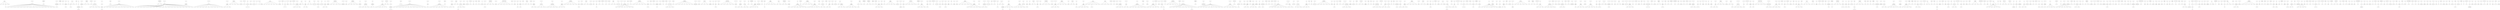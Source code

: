 strict graph "" {
	graph ["edge"="{}",
		file="/Users/felicedeluca/Developer/UofA/mlgd/pipeline/impred/tmp_workspace/topics/labels/forests/Topics_Layer_5_forest.dot",
		"graph"="{'edge': '{}', 'file': '/Users/felicedeluca/Developer/UofA/mlgd/pipeline/impred/tmp_workspace/topics/labels/forests/Topics_Layer_\
5_forest.dot', 'graph': '{\'edge\': \'{}\', \'file\': \'/Users/felicedeluca/Developer/UofA/mlgd/pipeline/impred/tmp_workspace/topics/\
labels/forests/Topics_Layer_5_forest.dot\', \'graph\': \'{\\\'edge\\\': \\\'{}\\\', \\\'file\\\': \\\'/Users/felicedeluca/Developer/\
UofA/mlgd/pipeline/impred/tmp_workspace/topics/labels/forests/Topics_Layer_5_forest.dot\\\', \\\'graph\\\': \"{\\\'file\\\': \\\'/\
Users/felicedeluca/Developer/UofA/mlgd/pipeline/impred/tmp_workspace/topics/set2/forests/Topics_Layer_5_forest.dot\\\'}\", \\\'node\\\': \"{\\\'\
label\\\': \\\'\\\', \\\'level\\\': \\\'\\\'}\"}\', \'node\': \"{\'height\': \'\', \'label\': \'\', \'level\': \'\', \'width\': \'\'}\"}', '\
node': \"{'height': '', 'label': '', 'level': '', 'width': ''}\"}",
		"node"="{'fontsize': '', 'height': '', 'label': '', 'level': '', 'width': ''}"
	];
	4503	 [fontsize=6,
		height=0.29,
		label="b'tourism'",
		level=2,
		width=0.29];
	4972	 [fontsize=5,
		height=0.16,
		label="b'leisure'",
		level=5,
		width=0.16];
	4503 -- 4972;
	4973	 [fontsize=5,
		height=0.22,
		label="b'hospitality'",
		level=5,
		width=0.22];
	4503 -- 4973;
	4970	 [fontsize=5,
		height=0.22,
		label="b'recreation'",
		level=5,
		width=0.22];
	4503 -- 4970;
	4971	 [fontsize=5,
		height=0.4,
		label="b'sustainable tourism'",
		level=5,
		width=0.4];
	4503 -- 4971;
	4976	 [fontsize=5,
		height=0.14,
		label="b'parks'",
		level=5,
		width=0.14];
	4970 -- 4976;
	1036	 [fontsize=5,
		height=0.42,
		label="b'evolutionary robotics'",
		level=5,
		width=0.42];
	838	 [fontsize=8,
		height=0.72,
		label="b'artificial intelligence'",
		level=1,
		width=0.72];
	1036 -- 838;
	1051	 [fontsize=5,
		height=0.36,
		label="b'intelligent robotics'",
		level=5,
		width=0.36];
	838 -- 1051;
	1070	 [fontsize=5,
		height=0.47,
		label="b'computational creativity'",
		level=5,
		width=0.47];
	838 -- 1070;
	1042	 [fontsize=5,
		height=0.63,
		label="b'natural language understanding'",
		level=5,
		width=0.63];
	838 -- 1042;
	1027	 [fontsize=5,
		height=0.47,
		label="b'developmental robotics'",
		level=5,
		width=0.47];
	838 -- 1027;
	1021	 [fontsize=5,
		height=0.42,
		label="b'collective intelligence'",
		level=5,
		width=0.42];
	838 -- 1021;
	1067	 [fontsize=5,
		height=0.48,
		label="b'artificial neural networks'",
		level=5,
		width=0.48];
	838 -- 1067;
	1008	 [fontsize=5,
		height=0.32,
		label="b'expert systems'",
		level=5,
		width=0.32];
	838 -- 1008;
	1028	 [fontsize=5,
		height=0.59,
		label="b'procedural content generation'",
		level=5,
		width=0.59];
	838 -- 1028;
	1025	 [fontsize=5,
		height=0.52,
		label="b'probabilistic programming'",
		level=5,
		width=0.52];
	838 -- 1025;
	1052	 [fontsize=5,
		height=0.55,
		label="b'computational social choice'",
		level=5,
		width=0.55];
	838 -- 1052;
	1037	 [fontsize=5,
		height=0.17,
		label="b'agents'",
		level=5,
		width=0.17];
	838 -- 1037;
	1054	 [fontsize=5,
		height=0.5,
		label="b'answer set programming'",
		level=5,
		width=0.5];
	838 -- 1054;
	1039	 [fontsize=5,
		height=0.43,
		label="b'probabilistic inference'",
		level=5,
		width=0.43];
	838 -- 1039;
	1044	 [fontsize=5,
		height=0.23,
		label="b'rough sets'",
		level=5,
		width=0.23];
	838 -- 1044;
	1035	 [fontsize=5,
		height=0.33,
		label="b'heuristic search'",
		level=5,
		width=0.33];
	838 -- 1035;
	1031	 [fontsize=5,
		height=0.36,
		label="b'relational learning'",
		level=5,
		width=0.36];
	838 -- 1031;
	2389	 [fontsize=8,
		height=0.53,
		label="b'control theory'",
		level=1,
		width=0.53];
	4963	 [fontsize=5,
		height=0.26,
		label="b'applications'",
		level=5,
		width=0.26];
	2389 -- 4963;
	3190	 [fontsize=5,
		height=0.42,
		label="b'regulatory genomics'",
		level=5,
		width=0.42];
	661	 [fontsize=8,
		height=0.8,
		label="b'computational biology'",
		level=1,
		width=0.8];
	3190 -- 661;
	3192	 [fontsize=5,
		height=0.39,
		label="b'biological networks'",
		level=5,
		width=0.39];
	661 -- 3192;
	476	 [fontsize=8,
		height=0.53,
		label="b'neuroimaging'",
		level=1,
		width=0.53];
	2474	 [fontsize=5,
		height=0.39,
		label="b'brain development'",
		level=5,
		width=0.39];
	476 -- 2474;
	498	 [fontsize=6,
		height=0.36,
		label="b'dopamine'",
		level=3,
		width=0.36];
	4934	 [fontsize=5,
		height=0.21,
		label="b'serotonin'",
		level=5,
		width=0.21];
	498 -- 4934;
	3329	 [fontsize=5,
		height=0.39,
		label="b'cancer metabolism'",
		level=5,
		width=0.39];
	317	 [fontsize=8,
		height=0.56,
		label="b'cancer biology'",
		level=1,
		width=0.56];
	3329 -- 317;
	3331	 [fontsize=5,
		height=0.27,
		label="b'therapeutics'",
		level=5,
		width=0.27];
	317 -- 3331;
	5191	 [fontsize=5,
		height=0.12,
		label="b'uwb'",
		level=5,
		width=0.12];
	2658	 [fontsize=6,
		height=0.17,
		label="b'rfid'",
		level=3,
		width=0.17];
	5191 -- 2658;
	5086	 [fontsize=5,
		height=0.33,
		label="b'lithic technology'",
		level=5,
		width=0.33];
	5080	 [fontsize=6,
		height=0.56,
		label="b'human evolution'",
		level=2,
		width=0.56];
	5086 -- 5080;
	5445	 [fontsize=5,
		height=0.46,
		label="b'paleolithic archaeology'",
		level=5,
		width=0.46];
	5086 -- 5445;
	5089	 [fontsize=5,
		height=0.39,
		label="b'paleoanthropology'",
		level=5,
		width=0.39];
	5080 -- 5089;
	1775	 [fontsize=6,
		height=0.3,
		label="b'banking'",
		level=2,
		width=0.3];
	3721	 [fontsize=5,
		height=0.17,
		label="b'money'",
		level=5,
		width=0.17];
	1775 -- 3721;
	4758	 [fontsize=5,
		height=0.12,
		label="b'mm'",
		level=5,
		width=0.12];
	4614	 [fontsize=5,
		height=0.1,
		label="b'qm'",
		level=5,
		width=0.1];
	4758 -- 4614;
	3163	 [fontsize=8,
		height=0.74,
		label="b'molecular dynamics'",
		level=1,
		width=0.74];
	4614 -- 3163;
	4615	 [fontsize=5,
		height=0.42,
		label="b'atomistic simulations'",
		level=5,
		width=0.42];
	3163 -- 4615;
	1685	 [fontsize=5,
		height=0.42,
		label="b'language production'",
		level=5,
		width=0.42];
	1007	 [fontsize=8,
		height=0.64,
		label="b'cognitive science'",
		level=1,
		width=0.64];
	1685 -- 1007;
	1684	 [fontsize=5,
		height=0.3,
		label="b'categorization'",
		level=5,
		width=0.3];
	1007 -- 1684;
	618	 [fontsize=8,
		height=0.49,
		label="b'astrophysics'",
		level=1,
		width=0.49];
	1151	 [fontsize=5,
		height=0.57,
		label="b'astronomical instrumentation'",
		level=5,
		width=0.57];
	618 -- 1151;
	1149	 [fontsize=5,
		height=0.34,
		label="b'radio astronomy'",
		level=5,
		width=0.34];
	618 -- 1149;
	532	 [fontsize=6,
		height=0.66,
		label="b'parkinson s disease'",
		level=2,
		width=0.66];
	5806	 [fontsize=5,
		height=0.44,
		label="b'deep brain stimulation'",
		level=5,
		width=0.44];
	532 -- 5806;
	442	 [fontsize=5,
		height=0.36,
		label="b'nuclear weapons'",
		level=5,
		width=0.36];
	430	 [fontsize=8,
		height=0.78,
		label="b'international relations'",
		level=1,
		width=0.78];
	442 -- 430;
	459	 [fontsize=5,
		height=0.35,
		label="b'conflict resolution'",
		level=5,
		width=0.35];
	430 -- 459;
	449	 [fontsize=5,
		height=0.32,
		label="b'security studies'",
		level=5,
		width=0.32];
	430 -- 449;
	457	 [fontsize=5,
		height=0.42,
		label="b'european integration'",
		level=5,
		width=0.42];
	430 -- 457;
	450	 [fontsize=5,
		height=0.4,
		label="b'international conflict'",
		level=5,
		width=0.4];
	430 -- 450;
	5253	 [fontsize=5,
		height=0.21,
		label="b'pensions'",
		level=5,
		width=0.21];
	1177	 [fontsize=5,
		height=0.23,
		label="b'retirement'",
		level=5,
		width=0.23];
	5253 -- 1177;
	1168	 [fontsize=8,
		height=0.26,
		label="b'aging'",
		level=1,
		width=0.26];
	1177 -- 1168;
	1182	 [fontsize=5,
		height=0.27,
		label="b'senescence'",
		level=5,
		width=0.27];
	1168 -- 1182;
	2896	 [fontsize=6,
		height=0.43,
		label="b'construction'",
		level=3,
		width=0.43];
	5305	 [fontsize=5,
		height=0.36,
		label="b'building materials'",
		level=5,
		width=0.36];
	2896 -- 5305;
	311	 [fontsize=5,
		height=0.34,
		label="b'quorum sensing'",
		level=5,
		width=0.34];
	241	 [fontsize=8,
		height=0.5,
		label="b'microbiology'",
		level=1,
		width=0.5];
	311 -- 241;
	306	 [fontsize=5,
		height=0.23,
		label="b'microbiota'",
		level=5,
		width=0.23];
	241 -- 306;
	303	 [fontsize=5,
		height=0.31,
		label="b'bacteriophage'",
		level=5,
		width=0.31];
	241 -- 303;
	295	 [fontsize=5,
		height=0.47,
		label="b'microbial pathogenesis'",
		level=5,
		width=0.47];
	241 -- 295;
	310	 [fontsize=5,
		height=0.36,
		label="b'bacterial genetics'",
		level=5,
		width=0.36];
	241 -- 310;
	309	 [fontsize=5,
		height=0.41,
		label="b'microbial physiology'",
		level=5,
		width=0.41];
	241 -- 309;
	300	 [fontsize=5,
		height=0.56,
		label="b'mycobacterium tuberculosis'",
		level=5,
		width=0.56];
	241 -- 300;
	284	 [fontsize=5,
		height=0.19,
		label="b'bacteria'",
		level=5,
		width=0.19];
	241 -- 284;
	292	 [fontsize=5,
		height=0.45,
		label="b'bacterial pathogenesis'",
		level=5,
		width=0.45];
	241 -- 292;
	298	 [fontsize=5,
		height=0.5,
		label="b'host-microbe interactions'",
		level=5,
		width=0.5];
	241 -- 298;
	285	 [fontsize=5,
		height=0.21,
		label="b'enzymes'",
		level=5,
		width=0.21];
	241 -- 285;
	288	 [fontsize=5,
		height=0.29,
		label="b'pathogenesis'",
		level=5,
		width=0.29];
	241 -- 288;
	787	 [fontsize=8,
		height=0.72,
		label="b'community ecology'",
		level=1,
		width=0.72];
	1650	 [fontsize=5,
		height=0.4,
		label="b'species interactions'",
		level=5,
		width=0.4];
	787 -- 1650;
	1654	 [fontsize=5,
		height=0.4,
		label="b'ecological networks'",
		level=5,
		width=0.4];
	787 -- 1654;
	962	 [fontsize=5,
		height=0.48,
		label="b'digital image processing'",
		level=5,
		width=0.48];
	659	 [fontsize=8,
		height=0.65,
		label="b'machine learning'",
		level=1,
		width=0.65];
	962 -- 659;
	926	 [fontsize=5,
		height=0.2,
		label="b'causality'",
		level=5,
		width=0.2];
	659 -- 926;
	908	 [fontsize=5,
		height=0.26,
		label="b'biomedicine'",
		level=5,
		width=0.26];
	659 -- 908;
	875	 [fontsize=5,
		height=0.45,
		label="b'unsupervised learning'",
		level=5,
		width=0.45];
	659 -- 875;
	931	 [fontsize=5,
		height=0.46,
		label="b'distributed optimization'",
		level=5,
		width=0.46];
	659 -- 931;
	922	 [fontsize=5,
		height=0.61,
		label="b'multimedia information retrieval'",
		level=5,
		width=0.61];
	659 -- 922;
	864	 [fontsize=5,
		height=0.45,
		label="b'high-dimensional data'",
		level=5,
		width=0.45];
	659 -- 864;
	866	 [fontsize=5,
		height=0.39,
		label="b'bayesian networks'",
		level=5,
		width=0.39];
	659 -- 866;
	933	 [fontsize=5,
		height=0.36,
		label="b'variable selection'",
		level=5,
		width=0.36];
	659 -- 933;
	916	 [fontsize=5,
		height=0.58,
		label="b'probabilistic graphical models'",
		level=5,
		width=0.58];
	659 -- 916;
	895	 [fontsize=5,
		height=0.44,
		label="b'probabilistic modeling'",
		level=5,
		width=0.44];
	659 -- 895;
	937	 [fontsize=5,
		height=0.35,
		label="b'big data analysis'",
		level=5,
		width=0.35];
	659 -- 937;
	909	 [fontsize=5,
		height=0.45,
		label="b'numerical optimization'",
		level=5,
		width=0.45];
	659 -- 909;
	898	 [fontsize=5,
		height=0.51,
		label="b'speech signal processing'",
		level=5,
		width=0.51];
	659 -- 898;
	865	 [fontsize=5,
		height=0.34,
		label="b'feature selection'",
		level=5,
		width=0.34];
	659 -- 865;
	873	 [fontsize=5,
		height=0.34,
		label="b'transfer learning'",
		level=5,
		width=0.34];
	659 -- 873;
	953	 [fontsize=5,
		height=0.39,
		label="b'gesture recognition'",
		level=5,
		width=0.39];
	659 -- 953;
	872	 [fontsize=5,
		height=0.4,
		label="b'emotion recognition'",
		level=5,
		width=0.4];
	659 -- 872;
	867	 [fontsize=5,
		height=0.4,
		label="b'predictive modeling'",
		level=5,
		width=0.4];
	659 -- 867;
	934	 [fontsize=5,
		height=0.38,
		label="b'bayesian methods'",
		level=5,
		width=0.38];
	659 -- 934;
	859	 [fontsize=5,
		height=0.38,
		label="b'anomaly detection'",
		level=5,
		width=0.38];
	659 -- 859;
	2730	 [fontsize=5,
		height=0.2,
		label="b'transition'",
		level=5,
		width=0.2];
	2715	 [fontsize=8,
		height=0.53,
		label="b'transportation'",
		level=1,
		width=0.53];
	2730 -- 2715;
	526	 [fontsize=5,
		height=0.55,
		label="b'neuropsychopharmacology'",
		level=5,
		width=0.55];
	327	 [fontsize=8,
		height=0.52,
		label="b'neuroscience'",
		level=1,
		width=0.52];
	526 -- 327;
	504	 [fontsize=5,
		height=0.3,
		label="b'neuroplasticity'",
		level=5,
		width=0.3];
	327 -- 504;
	502	 [fontsize=5,
		height=0.33,
		label="b'neuropathology'",
		level=5,
		width=0.33];
	327 -- 502;
	539	 [fontsize=5,
		height=0.25,
		label="b'cerebellum'",
		level=5,
		width=0.25];
	327 -- 539;
	523	 [fontsize=5,
		height=0.41,
		label="b'psychiatric disorders'",
		level=5,
		width=0.41];
	327 -- 523;
	553	 [fontsize=5,
		height=0.28,
		label="b'basal ganglia'",
		level=5,
		width=0.28];
	327 -- 553;
	535	 [fontsize=5,
		height=0.31,
		label="b'neuroanatomy'",
		level=5,
		width=0.31];
	327 -- 535;
	501	 [fontsize=5,
		height=0.6,
		label="b'neurodevelopmental disorders'",
		level=5,
		width=0.6];
	327 -- 501;
	511	 [fontsize=5,
		height=0.39,
		label="b'neurodevelopment'",
		level=5,
		width=0.39];
	327 -- 511;
	497	 [fontsize=5,
		height=0.22,
		label="b'audiology'",
		level=5,
		width=0.22];
	327 -- 497;
	499	 [fontsize=5,
		height=0.09,
		label="b'als'",
		level=5,
		width=0.09];
	327 -- 499;
	487	 [fontsize=5,
		height=0.3,
		label="b'visual science'",
		level=5,
		width=0.3];
	327 -- 487;
	2491	 [fontsize=5,
		height=0.42,
		label="b'information forensics'",
		level=5,
		width=0.42];
	1637	 [fontsize=8,
		height=0.33,
		label="b'security'",
		level=1,
		width=0.33];
	2491 -- 1637;
	2492	 [fontsize=5,
		height=0.31,
		label="b'access control'",
		level=5,
		width=0.31];
	1637 -- 2492;
	2490	 [fontsize=5,
		height=0.2,
		label="b'malware'",
		level=5,
		width=0.2];
	1637 -- 2490;
	2496	 [fontsize=5,
		height=0.3,
		label="b'authentication'",
		level=5,
		width=0.3];
	1637 -- 2496;
	2333	 [fontsize=8,
		height=0.46,
		label="b'architecture'",
		level=1,
		width=0.46];
	2346	 [fontsize=5,
		height=0.34,
		label="b'digital fabrication'",
		level=5,
		width=0.34];
	2333 -- 2346;
	2343	 [fontsize=5,
		height=0.15,
		label="b'space'",
		level=5,
		width=0.15];
	2333 -- 2343;
	2347	 [fontsize=5,
		height=0.39,
		label="b'architectural theory'",
		level=5,
		width=0.39];
	2333 -- 2347;
	2351	 [fontsize=5,
		height=0.28,
		label="b'urban history'",
		level=5,
		width=0.28];
	2333 -- 2351;
	5812	 [fontsize=5,
		height=0.39,
		label="b'ethnomethodology'",
		level=5,
		width=0.39];
	4363	 [fontsize=6,
		height=0.71,
		label="b'conversation analysis'",
		level=3,
		width=0.71];
	5812 -- 4363;
	507	 [fontsize=6,
		height=0.66,
		label="b'alzheimer s disease'",
		level=2,
		width=0.66];
	5270	 [fontsize=5,
		height=0.51,
		label="b'mild cognitive impairment'",
		level=5,
		width=0.51];
	507 -- 5270;
	4904	 [fontsize=5,
		height=0.18,
		label="b'gesture'",
		level=5,
		width=0.18];
	4901	 [fontsize=6,
		height=0.74,
		label="b'cognitive development'",
		level=2,
		width=0.74];
	4904 -- 4901;
	4906	 [fontsize=5,
		height=0.75,
		label="b'developmental cognitive neuroscience'",
		level=5,
		width=0.75];
	4901 -- 4906;
	4813	 [fontsize=5,
		height=0.33,
		label="b'authoritarianism'",
		level=5,
		width=0.33];
	418	 [fontsize=6,
		height=0.54,
		label="b'democratization'",
		level=3,
		width=0.54];
	4813 -- 418;
	4902	 [fontsize=5,
		height=0.49,
		label="b'comparative psychology'",
		level=5,
		width=0.49];
	4898	 [fontsize=6,
		height=0.86,
		label="b'developmental psychology'",
		level=2,
		width=0.86];
	4902 -- 4898;
	1607	 [fontsize=6,
		height=0.14,
		label="b'iot'",
		level=2,
		width=0.14];
	5624	 [fontsize=5,
		height=0.12,
		label="b'wsn'",
		level=5,
		width=0.12];
	1607 -- 5624;
	4925	 [fontsize=5,
		height=0.45,
		label="b'stretchable electronics'",
		level=5,
		width=0.45];
	5569	 [fontsize=5,
		height=0.16,
		label="b'flexible'",
		level=5,
		width=0.16];
	4925 -- 5569;
	3719	 [fontsize=6,
		height=0.63,
		label="b'flexible electronics'",
		level=2,
		width=0.63];
	4925 -- 3719;
	1766	 [fontsize=8,
		height=0.19,
		label="b'law'",
		level=1,
		width=0.19];
	4477	 [fontsize=5,
		height=0.19,
		label="b'property'",
		level=5,
		width=0.19];
	1766 -- 4477;
	4476	 [fontsize=5,
		height=0.15,
		label="b'courts'",
		level=5,
		width=0.15];
	1766 -- 4476;
	4472	 [fontsize=5,
		height=0.21,
		label="b'contracts'",
		level=5,
		width=0.21];
	1766 -- 4472;
	4478	 [fontsize=5,
		height=0.24,
		label="b'private law'",
		level=5,
		width=0.24];
	1766 -- 4478;
	4479	 [fontsize=5,
		height=0.26,
		label="b'legal history'",
		level=5,
		width=0.26];
	1766 -- 4479;
	4475	 [fontsize=5,
		height=0.33,
		label="b'legal profession'",
		level=5,
		width=0.33];
	1766 -- 4475;
	4710	 [fontsize=5,
		height=0.44,
		label="b'relationship marketing'",
		level=5,
		width=0.44];
	4709	 [fontsize=6,
		height=0.62,
		label="b'marketing strategy'",
		level=3,
		width=0.62];
	4710 -- 4709;
	1778	 [fontsize=6,
		height=0.58,
		label="b'urban economics'",
		level=2,
		width=0.58];
	5003	 [fontsize=5,
		height=0.19,
		label="b'regional'",
		level=5,
		width=0.19];
	1778 -- 5003;
	4468	 [fontsize=5,
		height=0.1,
		label="b'ictd'",
		level=5,
		width=0.1];
	4460	 [fontsize=8,
		height=0.17,
		label="b'hci'",
		level=1,
		width=0.17];
	4468 -- 4460;
	4469	 [fontsize=5,
		height=0.09,
		label="b'sts'",
		level=5,
		width=0.09];
	4460 -- 4469;
	4467	 [fontsize=5,
		height=0.07,
		label="b'vr'",
		level=5,
		width=0.07];
	4460 -- 4467;
	1226	 [fontsize=5,
		height=0.6,
		label="b'positron emission tomography'",
		level=5,
		width=0.6];
	1223	 [fontsize=6,
		height=0.58,
		label="b'nuclear medicine'",
		level=3,
		width=0.58];
	1226 -- 1223;
	3316	 [fontsize=6,
		height=0.42,
		label="b'drug design'",
		level=2,
		width=0.42];
	5005	 [fontsize=5,
		height=0.34,
		label="b'virtual screening'",
		level=5,
		width=0.34];
	3316 -- 5005;
	856	 [fontsize=6,
		height=0.76,
		label="b'medical image analysis'",
		level=2,
		width=0.76];
	4459	 [fontsize=5,
		height=0.52,
		label="b'computer aided diagnosis'",
		level=5,
		width=0.52];
	856 -- 4459;
	3025	 [fontsize=5,
		height=0.43,
		label="b'molecular biophysics'",
		level=5,
		width=0.43];
	3011	 [fontsize=8,
		height=0.64,
		label="b'structural biology'",
		level=1,
		width=0.64];
	3025 -- 3011;
	3028	 [fontsize=5,
		height=0.45,
		label="b'protein crystallography'",
		level=5,
		width=0.45];
	3011 -- 3028;
	3024	 [fontsize=5,
		height=0.19,
		label="b'cryo-em'",
		level=5,
		width=0.19];
	3011 -- 3024;
	3033	 [fontsize=5,
		height=0.3,
		label="b'protein design'",
		level=5,
		width=0.3];
	3011 -- 3033;
	3715	 [fontsize=5,
		height=0.21,
		label="b'asteroids'",
		level=5,
		width=0.21];
	3696	 [fontsize=6,
		height=0.59,
		label="b'planetary science'",
		level=2,
		width=0.59];
	3715 -- 3696;
	5761	 [fontsize=5,
		height=0.18,
		label="b'comets'",
		level=5,
		width=0.18];
	3715 -- 5761;
	3394	 [fontsize=5,
		height=0.2,
		label="b'er stress'",
		level=5,
		width=0.2];
	3370	 [fontsize=8,
		height=0.36,
		label="b'diabetes'",
		level=1,
		width=0.36];
	3394 -- 3370;
	3395	 [fontsize=5,
		height=0.15,
		label="b'insulin'",
		level=5,
		width=0.15];
	3370 -- 3395;
	3398	 [fontsize=5,
		height=0.34,
		label="b'lipid metabolism'",
		level=5,
		width=0.34];
	3370 -- 3398;
	2643	 [fontsize=6,
		height=0.22,
		label="b'head'",
		level=3,
		width=0.22];
	2647	 [fontsize=5,
		height=0.28,
		label="b'neck surgery'",
		level=5,
		width=0.28];
	2643 -- 2647;
	2644	 [fontsize=5,
		height=0.31,
		label="b'otolaryngology'",
		level=5,
		width=0.31];
	2643 -- 2644;
	5693	 [fontsize=5,
		height=0.34,
		label="b'materials design'",
		level=5,
		width=0.34];
	5692	 [fontsize=6,
		height=1.03,
		label="b'computational materials science'",
		level=2,
		width=1.03];
	5693 -- 5692;
	4618	 [fontsize=5,
		height=0.32,
		label="b'energy transfer'",
		level=5,
		width=0.32];
	4158	 [fontsize=6,
		height=0.73,
		label="b'ultrafast spectroscopy'",
		level=2,
		width=0.73];
	4618 -- 4158;
	4617	 [fontsize=5,
		height=0.32,
		label="b'charge transfer'",
		level=5,
		width=0.32];
	4158 -- 4617;
	5527	 [fontsize=5,
		height=0.15,
		label="b'prions'",
		level=5,
		width=0.15];
	515	 [fontsize=6,
		height=0.91,
		label="b'neurodegenerative diseases'",
		level=2,
		width=0.91];
	5527 -- 515;
	2318	 [fontsize=5,
		height=0.13,
		label="b'mbe'",
		level=5,
		width=0.13];
	110	 [fontsize=8,
		height=0.4,
		label="b'solar cells'",
		level=1,
		width=0.4];
	2318 -- 110;
	2322	 [fontsize=5,
		height=0.32,
		label="b'photodetectors'",
		level=5,
		width=0.32];
	110 -- 2322;
	2320	 [fontsize=5,
		height=0.23,
		label="b'transistors'",
		level=5,
		width=0.23];
	110 -- 2320;
	5850	 [fontsize=5,
		height=0.49,
		label="b'biochemical engineering'",
		level=5,
		width=0.49];
	304	 [fontsize=8,
		height=0.54,
		label="b'biotechnology'",
		level=1,
		width=0.54];
	5850 -- 304;
	589	 [fontsize=8,
		height=0.64,
		label="b'entrepreneurship'",
		level=1,
		width=0.64];
	4192	 [fontsize=5,
		height=0.31,
		label="b'small business'",
		level=5,
		width=0.31];
	589 -- 4192;
	4181	 [fontsize=5,
		height=0.29,
		label="b'crowdfunding'",
		level=5,
		width=0.29];
	589 -- 4181;
	4184	 [fontsize=5,
		height=0.34,
		label="b'social innovation'",
		level=5,
		width=0.34];
	589 -- 4184;
	4193	 [fontsize=5,
		height=0.54,
		label="b'corporate entrepreneurship'",
		level=5,
		width=0.54];
	589 -- 4193;
	4655	 [fontsize=5,
		height=0.46,
		label="b'handwriting recognition'",
		level=5,
		width=0.46];
	862	 [fontsize=8,
		height=0.69,
		label="b'pattern recognition'",
		level=1,
		width=0.69];
	4655 -- 862;
	3543	 [fontsize=5,
		height=0.34,
		label="b'magnetosphere'",
		level=5,
		width=0.34];
	3541	 [fontsize=6,
		height=0.4,
		label="b'ionosphere'",
		level=3,
		width=0.4];
	3543 -- 3541;
	1305	 [fontsize=8,
		height=0.6,
		label="b'geomorphology'",
		level=1,
		width=0.6];
	2572	 [fontsize=5,
		height=0.24,
		label="b'quaternary'",
		level=5,
		width=0.24];
	1305 -- 2572;
	2579	 [fontsize=5,
		height=0.37,
		label="b'morphodynamics'",
		level=5,
		width=0.37];
	1305 -- 2579;
	2583	 [fontsize=5,
		height=0.37,
		label="b'coastal processes'",
		level=5,
		width=0.37];
	1305 -- 2583;
	2575	 [fontsize=5,
		height=0.39,
		label="b'quaternary science'",
		level=5,
		width=0.39];
	1305 -- 2575;
	2969	 [fontsize=5,
		height=0.09,
		label="b'rdf'",
		level=5,
		width=0.09];
	1010	 [fontsize=8,
		height=0.54,
		label="b'semantic web'",
		level=1,
		width=0.54];
	2969 -- 1010;
	2971	 [fontsize=5,
		height=0.43,
		label="b'ontology engineering'",
		level=5,
		width=0.43];
	1010 -- 2971;
	2091	 [fontsize=5,
		height=0.35,
		label="b'visual computing'",
		level=5,
		width=0.35];
	1518	 [fontsize=8,
		height=0.69,
		label="b'computer graphics'",
		level=1,
		width=0.69];
	2091 -- 1518;
	2090	 [fontsize=5,
		height=0.41,
		label="b'computer animation'",
		level=5,
		width=0.41];
	1518 -- 2090;
	2086	 [fontsize=5,
		height=0.22,
		label="b'animation'",
		level=5,
		width=0.22];
	1518 -- 2086;
	2092	 [fontsize=5,
		height=0.42,
		label="b'scientific visualization'",
		level=5,
		width=0.42];
	1518 -- 2092;
	320	 [fontsize=5,
		height=0.17,
		label="b'cellular'",
		level=5,
		width=0.17];
	282	 [fontsize=8,
		height=0.66,
		label="b'molecular biology'",
		level=1,
		width=0.66];
	320 -- 282;
	325	 [fontsize=5,
		height=0.4,
		label="b'genetic engineering'",
		level=5,
		width=0.4];
	282 -- 325;
	322	 [fontsize=5,
		height=0.11,
		label="b'rnai'",
		level=5,
		width=0.11];
	282 -- 322;
	4291	 [fontsize=5,
		height=0.37,
		label="b'compressible flow'",
		level=5,
		width=0.37];
	3757	 [fontsize=8,
		height=0.42,
		label="b'turbulence'",
		level=1,
		width=0.42];
	4291 -- 3757;
	4295	 [fontsize=5,
		height=0.53,
		label="b'direct numerical simulation'",
		level=5,
		width=0.53];
	3757 -- 4295;
	4298	 [fontsize=5,
		height=0.52,
		label="b'particle image velocimetry'",
		level=5,
		width=0.52];
	3757 -- 4298;
	4290	 [fontsize=5,
		height=0.16,
		label="b'mixing'",
		level=5,
		width=0.16];
	3757 -- 4290;
	4296	 [fontsize=5,
		height=0.09,
		label="b'les'",
		level=5,
		width=0.09];
	3757 -- 4296;
	4286	 [fontsize=5,
		height=0.16,
		label="b'waves'",
		level=5,
		width=0.16];
	3757 -- 4286;
	1210	 [fontsize=6,
		height=0.74,
		label="b'agricultural economics'",
		level=2,
		width=0.74];
	1218	 [fontsize=5,
		height=0.24,
		label="b'food policy'",
		level=5,
		width=0.24];
	1210 -- 1218;
	1219	 [fontsize=5,
		height=0.27,
		label="b'agribusiness'",
		level=5,
		width=0.27];
	1210 -- 1219;
	5007	 [fontsize=5,
		height=0.31,
		label="b'astrodynamics'",
		level=5,
		width=0.31];
	3616	 [fontsize=5,
		height=0.4,
		label="b'celestial mechanics'",
		level=5,
		width=0.4];
	5007 -- 3616;
	3123	 [fontsize=8,
		height=0.71,
		label="b'dynamical systems'",
		level=1,
		width=0.71];
	3616 -- 3123;
	3618	 [fontsize=5,
		height=0.55,
		label="b'mathematical neuroscience'",
		level=5,
		width=0.55];
	3123 -- 3618;
	3761	 [fontsize=6,
		height=0.41,
		label="b'flow control'",
		level=3,
		width=0.41];
	5363	 [fontsize=5,
		height=0.58,
		label="b'experimental fluid mechanics'",
		level=5,
		width=0.58];
	3761 -- 5363;
	673	 [fontsize=5,
		height=0.44,
		label="b'translational medicine'",
		level=5,
		width=0.44];
	346	 [fontsize=8,
		height=0.54,
		label="b'bioinformatics'",
		level=1,
		width=0.54];
	673 -- 346;
	708	 [fontsize=5,
		height=0.33,
		label="b'cancer genetics'",
		level=5,
		width=0.33];
	346 -- 708;
	674	 [fontsize=5,
		height=0.27,
		label="b'rna structure'",
		level=5,
		width=0.27];
	346 -- 674;
	706	 [fontsize=5,
		height=0.52,
		label="b'protein-protein interactions'",
		level=5,
		width=0.52];
	346 -- 706;
	692	 [fontsize=5,
		height=0.49,
		label="b'computational genomics'",
		level=5,
		width=0.49];
	346 -- 692;
	663	 [fontsize=5,
		height=0.2,
		label="b'software'",
		level=5,
		width=0.2];
	346 -- 663;
	686	 [fontsize=5,
		height=0.32,
		label="b'plant genomics'",
		level=5,
		width=0.32];
	346 -- 686;
	696	 [fontsize=5,
		height=0.37,
		label="b'human genomics'",
		level=5,
		width=0.37];
	346 -- 696;
	688	 [fontsize=5,
		height=0.47,
		label="b'computational genetics'",
		level=5,
		width=0.47];
	346 -- 688;
	668	 [fontsize=5,
		height=0.52,
		label="b'protein structure prediction'",
		level=5,
		width=0.52];
	346 -- 668;
	712	 [fontsize=5,
		height=0.18,
		label="b'rna-seq'",
		level=5,
		width=0.18];
	346 -- 712;
	667	 [fontsize=5,
		height=0.24,
		label="b'microarray'",
		level=5,
		width=0.24];
	346 -- 667;
	666	 [fontsize=5,
		height=0.39,
		label="b'sequence analysis'",
		level=5,
		width=0.39];
	346 -- 666;
	4595	 [fontsize=5,
		height=0.32,
		label="b'dental implants'",
		level=5,
		width=0.32];
	2874	 [fontsize=6,
		height=0.33,
		label="b'dentistry'",
		level=2,
		width=0.33];
	4595 -- 2874;
	4594	 [fontsize=5,
		height=0.26,
		label="b'periodontics'",
		level=5,
		width=0.26];
	2874 -- 4594;
	1525	 [fontsize=5,
		height=0.43,
		label="b'autonomous robotics'",
		level=5,
		width=0.43];
	841	 [fontsize=8,
		height=0.6,
		label="b'computer vision'",
		level=1,
		width=0.6];
	1525 -- 841;
	1539	 [fontsize=5,
		height=0.58,
		label="b'biomedical image processing'",
		level=5,
		width=0.58];
	841 -- 1539;
	1543	 [fontsize=5,
		height=0.32,
		label="b'shape analysis'",
		level=5,
		width=0.32];
	841 -- 1543;
	1529	 [fontsize=5,
		height=0.33,
		label="b'graph matching'",
		level=5,
		width=0.33];
	841 -- 1529;
	1549	 [fontsize=5,
		height=0.4,
		label="b'variational methods'",
		level=5,
		width=0.4];
	841 -- 1549;
	1555	 [fontsize=5,
		height=0.29,
		label="b'human vision'",
		level=5,
		width=0.29];
	841 -- 1555;
	1564	 [fontsize=5,
		height=0.27,
		label="b'field robotics'",
		level=5,
		width=0.27];
	841 -- 1564;
	1545	 [fontsize=5,
		height=0.18,
		label="b'retrieval'",
		level=5,
		width=0.18];
	841 -- 1545;
	4549	 [fontsize=6,
		height=0.46,
		label="b'cell adhesion'",
		level=4,
		width=0.46];
	4550	 [fontsize=5,
		height=0.19,
		label="b'integrins'",
		level=5,
		width=0.19];
	4549 -- 4550;
	3093	 [fontsize=5,
		height=0.41,
		label="b'biomarker discovery'",
		level=5,
		width=0.41];
	660	 [fontsize=8,
		height=0.44,
		label="b'proteomics'",
		level=1,
		width=0.44];
	3093 -- 660;
	3089	 [fontsize=5,
		height=0.6,
		label="b'post-translational modifications'",
		level=5,
		width=0.6];
	660 -- 3089;
	3094	 [fontsize=5,
		height=0.22,
		label="b'glycomics'",
		level=5,
		width=0.22];
	660 -- 3094;
	1485	 [fontsize=8,
		height=0.33,
		label="b'biofuels'",
		level=1,
		width=0.33];
	3440	 [fontsize=5,
		height=0.36,
		label="b'supercritical fluids'",
		level=5,
		width=0.36];
	1485 -- 3440;
	3441	 [fontsize=5,
		height=0.3,
		label="b'bioprocessing'",
		level=5,
		width=0.3];
	1485 -- 3441;
	1679	 [fontsize=5,
		height=0.35,
		label="b'ad hoc networks'",
		level=5,
		width=0.35];
	1656	 [fontsize=8,
		height=0.67,
		label="b'wireless networks'",
		level=1,
		width=0.67];
	1679 -- 1656;
	1669	 [fontsize=5,
		height=0.14,
		label="b'vanet'",
		level=5,
		width=0.14];
	1656 -- 1669;
	1675	 [fontsize=5,
		height=0.4,
		label="b'network economics'",
		level=5,
		width=0.4];
	1656 -- 1675;
	1680	 [fontsize=5,
		height=0.48,
		label="b'cognitive radio networks'",
		level=5,
		width=0.48];
	1656 -- 1680;
	1681	 [fontsize=5,
		height=0.16,
		label="b'manet'",
		level=5,
		width=0.16];
	1669 -- 1681;
	3016	 [fontsize=5,
		height=0.32,
		label="b'protein science'",
		level=5,
		width=0.32];
	315	 [fontsize=8,
		height=0.5,
		label="b'biochemistry'",
		level=1,
		width=0.5];
	3016 -- 315;
	5651	 [fontsize=5,
		height=0.34,
		label="b'model reduction'",
		level=5,
		width=0.34];
	5406	 [fontsize=6,
		height=0.82,
		label="b'uncertainty quantification'",
		level=2,
		width=0.82];
	5651 -- 5406;
	1858	 [fontsize=6,
		height=0.71,
		label="b'philosophy of science'",
		level=2,
		width=0.71];
	5500	 [fontsize=5,
		height=0.43,
		label="b'philosophy of physics'",
		level=5,
		width=0.43];
	1858 -- 5500;
	4320	 [fontsize=5,
		height=0.29,
		label="b'cloud physics'",
		level=5,
		width=0.29];
	3482	 [fontsize=6,
		height=0.32,
		label="b'aerosols'",
		level=2,
		width=0.32];
	4320 -- 3482;
	381	 [fontsize=6,
		height=0.42,
		label="b'cooperation'",
		level=2,
		width=0.42];
	4810	 [fontsize=5,
		height=0.34,
		label="b'social dilemmas'",
		level=5,
		width=0.34];
	381 -- 4810;
	1077	 [fontsize=6,
		height=0.53,
		label="b'category theory'",
		level=3,
		width=0.53];
	5470	 [fontsize=5,
		height=0.41,
		label="b'homological algebra'",
		level=5,
		width=0.41];
	1077 -- 5470;
	3857	 [fontsize=5,
		height=0.1,
		label="b'eor'",
		level=5,
		width=0.1];
	3852	 [fontsize=6,
		height=0.74,
		label="b'petroleum engineering'",
		level=3,
		width=0.74];
	3857 -- 3852;
	4233	 [fontsize=5,
		height=0.44,
		label="b'functional connectivity'",
		level=5,
		width=0.44];
	488	 [fontsize=8,
		height=0.2,
		label="b'fmri'",
		level=1,
		width=0.2];
	4233 -- 488;
	4236	 [fontsize=5,
		height=0.25,
		label="b'connectivity'",
		level=5,
		width=0.25];
	488 -- 4236;
	729	 [fontsize=8,
		height=0.74,
		label="b'evolutionary biology'",
		level=1,
		width=0.74];
	2485	 [fontsize=5,
		height=0.39,
		label="b'ecological genetics'",
		level=5,
		width=0.39];
	729 -- 2485;
	2478	 [fontsize=5,
		height=0.37,
		label="b'plant reproduction'",
		level=5,
		width=0.37];
	729 -- 2478;
	2480	 [fontsize=5,
		height=0.32,
		label="b'morphometrics'",
		level=5,
		width=0.32];
	729 -- 2480;
	1776	 [fontsize=5,
		height=0.34,
		label="b'public budgeting'",
		level=5,
		width=0.34];
	1764	 [fontsize=8,
		height=0.32,
		label="b'finance'",
		level=1,
		width=0.32];
	1776 -- 1764;
	847	 [fontsize=8,
		height=1.02,
		label="b'natural language processing'",
		level=1,
		width=1.02];
	1984	 [fontsize=5,
		height=0.2,
		label="b'dialogue'",
		level=5,
		width=0.2];
	847 -- 1984;
	1988	 [fontsize=5,
		height=0.36,
		label="b'dialogue systems'",
		level=5,
		width=0.36];
	847 -- 1988;
	1996	 [fontsize=5,
		height=0.56,
		label="b'natural language generation'",
		level=5,
		width=0.56];
	847 -- 1996;
	1994	 [fontsize=5,
		height=0.18,
		label="b'parsing'",
		level=5,
		width=0.18];
	847 -- 1994;
	1985	 [fontsize=5,
		height=0.35,
		label="b'sentic computing'",
		level=5,
		width=0.35];
	847 -- 1985;
	1308	 [fontsize=6,
		height=0.33,
		label="b'irrigation'",
		level=3,
		width=0.33];
	3991	 [fontsize=5,
		height=0.2,
		label="b'drainage'",
		level=5,
		width=0.2];
	1308 -- 3991;
	4909	 [fontsize=5,
		height=0.45,
		label="b'continental philosophy'",
		level=5,
		width=0.45];
	1867	 [fontsize=6,
		height=0.54,
		label="b'phenomenology'",
		level=3,
		width=0.54];
	4909 -- 1867;
	5244	 [fontsize=5,
		height=0.3,
		label="b'chronobiology'",
		level=5,
		width=0.3];
	505	 [fontsize=6,
		height=0.23,
		label="b'sleep'",
		level=2,
		width=0.23];
	5244 -- 505;
	5242	 [fontsize=5,
		height=0.21,
		label="b'insomnia'",
		level=5,
		width=0.21];
	505 -- 5242;
	5055	 [fontsize=5,
		height=0.22,
		label="b'lipidomics'",
		level=5,
		width=0.22];
	3097	 [fontsize=8,
		height=0.54,
		label="b'metabolomics'",
		level=1,
		width=0.54];
	5055 -- 3097;
	5054	 [fontsize=5,
		height=0.32,
		label="b'metabonomics'",
		level=5,
		width=0.32];
	3097 -- 5054;
	233	 [fontsize=6,
		height=0.39,
		label="b'metastasis'",
		level=3,
		width=0.39];
	5773	 [fontsize=5,
		height=0.19,
		label="b'invasion'",
		level=5,
		width=0.19];
	233 -- 5773;
	471	 [fontsize=8,
		height=0.37,
		label="b'addiction'",
		level=1,
		width=0.37];
	1458	 [fontsize=5,
		height=0.52,
		label="b'behavioural neuroscience'",
		level=5,
		width=0.52];
	471 -- 1458;
	1456	 [fontsize=5,
		height=0.21,
		label="b'gambling'",
		level=5,
		width=0.21];
	471 -- 1456;
	177	 [fontsize=6,
		height=0.52,
		label="b'electrospinning'",
		level=3,
		width=0.52];
	5368	 [fontsize=5,
		height=0.23,
		label="b'nanofibers'",
		level=5,
		width=0.23];
	177 -- 5368;
	2875	 [fontsize=5,
		height=0.33,
		label="b'maternal health'",
		level=5,
		width=0.33];
	1808	 [fontsize=8,
		height=0.49,
		label="b'public health'",
		level=1,
		width=0.49];
	2875 -- 1808;
	2878	 [fontsize=5,
		height=0.34,
		label="b'health education'",
		level=5,
		width=0.34];
	1808 -- 2878;
	2873	 [fontsize=5,
		height=0.42,
		label="b'clinical epidemiology'",
		level=5,
		width=0.42];
	1808 -- 2873;
	4440	 [fontsize=5,
		height=0.5,
		label="b'time series econometrics'",
		level=5,
		width=0.5];
	2246	 [fontsize=8,
		height=0.65,
		label="b'macroeconomics'",
		level=1,
		width=0.65];
	4440 -- 2246;
	4442	 [fontsize=5,
		height=0.51,
		label="b'computational economics'",
		level=5,
		width=0.51];
	2246 -- 4442;
	4437	 [fontsize=5,
		height=0.25,
		label="b'fiscal policy'",
		level=5,
		width=0.25];
	2246 -- 4437;
	4444	 [fontsize=5,
		height=0.6,
		label="b'international macroeconomics'",
		level=5,
		width=0.6];
	2246 -- 4444;
	3281	 [fontsize=5,
		height=0.27,
		label="b'trapped ions'",
		level=5,
		width=0.27];
	3256	 [fontsize=8,
		height=0.76,
		label="b'quantum information'",
		level=1,
		width=0.76];
	3281 -- 3256;
	3289	 [fontsize=5,
		height=0.53,
		label="b'quantum thermodynamics'",
		level=5,
		width=0.53];
	3256 -- 3289;
	3284	 [fontsize=5,
		height=0.4,
		label="b'quantum metrology'",
		level=5,
		width=0.4];
	3256 -- 3284;
	3283	 [fontsize=5,
		height=0.47,
		label="b'quantum entanglement'",
		level=5,
		width=0.47];
	3256 -- 3283;
	3286	 [fontsize=5,
		height=0.43,
		label="b'quantum foundations'",
		level=5,
		width=0.43];
	3256 -- 3286;
	3349	 [fontsize=5,
		height=0.2,
		label="b'diaspora'",
		level=5,
		width=0.2];
	2807	 [fontsize=8,
		height=0.38,
		label="b'migration'",
		level=1,
		width=0.38];
	3349 -- 2807;
	3346	 [fontsize=5,
		height=0.23,
		label="b'integration'",
		level=5,
		width=0.23];
	2807 -- 3346;
	3345	 [fontsize=5,
		height=0.18,
		label="b'borders'",
		level=5,
		width=0.18];
	2807 -- 3345;
	3347	 [fontsize=5,
		height=0.18,
		label="b'asylum'",
		level=5,
		width=0.18];
	2807 -- 3347;
	28	 [fontsize=8,
		height=0.62,
		label="b'electrochemistry'",
		level=1,
		width=0.62];
	67	 [fontsize=5,
		height=0.4,
		label="b'bioelectrochemistry'",
		level=5,
		width=0.4];
	28 -- 67;
	64	 [fontsize=5,
		height=0.4,
		label="b'solid oxide fuel cells'",
		level=5,
		width=0.4];
	28 -- 64;
	66	 [fontsize=5,
		height=0.36,
		label="b'chemical sensors'",
		level=5,
		width=0.36];
	28 -- 66;
	58	 [fontsize=5,
		height=0.35,
		label="b'electrodeposition'",
		level=5,
		width=0.35];
	28 -- 58;
	56	 [fontsize=5,
		height=0.3,
		label="b'electrocatalyst'",
		level=5,
		width=0.3];
	28 -- 56;
	5718	 [fontsize=5,
		height=0.18,
		label="b'dengue'",
		level=5,
		width=0.18];
	5484	 [fontsize=6,
		height=0.29,
		label="b'malaria'",
		level=2,
		width=0.29];
	5718 -- 5484;
	5717	 [fontsize=5,
		height=0.26,
		label="b'mosquitoes'",
		level=5,
		width=0.26];
	5484 -- 5717;
	5429	 [fontsize=5,
		height=0.37,
		label="b'pharmacometrics'",
		level=5,
		width=0.37];
	5423	 [fontsize=6,
		height=0.71,
		label="b'clinical pharmacology'",
		level=4,
		width=0.71];
	5429 -- 5423;
	1140	 [fontsize=6,
		height=0.45,
		label="b'bibliometrics'",
		level=2,
		width=0.45];
	2984	 [fontsize=5,
		height=0.25,
		label="b'informetrics'",
		level=5,
		width=0.25];
	1140 -- 2984;
	2981	 [fontsize=5,
		height=0.4,
		label="b'research evaluation'",
		level=5,
		width=0.4];
	1140 -- 2981;
	2633	 [fontsize=5,
		height=0.44,
		label="b'generic programming'",
		level=5,
		width=0.44];
	2021	 [fontsize=6,
		height=0.77,
		label="b'functional programming'",
		level=3,
		width=0.77];
	2633 -- 2021;
	5179	 [fontsize=5,
		height=0.31,
		label="b'conflict studies'",
		level=5,
		width=0.31];
	5177	 [fontsize=6,
		height=0.25,
		label="b'peace'",
		level=3,
		width=0.25];
	5179 -- 5177;
	2440	 [fontsize=5,
		height=0.42,
		label="b'performance studies'",
		level=5,
		width=0.42];
	2438	 [fontsize=6,
		height=0.28,
		label="b'theatre'",
		level=4,
		width=0.28];
	2440 -- 2438;
	2441	 [fontsize=5,
		height=0.16,
		label="b'drama'",
		level=5,
		width=0.16];
	2438 -- 2441;
	5258	 [fontsize=6,
		height=0.59,
		label="b'special education'",
		level=3,
		width=0.59];
	5544	 [fontsize=5,
		height=0.39,
		label="b'inclusive education'",
		level=5,
		width=0.39];
	5258 -- 5544;
	2804	 [fontsize=8,
		height=0.68,
		label="b'social movements'",
		level=1,
		width=0.68];
	3004	 [fontsize=5,
		height=0.38,
		label="b'historical sociology'",
		level=5,
		width=0.38];
	2804 -- 3004;
	3899	 [fontsize=6,
		height=0.71,
		label="b'finite element method'",
		level=2,
		width=0.71];
	5630	 [fontsize=5,
		height=0.39,
		label="b'meshless methods'",
		level=5,
		width=0.39];
	3899 -- 5630;
	1765	 [fontsize=6,
		height=0.57,
		label="b'economic history'",
		level=2,
		width=0.57];
	3564	 [fontsize=5,
		height=0.27,
		label="b'social history'",
		level=5,
		width=0.27];
	1765 -- 3564;
	617	 [fontsize=8,
		height=0.27,
		label="b'optics'",
		level=1,
		width=0.27];
	631	 [fontsize=5,
		height=0.32,
		label="b'adaptive optics'",
		level=5,
		width=0.32];
	617 -- 631;
	630	 [fontsize=5,
		height=0.34,
		label="b'optical tweezers'",
		level=5,
		width=0.34];
	617 -- 630;
	5604	 [fontsize=5,
		height=0.4,
		label="b'microwave imaging'",
		level=5,
		width=0.4];
	2659	 [fontsize=6,
		height=1.01,
		label="b'computational electromagnetics'",
		level=3,
		width=1.01];
	5604 -- 2659;
	5288	 [fontsize=5,
		height=0.54,
		label="b'communication technology'",
		level=5,
		width=0.54];
	2134	 [fontsize=6,
		height=0.4,
		label="b'information'",
		level=3,
		width=0.4];
	5288 -- 2134;
	169	 [fontsize=5,
		height=0.43,
		label="b'stem cell engineering'",
		level=5,
		width=0.43];
	146	 [fontsize=8,
		height=0.68,
		label="b'tissue engineering'",
		level=1,
		width=0.68];
	169 -- 146;
	191	 [fontsize=5,
		height=0.35,
		label="b'stem cell therapy'",
		level=5,
		width=0.35];
	146 -- 191;
	172	 [fontsize=5,
		height=0.3,
		label="b'plastic surgery'",
		level=5,
		width=0.3];
	146 -- 172;
	179	 [fontsize=5,
		height=0.38,
		label="b'bone regeneration'",
		level=5,
		width=0.38];
	146 -- 179;
	183	 [fontsize=5,
		height=0.24,
		label="b'bioreactors'",
		level=5,
		width=0.24];
	146 -- 183;
	182	 [fontsize=5,
		height=0.2,
		label="b'vascular'",
		level=5,
		width=0.2];
	146 -- 182;
	184	 [fontsize=5,
		height=0.29,
		label="b'3d bioprinting'",
		level=5,
		width=0.29];
	146 -- 184;
	170	 [fontsize=5,
		height=0.28,
		label="b'biofabrication'",
		level=5,
		width=0.28];
	146 -- 170;
	4506	 [fontsize=6,
		height=0.33,
		label="b'branding'",
		level=2,
		width=0.33];
	5103	 [fontsize=5,
		height=0.34,
		label="b'digital marketing'",
		level=5,
		width=0.34];
	4506 -- 5103;
	591	 [fontsize=6,
		height=0.69,
		label="b'economic geography'",
		level=2,
		width=0.69];
	4690	 [fontsize=5,
		height=0.37,
		label="b'innovation studies'",
		level=5,
		width=0.37];
	591 -- 4690;
	69	 [fontsize=8,
		height=0.61,
		label="b'nanotechnology'",
		level=1,
		width=0.61];
	127	 [fontsize=5,
		height=0.44,
		label="b'carbon nanomaterials'",
		level=5,
		width=0.44];
	69 -- 127;
	116	 [fontsize=5,
		height=0.42,
		label="b'process engineering'",
		level=5,
		width=0.42];
	69 -- 116;
	117	 [fontsize=5,
		height=0.4,
		label="b'advanced materials'",
		level=5,
		width=0.4];
	69 -- 117;
	124	 [fontsize=5,
		height=0.37,
		label="b'colloidal chemistry'",
		level=5,
		width=0.37];
	69 -- 124;
	131	 [fontsize=5,
		height=0.24,
		label="b'bioimaging'",
		level=5,
		width=0.24];
	69 -- 131;
	3655	 [fontsize=5,
		height=0.2,
		label="b'seabirds'",
		level=5,
		width=0.2];
	733	 [fontsize=8,
		height=0.5,
		label="b'conservation'",
		level=1,
		width=0.5];
	3655 -- 733;
	3654	 [fontsize=5,
		height=0.36,
		label="b'coral reef ecology'",
		level=5,
		width=0.36];
	733 -- 3654;
	3264	 [fontsize=6,
		height=0.51,
		label="b'atomic physics'",
		level=2,
		width=0.51];
	5632	 [fontsize=5,
		height=0.27,
		label="b'laser cooling'",
		level=5,
		width=0.27];
	3264 -- 5632;
	5043	 [fontsize=6,
		height=0.65,
		label="b'coastal engineering'",
		level=2,
		width=0.65];
	5249	 [fontsize=5,
		height=0.48,
		label="b'coastal geomorphology'",
		level=5,
		width=0.48];
	5043 -- 5249;
	3864	 [fontsize=5,
		height=0.4,
		label="b'motor development'",
		level=5,
		width=0.4];
	3371	 [fontsize=8,
		height=0.59,
		label="b'physical activity'",
		level=1,
		width=0.59];
	3864 -- 3371;
	3866	 [fontsize=5,
		height=0.16,
		label="b'fitness'",
		level=5,
		width=0.16];
	3371 -- 3866;
	5751	 [fontsize=5,
		height=0.39,
		label="b'geometric topology'",
		level=5,
		width=0.39];
	5471	 [fontsize=6,
		height=0.62,
		label="b'algebraic topology'",
		level=4,
		width=0.62];
	5751 -- 5471;
	3453	 [fontsize=6,
		height=0.65,
		label="b'protein aggregation'",
		level=3,
		width=0.65];
	5759	 [fontsize=5,
		height=0.19,
		label="b'amyloid'",
		level=5,
		width=0.19];
	3453 -- 5759;
	1911	 [fontsize=6,
		height=0.61,
		label="b'neutron scattering'",
		level=4,
		width=0.61];
	2568	 [fontsize=5,
		height=0.32,
		label="b'x-ray scattering'",
		level=5,
		width=0.32];
	1911 -- 2568;
	2943	 [fontsize=5,
		height=0.49,
		label="b'satellite communications'",
		level=5,
		width=0.49];
	2112	 [fontsize=8,
		height=0.91,
		label="b'wireless communications'",
		level=1,
		width=0.91];
	2943 -- 2112;
	2942	 [fontsize=5,
		height=0.47,
		label="b'green communications'",
		level=5,
		width=0.47];
	2112 -- 2942;
	2934	 [fontsize=5,
		height=0.32,
		label="b'channel coding'",
		level=5,
		width=0.32];
	2112 -- 2934;
	2949	 [fontsize=5,
		height=0.44,
		label="b'physical layer security'",
		level=5,
		width=0.44];
	2112 -- 2949;
	1640	 [fontsize=6,
		height=0.53,
		label="b'system security'",
		level=3,
		width=0.53];
	4819	 [fontsize=5,
		height=0.32,
		label="b'mobile security'",
		level=5,
		width=0.32];
	1640 -- 4819;
	727	 [fontsize=8,
		height=0.58,
		label="b'climate change'",
		level=1,
		width=0.58];
	1271	 [fontsize=5,
		height=0.46,
		label="b'biogeochemical cycles'",
		level=5,
		width=0.46];
	727 -- 1271;
	1279	 [fontsize=5,
		height=0.39,
		label="b'greenhouse gases'",
		level=5,
		width=0.39];
	727 -- 1279;
	1278	 [fontsize=5,
		height=0.43,
		label="b'earth system science'",
		level=5,
		width=0.43];
	727 -- 1278;
	1277	 [fontsize=5,
		height=0.2,
		label="b'sea level'",
		level=5,
		width=0.2];
	727 -- 1277;
	1301	 [fontsize=5,
		height=0.24,
		label="b'permafrost'",
		level=5,
		width=0.24];
	727 -- 1301;
	1280	 [fontsize=5,
		height=0.22,
		label="b'mitigation'",
		level=5,
		width=0.22];
	727 -- 1280;
	1266	 [fontsize=5,
		height=0.3,
		label="b'crop modeling'",
		level=5,
		width=0.3];
	727 -- 1266;
	4767	 [fontsize=5,
		height=0.47,
		label="b'behavioural economics'",
		level=5,
		width=0.47];
	1833	 [fontsize=8,
		height=0.89,
		label="b'experimental economics'",
		level=1,
		width=0.89];
	4767 -- 1833;
	4556	 [fontsize=5,
		height=0.52,
		label="b'evidence-based medicine'",
		level=5,
		width=0.52];
	718	 [fontsize=6,
		height=0.48,
		label="b'meta-analysis'",
		level=3,
		width=0.48];
	4556 -- 718;
	376	 [fontsize=6,
		height=0.55,
		label="b'sexual selection'",
		level=2,
		width=0.55];
	3559	 [fontsize=5,
		height=0.3,
		label="b'sexual conflict'",
		level=5,
		width=0.3];
	376 -- 3559;
	3560	 [fontsize=5,
		height=0.38,
		label="b'sperm competition'",
		level=5,
		width=0.38];
	376 -- 3560;
	3562	 [fontsize=5,
		height=0.27,
		label="b'mate choice'",
		level=5,
		width=0.27];
	376 -- 3562;
	4787	 [fontsize=5,
		height=0.33,
		label="b'benthic ecology'",
		level=5,
		width=0.33];
	799	 [fontsize=8,
		height=0.58,
		label="b'marine ecology'",
		level=1,
		width=0.58];
	4787 -- 799;
	3977	 [fontsize=5,
		height=0.2,
		label="b'smoking'",
		level=5,
		width=0.2];
	1452	 [fontsize=6,
		height=0.28,
		label="b'alcohol'",
		level=2,
		width=0.28];
	3977 -- 1452;
	3478	 [fontsize=5,
		height=0.36,
		label="b'particulate matter'",
		level=5,
		width=0.36];
	1268	 [fontsize=6,
		height=0.42,
		label="b'air pollution'",
		level=2,
		width=0.42];
	3478 -- 1268;
	3477	 [fontsize=5,
		height=0.33,
		label="b'aerosol science'",
		level=5,
		width=0.33];
	1268 -- 3477;
	5599	 [fontsize=5,
		height=0.44,
		label="b'pharmaceutical policy'",
		level=5,
		width=0.44];
	3421	 [fontsize=6,
		height=0.45,
		label="b'health policy'",
		level=2,
		width=0.45];
	5599 -- 3421;
	2736	 [fontsize=8,
		height=0.81,
		label="b'corporate governance'",
		level=1,
		width=0.81];
	2746	 [fontsize=5,
		height=0.29,
		label="b'company law'",
		level=5,
		width=0.29];
	2736 -- 2746;
	2745	 [fontsize=5,
		height=0.49,
		label="b'executive compensation'",
		level=5,
		width=0.49];
	2736 -- 2745;
	2748	 [fontsize=5,
		height=0.46,
		label="b'earnings management'",
		level=5,
		width=0.46];
	2736 -- 2748;
	2751	 [fontsize=5,
		height=0.4,
		label="b'securities regulation'",
		level=5,
		width=0.4];
	2736 -- 2751;
	2741	 [fontsize=5,
		height=0.25,
		label="b'family firms'",
		level=5,
		width=0.25];
	2736 -- 2741;
	5555	 [fontsize=5,
		height=0.61,
		label="b'american political development'",
		level=5,
		width=0.61];
	3554	 [fontsize=6,
		height=0.57,
		label="b'american politics'",
		level=2,
		width=0.57];
	5555 -- 3554;
	5554	 [fontsize=5,
		height=0.24,
		label="b'presidency'",
		level=5,
		width=0.24];
	3554 -- 5554;
	4002	 [fontsize=5,
		height=0.38,
		label="b'systems medicine'",
		level=5,
		width=0.38];
	662	 [fontsize=8,
		height=0.61,
		label="b'systems biology'",
		level=1,
		width=0.61];
	4002 -- 662;
	4000	 [fontsize=5,
		height=0.47,
		label="b'systems pharmacology'",
		level=5,
		width=0.47];
	662 -- 4000;
	4001	 [fontsize=5,
		height=0.33,
		label="b'network biology'",
		level=5,
		width=0.33];
	662 -- 4001;
	4043	 [fontsize=5,
		height=0.38,
		label="b'history of medicine'",
		level=5,
		width=0.38];
	579	 [fontsize=6,
		height=0.59,
		label="b'history of science'",
		level=3,
		width=0.59];
	4043 -- 579;
	4044	 [fontsize=5,
		height=0.43,
		label="b'environmental history'",
		level=5,
		width=0.43];
	579 -- 4044;
	4047	 [fontsize=5,
		height=0.35,
		label="b'history of biology'",
		level=5,
		width=0.35];
	579 -- 4047;
	2805	 [fontsize=6,
		height=0.21,
		label="b'work'",
		level=2,
		width=0.21];
	3041	 [fontsize=5,
		height=0.27,
		label="b'occupational'",
		level=5,
		width=0.27];
	2805 -- 3041;
	3071	 [fontsize=8,
		height=0.72,
		label="b'nonlinear dynamics'",
		level=1,
		width=0.72];
	5326	 [fontsize=5,
		height=0.35,
		label="b'pattern formation'",
		level=5,
		width=0.35];
	3071 -- 5326;
	4511	 [fontsize=5,
		height=0.11,
		label="b'crm'",
		level=5,
		width=0.11];
	2915	 [fontsize=8,
		height=0.4,
		label="b'marketing'",
		level=1,
		width=0.4];
	4511 -- 2915;
	4516	 [fontsize=5,
		height=0.43,
		label="b'service management'",
		level=5,
		width=0.43];
	2915 -- 4516;
	4522	 [fontsize=5,
		height=0.14,
		label="b'sales'",
		level=5,
		width=0.14];
	2915 -- 4522;
	4513	 [fontsize=5,
		height=0.19,
		label="b'services'",
		level=5,
		width=0.19];
	2915 -- 4513;
	4508	 [fontsize=5,
		height=0.17,
		label="b'fashion'",
		level=5,
		width=0.17];
	2915 -- 4508;
	1207	 [fontsize=5,
		height=0.45,
		label="b'institutional economics'",
		level=5,
		width=0.45];
	406	 [fontsize=8,
		height=0.89,
		label="b'development economics'",
		level=1,
		width=0.89];
	1207 -- 406;
	3374	 [fontsize=6,
		height=0.55,
		label="b'eating disorders'",
		level=3,
		width=0.55];
	5364	 [fontsize=5,
		height=0.26,
		label="b'body image'",
		level=5,
		width=0.26];
	3374 -- 5364;
	4529	 [fontsize=6,
		height=0.39,
		label="b'ultrasonics'",
		level=4,
		width=0.39];
	5166	 [fontsize=5,
		height=0.1,
		label="b'ndt'",
		level=5,
		width=0.1];
	4529 -- 5166;
	5167	 [fontsize=5,
		height=0.12,
		label="b'shm'",
		level=5,
		width=0.12];
	5166 -- 5167;
	12	 [fontsize=8,
		height=0.36,
		label="b'catalysis'",
		level=1,
		width=0.36];
	35	 [fontsize=5,
		height=0.13,
		label="b'mofs'",
		level=5,
		width=0.13];
	12 -- 35;
	39	 [fontsize=5,
		height=0.44,
		label="b'asymmetric synthesis'",
		level=5,
		width=0.44];
	12 -- 39;
	42	 [fontsize=5,
		height=0.42,
		label="b'reaction engineering'",
		level=5,
		width=0.42];
	12 -- 42;
	48	 [fontsize=5,
		height=0.41,
		label="b'biomass conversion'",
		level=5,
		width=0.41];
	12 -- 48;
	1866	 [fontsize=6,
		height=0.34,
		label="b'literature'",
		level=2,
		width=0.34];
	3157	 [fontsize=5,
		height=0.25,
		label="b'modernism'",
		level=5,
		width=0.25];
	1866 -- 3157;
	3156	 [fontsize=5,
		height=0.31,
		label="b'creative writing'",
		level=5,
		width=0.31];
	1866 -- 3156;
	3088	 [fontsize=8,
		height=0.71,
		label="b'mass spectrometry'",
		level=1,
		width=0.71];
	3098	 [fontsize=5,
		height=0.34,
		label="b'glycoproteomics'",
		level=5,
		width=0.34];
	3088 -- 3098;
	3099	 [fontsize=5,
		height=0.45,
		label="b'liquid chromatography'",
		level=5,
		width=0.45];
	3088 -- 3099;
	720	 [fontsize=5,
		height=0.34,
		label="b'longitudinal data'",
		level=5,
		width=0.34];
	658	 [fontsize=8,
		height=0.46,
		label="b'biostatistics'",
		level=1,
		width=0.46];
	720 -- 658;
	721	 [fontsize=5,
		height=0.33,
		label="b'clinical research'",
		level=5,
		width=0.33];
	658 -- 721;
	167	 [fontsize=5,
		height=0.14,
		label="b'nano'",
		level=5,
		width=0.14];
	133	 [fontsize=8,
		height=0.48,
		label="b'biomaterials'",
		level=1,
		width=0.48];
	167 -- 133;
	148	 [fontsize=5,
		height=0.36,
		label="b'controlled release'",
		level=5,
		width=0.36];
	133 -- 148;
	160	 [fontsize=5,
		height=0.33,
		label="b'dental materials'",
		level=5,
		width=0.33];
	133 -- 160;
	151	 [fontsize=5,
		height=0.41,
		label="b'immunoengineering'",
		level=5,
		width=0.41];
	133 -- 151;
	156	 [fontsize=5,
		height=0.44,
		label="b'drug delivery systems'",
		level=5,
		width=0.44];
	133 -- 156;
	153	 [fontsize=5,
		height=0.18,
		label="b'scaffold'",
		level=5,
		width=0.18];
	133 -- 153;
	155	 [fontsize=5,
		height=0.32,
		label="b'biocompatibility'",
		level=5,
		width=0.32];
	133 -- 155;
	4057	 [fontsize=6,
		height=0.65,
		label="b'waste management'",
		level=3,
		width=0.65];
	4061	 [fontsize=5,
		height=0.2,
		label="b'recycling'",
		level=5,
		width=0.2];
	4057 -- 4061;
	2584	 [fontsize=8,
		height=0.52,
		label="b'geochemistry'",
		level=1,
		width=0.52];
	2601	 [fontsize=5,
		height=0.2,
		label="b'isotopes'",
		level=5,
		width=0.2];
	2584 -- 2601;
	2598	 [fontsize=5,
		height=0.56,
		label="b'environmental geochemistry'",
		level=5,
		width=0.56];
	2584 -- 2598;
	2596	 [fontsize=5,
		height=0.37,
		label="b'clumped isotopes'",
		level=5,
		width=0.37];
	2584 -- 2596;
	2603	 [fontsize=5,
		height=0.33,
		label="b'isotope geology'",
		level=5,
		width=0.33];
	2584 -- 2603;
	3166	 [fontsize=5,
		height=0.28,
		label="b'photobiology'",
		level=5,
		width=0.28];
	3012	 [fontsize=8,
		height=0.42,
		label="b'biophysics'",
		level=1,
		width=0.42];
	3166 -- 3012;
	3186	 [fontsize=5,
		height=0.61,
		label="b'molecular dynamics simulation'",
		level=5,
		width=0.61];
	3012 -- 3186;
	3174	 [fontsize=5,
		height=0.5,
		label="b'fluorescence microscopy'",
		level=5,
		width=0.5];
	3012 -- 3174;
	3170	 [fontsize=5,
		height=0.13,
		label="b'saxs'",
		level=5,
		width=0.13];
	3012 -- 3170;
	3164	 [fontsize=5,
		height=0.36,
		label="b'protein dynamics'",
		level=5,
		width=0.36];
	3012 -- 3164;
	3169	 [fontsize=5,
		height=0.11,
		label="b'dna'",
		level=5,
		width=0.11];
	3012 -- 3169;
	5641	 [fontsize=6,
		height=0.41,
		label="b'prognostics'",
		level=3,
		width=0.41];
	5642	 [fontsize=5,
		height=0.42,
		label="b'health management'",
		level=5,
		width=0.42];
	5641 -- 5642;
	3843	 [fontsize=5,
		height=0.42,
		label="b'offshore engineering'",
		level=5,
		width=0.42];
	3839	 [fontsize=6,
		height=0.82,
		label="b'geotechnical engineering'",
		level=2,
		width=0.82];
	3843 -- 3839;
	3846	 [fontsize=5,
		height=0.29,
		label="b'soil dynamics'",
		level=5,
		width=0.29];
	3839 -- 3846;
	3848	 [fontsize=5,
		height=0.28,
		label="b'slope stability'",
		level=5,
		width=0.28];
	3839 -- 3848;
	168	 [fontsize=8,
		height=0.41,
		label="b'stem cells'",
		level=1,
		width=0.41];
	195	 [fontsize=5,
		height=0.13,
		label="b'heart'",
		level=5,
		width=0.13];
	168 -- 195;
	4395	 [fontsize=5,
		height=0.42,
		label="b'hydrogen production'",
		level=5,
		width=0.42];
	55	 [fontsize=8,
		height=0.36,
		label="b'fuel cells'",
		level=1,
		width=0.36];
	4395 -- 55;
	4394	 [fontsize=5,
		height=0.28,
		label="b'flow batteries'",
		level=5,
		width=0.28];
	55 -- 4394;
	4397	 [fontsize=5,
		height=0.22,
		label="b'hydrogen'",
		level=5,
		width=0.22];
	55 -- 4397;
	4411	 [fontsize=5,
		height=0.45,
		label="b'sequence stratigraphy'",
		level=5,
		width=0.45];
	2588	 [fontsize=6,
		height=0.5,
		label="b'sedimentology'",
		level=2,
		width=0.5];
	4411 -- 2588;
	5908	 [fontsize=5,
		height=0.23,
		label="b'solar fuels'",
		level=5,
		width=0.23];
	4797	 [fontsize=6,
		height=0.77,
		label="b'artificial photosynthesis'",
		level=3,
		width=0.77];
	5908 -- 4797;
	1108	 [fontsize=5,
		height=0.19,
		label="b'nitrogen'",
		level=5,
		width=0.19];
	5805	 [fontsize=5,
		height=0.26,
		label="b'phosphorus'",
		level=5,
		width=0.26];
	1108 -- 5805;
	1085	 [fontsize=8,
		height=0.62,
		label="b'biogeochemistry'",
		level=1,
		width=0.62];
	1108 -- 1085;
	1103	 [fontsize=5,
		height=0.32,
		label="b'stream ecology'",
		level=5,
		width=0.32];
	1085 -- 1103;
	1115	 [fontsize=5,
		height=0.19,
		label="b'mercury'",
		level=5,
		width=0.19];
	1085 -- 1115;
	1112	 [fontsize=5,
		height=0.31,
		label="b'nutrient cycling'",
		level=5,
		width=0.31];
	1085 -- 1112;
	984	 [fontsize=5,
		height=0.26,
		label="b'data privacy'",
		level=5,
		width=0.26];
	837	 [fontsize=8,
		height=0.46,
		label="b'data mining'",
		level=1,
		width=0.46];
	984 -- 837;
	1003	 [fontsize=5,
		height=0.38,
		label="b'predictive analytics'",
		level=5,
		width=0.38];
	837 -- 1003;
	993	 [fontsize=5,
		height=0.41,
		label="b'social media mining'",
		level=5,
		width=0.41];
	837 -- 993;
	987	 [fontsize=5,
		height=0.28,
		label="b'data streams'",
		level=5,
		width=0.28];
	837 -- 987;
	991	 [fontsize=5,
		height=0.37,
		label="b'data warehousing'",
		level=5,
		width=0.37];
	837 -- 991;
	1864	 [fontsize=8,
		height=0.27,
		label="b'ethics'",
		level=1,
		width=0.27];
	1873	 [fontsize=5,
		height=0.48,
		label="b'comparative philosophy'",
		level=5,
		width=0.48];
	1864 -- 1873;
	1874	 [fontsize=5,
		height=0.29,
		label="b'applied ethics'",
		level=5,
		width=0.29];
	1864 -- 1874;
	5001	 [fontsize=5,
		height=0.4,
		label="b'chinese philosophy'",
		level=5,
		width=0.4];
	1873 -- 5001;
	3067	 [fontsize=8,
		height=0.65,
		label="b'statistical physics'",
		level=1,
		width=0.65];
	3081	 [fontsize=5,
		height=0.35,
		label="b'phase transitions'",
		level=5,
		width=0.35];
	3067 -- 3081;
	2933	 [fontsize=8,
		height=0.67,
		label="b'information theory'",
		level=1,
		width=0.67];
	2960	 [fontsize=5,
		height=0.28,
		label="b'compression'",
		level=5,
		width=0.28];
	2933 -- 2960;
	2957	 [fontsize=5,
		height=0.52,
		label="b'molecular communication'",
		level=5,
		width=0.52];
	2933 -- 2957;
	1690	 [fontsize=8,
		height=0.4,
		label="b'linguistics'",
		level=1,
		width=0.4];
	2213	 [fontsize=5,
		height=0.19,
		label="b'spanish'",
		level=5,
		width=0.19];
	1690 -- 2213;
	3937	 [fontsize=6,
		height=0.61,
		label="b'harmonic analysis'",
		level=3,
		width=0.61];
	3947	 [fontsize=5,
		height=0.53,
		label="b'geometric measure theory'",
		level=5,
		width=0.53];
	3937 -- 3947;
	2830	 [fontsize=5,
		height=0.16,
		label="b'labour'",
		level=5,
		width=0.16];
	562	 [fontsize=8,
		height=0.31,
		label="b'gender'",
		level=1,
		width=0.31];
	2830 -- 562;
	2832	 [fontsize=5,
		height=0.22,
		label="b'childhood'",
		level=5,
		width=0.22];
	562 -- 2832;
	2833	 [fontsize=5,
		height=0.32,
		label="b'intersectionality'",
		level=5,
		width=0.32];
	562 -- 2833;
	2822	 [fontsize=5,
		height=0.32,
		label="b'sexual violence'",
		level=5,
		width=0.32];
	562 -- 2822;
	3577	 [fontsize=5,
		height=0.3,
		label="b'palaeoclimate'",
		level=5,
		width=0.3];
	3573	 [fontsize=6,
		height=0.5,
		label="b'palaeoecology'",
		level=3,
		width=0.5];
	3577 -- 3573;
	5489	 [fontsize=6,
		height=0.25,
		label="b'sound'",
		level=4,
		width=0.25];
	5491	 [fontsize=5,
		height=0.36,
		label="b'music computing'",
		level=5,
		width=0.36];
	5489 -- 5491;
	313	 [fontsize=8,
		height=0.35,
		label="b'genetics'",
		level=1,
		width=0.35];
	335	 [fontsize=5,
		height=0.2,
		label="b'breeding'",
		level=5,
		width=0.2];
	313 -- 335;
	331	 [fontsize=5,
		height=0.15,
		label="b'wheat'",
		level=5,
		width=0.15];
	313 -- 331;
	338	 [fontsize=5,
		height=0.37,
		label="b'sex determination'",
		level=5,
		width=0.37];
	313 -- 338;
	337	 [fontsize=5,
		height=0.29,
		label="b'complex traits'",
		level=5,
		width=0.29];
	313 -- 337;
	4451	 [fontsize=5,
		height=0.32,
		label="b'skeletal biology'",
		level=5,
		width=0.32];
	4449	 [fontsize=6,
		height=0.76,
		label="b'biological anthropology'",
		level=3,
		width=0.76];
	4451 -- 4449;
	4667	 [fontsize=5,
		height=0.5,
		label="b'building energy efficiency'",
		level=5,
		width=0.5];
	4665	 [fontsize=5,
		height=0.33,
		label="b'thermal comfort'",
		level=5,
		width=0.33];
	4667 -- 4665;
	1486	 [fontsize=6,
		height=0.58,
		label="b'energy efficiency'",
		level=2,
		width=0.58];
	4665 -- 1486;
	2622	 [fontsize=5,
		height=0.21,
		label="b'women s'",
		level=5,
		width=0.21];
	2142	 [fontsize=6,
		height=0.51,
		label="b'gender studies'",
		level=3,
		width=0.51];
	2622 -- 2142;
	2623	 [fontsize=5,
		height=0.33,
		label="b'disability studies'",
		level=5,
		width=0.33];
	2142 -- 2623;
	51	 [fontsize=8,
		height=0.65,
		label="b'materials science'",
		level=1,
		width=0.65];
	83	 [fontsize=5,
		height=0.41,
		label="b'nuclear engineering'",
		level=5,
		width=0.41];
	51 -- 83;
	102	 [fontsize=5,
		height=0.43,
		label="b'phase transformation'",
		level=5,
		width=0.43];
	51 -- 102;
	98	 [fontsize=5,
		height=0.42,
		label="b'optical spectroscopy'",
		level=5,
		width=0.42];
	51 -- 98;
	75	 [fontsize=5,
		height=0.51,
		label="b'first-principles calculations'",
		level=5,
		width=0.51];
	51 -- 75;
	397	 [fontsize=8,
		height=0.65,
		label="b'political economy'",
		level=1,
		width=0.65];
	407	 [fontsize=5,
		height=0.28,
		label="b'neoliberalism'",
		level=5,
		width=0.28];
	397 -- 407;
	1747	 [fontsize=5,
		height=0.47,
		label="b'functional data analysis'",
		level=5,
		width=0.47];
	844	 [fontsize=8,
		height=0.36,
		label="b'statistics'",
		level=1,
		width=0.36];
	1747 -- 844;
	1750	 [fontsize=5,
		height=0.44,
		label="b'financial mathematics'",
		level=5,
		width=0.44];
	844 -- 1750;
	1755	 [fontsize=5,
		height=0.41,
		label="b'statistical computing'",
		level=5,
		width=0.41];
	844 -- 1755;
	1744	 [fontsize=5,
		height=0.29,
		label="b'quality control'",
		level=5,
		width=0.29];
	844 -- 1744;
	613	 [fontsize=5,
		height=0.32,
		label="b'design thinking'",
		level=5,
		width=0.32];
	583	 [fontsize=6,
		height=0.34,
		label="b'creativity'",
		level=2,
		width=0.34];
	613 -- 583;
	616	 [fontsize=5,
		height=0.33,
		label="b'problem solving'",
		level=5,
		width=0.33];
	583 -- 616;
	1148	 [fontsize=6,
		height=0.48,
		label="b'star formation'",
		level=3,
		width=0.48];
	3726	 [fontsize=5,
		height=0.39,
		label="b'interstellar medium'",
		level=5,
		width=0.39];
	1148 -- 3726;
	857	 [fontsize=8,
		height=0.73,
		label="b'information retrieval'",
		level=1,
		width=0.73];
	4541	 [fontsize=5,
		height=0.17,
		label="b'search'",
		level=5,
		width=0.17];
	857 -- 4541;
	5440	 [fontsize=5,
		height=0.53,
		label="b'human behavioral ecology'",
		level=5,
		width=0.53];
	5438	 [fontsize=6,
		height=0.84,
		label="b'evolutionary anthropology'",
		level=4,
		width=0.84];
	5440 -- 5438;
	3809	 [fontsize=5,
		height=0.14,
		label="b'noise'",
		level=5,
		width=0.14];
	3804	 [fontsize=6,
		height=0.33,
		label="b'vibration'",
		level=2,
		width=0.33];
	3809 -- 3804;
	3808	 [fontsize=5,
		height=0.32,
		label="b'modal analysis'",
		level=5,
		width=0.32];
	3804 -- 3808;
	4585	 [fontsize=5,
		height=0.45,
		label="b'decision neuroscience'",
		level=5,
		width=0.45];
	4581	 [fontsize=6,
		height=0.56,
		label="b'neuroeconomics'",
		level=3,
		width=0.56];
	4585 -- 4581;
	2293	 [fontsize=5,
		height=0.35,
		label="b'neuroprosthetics'",
		level=5,
		width=0.35];
	2289	 [fontsize=6,
		height=0.63,
		label="b'neural engineering'",
		level=2,
		width=0.63];
	2293 -- 2289;
	2294	 [fontsize=5,
		height=0.34,
		label="b'neural interfaces'",
		level=5,
		width=0.34];
	2289 -- 2294;
	3471	 [fontsize=5,
		height=0.24,
		label="b'processing'",
		level=5,
		width=0.24];
	3463	 [fontsize=8,
		height=0.38,
		label="b'modeling'",
		level=1,
		width=0.38];
	3471 -- 3463;
	2824	 [fontsize=6,
		height=0.22,
		label="b'sport'",
		level=2,
		width=0.22];
	5482	 [fontsize=5,
		height=0.35,
		label="b'exercise science'",
		level=5,
		width=0.35];
	2824 -- 5482;
	5550	 [fontsize=5,
		height=0.22,
		label="b'spirituality'",
		level=5,
		width=0.22];
	4822	 [fontsize=8,
		height=0.31,
		label="b'religion'",
		level=1,
		width=0.31];
	5550 -- 4822;
	5361	 [fontsize=5,
		height=0.28,
		label="b'music theory'",
		level=5,
		width=0.28];
	2780	 [fontsize=6,
		height=0.53,
		label="b'music cognition'",
		level=3,
		width=0.53];
	5361 -- 2780;
	326	 [fontsize=8,
		height=0.4,
		label="b'genomics'",
		level=1,
		width=0.4];
	368	 [fontsize=5,
		height=0.22,
		label="b'polyploidy'",
		level=5,
		width=0.22];
	326 -- 368;
	369	 [fontsize=5,
		height=0.3,
		label="b'domestication'",
		level=5,
		width=0.3];
	326 -- 369;
	351	 [fontsize=5,
		height=0.37,
		label="b'alternative splicing'",
		level=5,
		width=0.37];
	326 -- 351;
	356	 [fontsize=5,
		height=0.56,
		label="b'high-throughput sequencing'",
		level=5,
		width=0.56];
	326 -- 356;
	357	 [fontsize=5,
		height=0.34,
		label="b'dna sequencing'",
		level=5,
		width=0.34];
	326 -- 357;
	1470	 [fontsize=5,
		height=0.24,
		label="b'stochastics'",
		level=5,
		width=0.24];
	840	 [fontsize=8,
		height=0.47,
		label="b'optimization'",
		level=1,
		width=0.47];
	1470 -- 840;
	1472	 [fontsize=5,
		height=0.38,
		label="b'variational analysis'",
		level=5,
		width=0.38];
	840 -- 1472;
	1480	 [fontsize=5,
		height=0.58,
		label="b'process systems engineering'",
		level=5,
		width=0.58];
	840 -- 1480;
	1469	 [fontsize=5,
		height=0.39,
		label="b'stochastic systems'",
		level=5,
		width=0.39];
	840 -- 1469;
	1465	 [fontsize=5,
		height=0.33,
		label="b'convex analysis'",
		level=5,
		width=0.33];
	840 -- 1465;
	1471	 [fontsize=5,
		height=0.44,
		label="b'variational inequalities'",
		level=5,
		width=0.44];
	840 -- 1471;
	4680	 [fontsize=5,
		height=0.31,
		label="b'radiochemistry'",
		level=5,
		width=0.31];
	2636	 [fontsize=6,
		height=0.16,
		label="b'pet'",
		level=2,
		width=0.16];
	4680 -- 2636;
	2698	 [fontsize=5,
		height=0.52,
		label="b'mathematical optimization'",
		level=5,
		width=0.52];
	1462	 [fontsize=8,
		height=0.74,
		label="b'operations research'",
		level=1,
		width=0.74];
	2698 -- 1462;
	2686	 [fontsize=5,
		height=0.42,
		label="b'network optimization'",
		level=5,
		width=0.42];
	1462 -- 2686;
	2695	 [fontsize=5,
		height=0.49,
		label="b'stochastic programming'",
		level=5,
		width=0.49];
	1462 -- 2695;
	3416	 [fontsize=5,
		height=0.55,
		label="b'business process modeling'",
		level=5,
		width=0.55];
	1885	 [fontsize=6,
		height=0.99,
		label="b'business process management'",
		level=3,
		width=0.99];
	3416 -- 1885;
	52	 [fontsize=6,
		height=0.35,
		label="b'corrosion'",
		level=2,
		width=0.35];
	1893	 [fontsize=5,
		height=0.35,
		label="b'nuclear materials'",
		level=5,
		width=0.35];
	52 -- 1893;
	4166	 [fontsize=6,
		height=0.69,
		label="b'theoretical chemistry'",
		level=2,
		width=0.69];
	5507	 [fontsize=5,
		height=0.4,
		label="b'quantum dynamics'",
		level=5,
		width=0.4];
	4166 -- 5507;
	3146	 [fontsize=5,
		height=0.34,
		label="b'power amplifiers'",
		level=5,
		width=0.34];
	3141	 [fontsize=6,
		height=0.11,
		label="b'rf'",
		level=2,
		width=0.11];
	3146 -- 3141;
	3147	 [fontsize=5,
		height=0.23,
		label="b'mm-wave'",
		level=5,
		width=0.23];
	3141 -- 3147;
	3911	 [fontsize=5,
		height=0.47,
		label="b'orthogonal polynomials'",
		level=5,
		width=0.47];
	4985	 [fontsize=5,
		height=0.34,
		label="b'special functions'",
		level=5,
		width=0.34];
	3911 -- 4985;
	3896	 [fontsize=5,
		height=0.43,
		label="b'approximation theory'",
		level=5,
		width=0.43];
	3911 -- 3896;
	3893	 [fontsize=8,
		height=0.69,
		label="b'numerical analysis'",
		level=1,
		width=0.69];
	3896 -- 3893;
	3903	 [fontsize=5,
		height=0.13,
		label="b'pdes'",
		level=5,
		width=0.13];
	3893 -- 3903;
	24	 [fontsize=5,
		height=0.2,
		label="b'buildings'",
		level=5,
		width=0.2];
	2	 [fontsize=8,
		height=0.3,
		label="b'energy'",
		level=1,
		width=0.3];
	24 -- 2;
	20	 [fontsize=5,
		height=0.09,
		label="b'lca'",
		level=5,
		width=0.09];
	2 -- 20;
	23	 [fontsize=5,
		height=0.26,
		label="b'renewables'",
		level=5,
		width=0.26];
	2 -- 23;
	19	 [fontsize=5,
		height=0.11,
		label="b'gas'",
		level=5,
		width=0.11];
	2 -- 19;
	26	 [fontsize=5,
		height=0.29,
		label="b'climate policy'",
		level=5,
		width=0.29];
	2 -- 26;
	5523	 [fontsize=5,
		height=0.08,
		label="b'oil'",
		level=5,
		width=0.08];
	19 -- 5523;
	4274	 [fontsize=5,
		height=0.32,
		label="b'internet studies'",
		level=5,
		width=0.32];
	3961	 [fontsize=8,
		height=0.49,
		label="b'social media'",
		level=1,
		width=0.49];
	4274 -- 3961;
	4284	 [fontsize=5,
		height=0.7,
		label="b'computer-mediated communication'",
		level=5,
		width=0.7];
	3961 -- 4284;
	4269	 [fontsize=5,
		height=0.19,
		label="b'web 2.0'",
		level=5,
		width=0.19];
	3961 -- 4269;
	4282	 [fontsize=5,
		height=0.4,
		label="b'political participation'",
		level=5,
		width=0.4];
	3961 -- 4282;
	4268	 [fontsize=5,
		height=0.28,
		label="b'digital culture'",
		level=5,
		width=0.28];
	3961 -- 4268;
	5064	 [fontsize=5,
		height=0.23,
		label="b'publishing'",
		level=5,
		width=0.23];
	1129	 [fontsize=6,
		height=0.8,
		label="b'scholarly communication'",
		level=2,
		width=0.8];
	5064 -- 1129;
	1199	 [fontsize=5,
		height=0.15,
		label="b'illness'",
		level=5,
		width=0.15];
	1172	 [fontsize=8,
		height=0.28,
		label="b'health'",
		level=1,
		width=0.28];
	1199 -- 1172;
	1197	 [fontsize=5,
		height=0.27,
		label="b'relationships'",
		level=5,
		width=0.27];
	1172 -- 1197;
	1642	 [fontsize=5,
		height=0.11,
		label="b'qos'",
		level=5,
		width=0.11];
	1623	 [fontsize=8,
		height=0.38,
		label="b'networks'",
		level=1,
		width=0.38];
	1642 -- 1623;
	3257	 [fontsize=6,
		height=0.54,
		label="b'nonlinear optics'",
		level=2,
		width=0.54];
	4382	 [fontsize=5,
		height=0.3,
		label="b'ultrafast lasers'",
		level=5,
		width=0.3];
	3257 -- 4382;
	4383	 [fontsize=5,
		height=0.18,
		label="b'solitons'",
		level=5,
		width=0.18];
	3257 -- 4383;
	4663	 [fontsize=5,
		height=0.5,
		label="b'philosophy of technology'",
		level=5,
		width=0.5];
	580	 [fontsize=8,
		height=0.33,
		label="b'science'",
		level=1,
		width=0.33];
	4663 -- 580;
	4660	 [fontsize=5,
		height=0.36,
		label="b'technology policy'",
		level=5,
		width=0.36];
	580 -- 4660;
	5381	 [fontsize=5,
		height=0.23,
		label="b'lubrication'",
		level=5,
		width=0.23];
	4959	 [fontsize=6,
		height=0.33,
		label="b'tribology'",
		level=2,
		width=0.33];
	5381 -- 4959;
	481	 [fontsize=8,
		height=0.71,
		label="b'neurodegeneration'",
		level=1,
		width=0.71];
	3452	 [fontsize=5,
		height=0.33,
		label="b'neuroprotection'",
		level=5,
		width=0.33];
	481 -- 3452;
	3450	 [fontsize=5,
		height=0.56,
		label="b'amyotrophic lateral sclerosis'",
		level=5,
		width=0.56];
	481 -- 3450;
	3451	 [fontsize=5,
		height=0.33,
		label="b'alpha-synuclein'",
		level=5,
		width=0.33];
	481 -- 3451;
	3770	 [fontsize=5,
		height=0.51,
		label="b'early childhood education'",
		level=5,
		width=0.51];
	563	 [fontsize=6,
		height=0.61,
		label="b'child development'",
		level=2,
		width=0.61];
	3770 -- 563;
	4092	 [fontsize=5,
		height=0.56,
		label="b'distributed energy resources'",
		level=5,
		width=0.56];
	1482	 [fontsize=8,
		height=0.41,
		label="b'smart grid'",
		level=1,
		width=0.41];
	4092 -- 1482;
	4100	 [fontsize=5,
		height=0.49,
		label="b'power system protection'",
		level=5,
		width=0.49];
	1482 -- 4100;
	4103	 [fontsize=5,
		height=0.33,
		label="b'energy markets'",
		level=5,
		width=0.33];
	1482 -- 4103;
	4099	 [fontsize=5,
		height=0.3,
		label="b'power market'",
		level=5,
		width=0.3];
	1482 -- 4099;
	2586	 [fontsize=8,
		height=0.45,
		label="b'geophysics'",
		level=1,
		width=0.45];
	3710	 [fontsize=5,
		height=0.21,
		label="b'inversion'",
		level=5,
		width=0.21];
	2586 -- 3710;
	3698	 [fontsize=5,
		height=0.27,
		label="b'petrophysics'",
		level=5,
		width=0.27];
	2586 -- 3698;
	3699	 [fontsize=5,
		height=0.23,
		label="b'volcanoes'",
		level=5,
		width=0.23];
	2586 -- 3699;
	3711	 [fontsize=5,
		height=0.34,
		label="b'seismic imaging'",
		level=5,
		width=0.34];
	2586 -- 3711;
	5399	 [fontsize=5,
		height=0.18,
		label="b'thailand'",
		level=5,
		width=0.18];
	4825	 [fontsize=6,
		height=0.5,
		label="b'southeast asia'",
		level=4,
		width=0.5];
	5399 -- 4825;
	3685	 [fontsize=6,
		height=0.53,
		label="b'nuclear physics'",
		level=2,
		width=0.53];
	3691	 [fontsize=5,
		height=0.3,
		label="b'nuclear theory'",
		level=5,
		width=0.3];
	3685 -- 3691;
	3689	 [fontsize=5,
		height=0.32,
		label="b'hadron physics'",
		level=5,
		width=0.32];
	3685 -- 3689;
	2238	 [fontsize=5,
		height=0.16,
		label="b'coping'",
		level=5,
		width=0.16];
	473	 [fontsize=8,
		height=0.27,
		label="b'stress'",
		level=1,
		width=0.27];
	2238 -- 473;
	2237	 [fontsize=5,
		height=0.29,
		label="b'social support'",
		level=5,
		width=0.29];
	473 -- 2237;
	2340	 [fontsize=5,
		height=0.23,
		label="b'fabrication'",
		level=5,
		width=0.23];
	585	 [fontsize=8,
		height=0.3,
		label="b'design'",
		level=1,
		width=0.3];
	2340 -- 585;
	2335	 [fontsize=5,
		height=0.36,
		label="b'systems analysis'",
		level=5,
		width=0.36];
	585 -- 2335;
	2337	 [fontsize=5,
		height=0.44,
		label="b'analysis of algorithms'",
		level=5,
		width=0.44];
	585 -- 2337;
	2336	 [fontsize=5,
		height=0.25,
		label="b'typography'",
		level=5,
		width=0.25];
	585 -- 2336;
	2339	 [fontsize=5,
		height=0.31,
		label="b'product design'",
		level=5,
		width=0.31];
	585 -- 2339;
	1338	 [fontsize=8,
		height=0.17,
		label="b'gis'",
		level=1,
		width=0.17];
	1390	 [fontsize=5,
		height=0.36,
		label="b'spatial databases'",
		level=5,
		width=0.36];
	1338 -- 1390;
	1384	 [fontsize=5,
		height=0.39,
		label="b'geospatial analysis'",
		level=5,
		width=0.39];
	1338 -- 1384;
	1385	 [fontsize=5,
		height=0.42,
		label="b'spatial epidemiology'",
		level=5,
		width=0.42];
	1338 -- 1385;
	1392	 [fontsize=5,
		height=0.07,
		label="b'rs'",
		level=5,
		width=0.07];
	1338 -- 1392;
	1395	 [fontsize=5,
		height=0.36,
		label="b'health geography'",
		level=5,
		width=0.36];
	1338 -- 1395;
	1391	 [fontsize=5,
		height=0.31,
		label="b'geoinformatics'",
		level=5,
		width=0.31];
	1338 -- 1391;
	4540	 [fontsize=5,
		height=0.4,
		label="b'medical geography'",
		level=5,
		width=0.4];
	1385 -- 4540;
	826	 [fontsize=6,
		height=0.38,
		label="b'cardiology'",
		level=2,
		width=0.38];
	833	 [fontsize=5,
		height=0.47,
		label="b'cardiovascular imaging'",
		level=5,
		width=0.47];
	826 -- 833;
	829	 [fontsize=5,
		height=0.48,
		label="b'interventional cardiology'",
		level=5,
		width=0.48];
	826 -- 829;
	827	 [fontsize=5,
		height=0.38,
		label="b'echocardiography'",
		level=5,
		width=0.38];
	826 -- 827;
	1871	 [fontsize=6,
		height=0.64,
		label="b'political philosophy'",
		level=2,
		width=0.64];
	3586	 [fontsize=5,
		height=0.39,
		label="b'feminist philosophy'",
		level=5,
		width=0.39];
	1871 -- 3586;
	2599	 [fontsize=6,
		height=0.55,
		label="b'cosmochemistry'",
		level=4,
		width=0.55];
	5024	 [fontsize=5,
		height=0.24,
		label="b'meteoritics'",
		level=5,
		width=0.24];
	2599 -- 5024;
	2673	 [fontsize=5,
		height=0.41,
		label="b'tropical meteorology'",
		level=5,
		width=0.41];
	2669	 [fontsize=6,
		height=0.57,
		label="b'tropical cyclones'",
		level=4,
		width=0.57];
	2673 -- 2669;
	3733	 [fontsize=5,
		height=0.39,
		label="b'financial institutions'",
		level=5,
		width=0.39];
	2742	 [fontsize=8,
		height=0.65,
		label="b'corporate finance'",
		level=1,
		width=0.65];
	3733 -- 2742;
	3728	 [fontsize=5,
		height=0.37,
		label="b'real estate finance'",
		level=5,
		width=0.37];
	2742 -- 3728;
	3737	 [fontsize=5,
		height=0.46,
		label="b'entrepreneurial finance'",
		level=5,
		width=0.46];
	2742 -- 3737;
	3734	 [fontsize=5,
		height=0.12,
		label="b'ipos'",
		level=5,
		width=0.12];
	2742 -- 3734;
	2374	 [fontsize=5,
		height=0.5,
		label="b'community development'",
		level=5,
		width=0.5];
	2360	 [fontsize=6,
		height=0.3,
		label="b'housing'",
		level=2,
		width=0.3];
	2374 -- 2360;
	2370	 [fontsize=5,
		height=0.31,
		label="b'homelessness'",
		level=5,
		width=0.31];
	2360 -- 2370;
	2373	 [fontsize=5,
		height=0.27,
		label="b'gentrification'",
		level=5,
		width=0.27];
	2360 -- 2373;
	3260	 [fontsize=5,
		height=0.23,
		label="b'cavity qed'",
		level=5,
		width=0.23];
	3250	 [fontsize=8,
		height=0.58,
		label="b'quantum optics'",
		level=1,
		width=0.58];
	3260 -- 3250;
	3276	 [fontsize=5,
		height=0.4,
		label="b'quantum photonics'",
		level=5,
		width=0.4];
	3250 -- 3276;
	3270	 [fontsize=5,
		height=0.23,
		label="b'circuit qed'",
		level=5,
		width=0.23];
	3250 -- 3270;
	3280	 [fontsize=5,
		height=0.3,
		label="b'entanglement'",
		level=5,
		width=0.3];
	3250 -- 3280;
	3271	 [fontsize=5,
		height=0.5,
		label="b'ultracold quantum gases'",
		level=5,
		width=0.5];
	3250 -- 3271;
	3277	 [fontsize=5,
		height=0.5,
		label="b'quantum communication'",
		level=5,
		width=0.5];
	3250 -- 3277;
	3263	 [fontsize=5,
		height=0.48,
		label="b'quantum measurement'",
		level=5,
		width=0.48];
	3250 -- 3263;
	3356	 [fontsize=8,
		height=0.31,
		label="b'obesity'",
		level=1,
		width=0.31];
	3373	 [fontsize=5,
		height=0.3,
		label="b'nutrigenomics'",
		level=5,
		width=0.3];
	3356 -- 3373;
	5736	 [fontsize=5,
		height=0.4,
		label="b'time-delay systems'",
		level=5,
		width=0.4];
	2407	 [fontsize=6,
		height=0.48,
		label="b'robust control'",
		level=3,
		width=0.48];
	5736 -- 2407;
	249	 [fontsize=5,
		height=0.14,
		label="b't cells'",
		level=5,
		width=0.14];
	205	 [fontsize=8,
		height=0.48,
		label="b'immunology'",
		level=1,
		width=0.48];
	249 -- 205;
	275	 [fontsize=5,
		height=0.45,
		label="b'autoimmune diseases'",
		level=5,
		width=0.45];
	205 -- 275;
	256	 [fontsize=5,
		height=0.21,
		label="b'cytokines'",
		level=5,
		width=0.21];
	205 -- 256;
	265	 [fontsize=5,
		height=0.26,
		label="b'vaccinology'",
		level=5,
		width=0.26];
	205 -- 265;
	279	 [fontsize=5,
		height=0.24,
		label="b'neutrophils'",
		level=5,
		width=0.24];
	205 -- 279;
	263	 [fontsize=5,
		height=0.23,
		label="b'antibodies'",
		level=5,
		width=0.23];
	205 -- 263;
	2003	 [fontsize=6,
		height=0.77,
		label="b'implementation science'",
		level=3,
		width=0.77];
	4579	 [fontsize=5,
		height=0.3,
		label="b'dissemination'",
		level=5,
		width=0.3];
	2003 -- 4579;
	5164	 [fontsize=5,
		height=0.22,
		label="b'antarctica'",
		level=5,
		width=0.22];
	1347	 [fontsize=6,
		height=0.37,
		label="b'glaciology'",
		level=2,
		width=0.37];
	5164 -- 1347;
	1699	 [fontsize=5,
		height=0.56,
		label="b'english for specific purposes'",
		level=5,
		width=0.56];
	1694	 [fontsize=6,
		height=0.6,
		label="b'applied linguistics'",
		level=2,
		width=0.6];
	1699 -- 1694;
	1697	 [fontsize=5,
		height=0.41,
		label="b'language education'",
		level=5,
		width=0.41];
	1694 -- 1697;
	1698	 [fontsize=5,
		height=0.13,
		label="b'tesol'",
		level=5,
		width=0.13];
	1694 -- 1698;
	4968	 [fontsize=5,
		height=0.09,
		label="b'esl'",
		level=5,
		width=0.09];
	1698 -- 4968;
	874	 [fontsize=6,
		height=0.62,
		label="b'bayesian statistics'",
		level=2,
		width=0.62];
	5199	 [fontsize=5,
		height=0.16,
		label="b'mcmc'",
		level=5,
		width=0.16];
	874 -- 5199;
	1524	 [fontsize=8,
		height=0.66,
		label="b'image processing'",
		level=1,
		width=0.66];
	4216	 [fontsize=5,
		height=0.29,
		label="b'watermarking'",
		level=5,
		width=0.29];
	1524 -- 4216;
	4221	 [fontsize=5,
		height=0.24,
		label="b'data hiding'",
		level=5,
		width=0.24];
	1524 -- 4221;
	4217	 [fontsize=5,
		height=0.36,
		label="b'feature extraction'",
		level=5,
		width=0.36];
	1524 -- 4217;
	4210	 [fontsize=5,
		height=0.14,
		label="b'video'",
		level=5,
		width=0.14];
	1524 -- 4210;
	4226	 [fontsize=5,
		height=0.13,
		label="b'color'",
		level=5,
		width=0.13];
	1524 -- 4226;
	3319	 [fontsize=6,
		height=0.59,
		label="b'organic synthesis'",
		level=2,
		width=0.59];
	5732	 [fontsize=5,
		height=0.27,
		label="b'heterocycles'",
		level=5,
		width=0.27];
	3319 -- 5732;
	1448	 [fontsize=5,
		height=0.43,
		label="b'computing education'",
		level=5,
		width=0.43];
	1397	 [fontsize=8,
		height=0.77,
		label="b'software engineering'",
		level=1,
		width=0.77];
	1448 -- 1397;
	1407	 [fontsize=5,
		height=0.43,
		label="b'software visualization'",
		level=5,
		width=0.43];
	1397 -- 1407;
	1447	 [fontsize=5,
		height=0.44,
		label="b'software product lines'",
		level=5,
		width=0.44];
	1397 -- 1447;
	1415	 [fontsize=5,
		height=0.37,
		label="b'web development'",
		level=5,
		width=0.37];
	1397 -- 1415;
	1411	 [fontsize=5,
		height=0.54,
		label="b'service oriented computing'",
		level=5,
		width=0.54];
	1397 -- 1411;
	1422	 [fontsize=5,
		height=0.61,
		label="b'software process improvement'",
		level=5,
		width=0.61];
	1397 -- 1422;
	1428	 [fontsize=5,
		height=0.36,
		label="b'software analysis'",
		level=5,
		width=0.36];
	1397 -- 1428;
	1418	 [fontsize=5,
		height=0.22,
		label="b'unitartucs'",
		level=5,
		width=0.22];
	1397 -- 1418;
	1408	 [fontsize=5,
		height=0.55,
		label="b'mining software repositories'",
		level=5,
		width=0.55];
	1397 -- 1408;
	1439	 [fontsize=5,
		height=0.56,
		label="b'service oriented architecture'",
		level=5,
		width=0.56];
	1397 -- 1439;
	2991	 [fontsize=5,
		height=0.37,
		label="b'software analytics'",
		level=5,
		width=0.37];
	1408 -- 2991;
	716	 [fontsize=8,
		height=0.52,
		label="b'epidemiology'",
		level=1,
		width=0.52];
	1818	 [fontsize=5,
		height=0.24,
		label="b'paediatrics'",
		level=5,
		width=0.24];
	716 -- 1818;
	4165	 [fontsize=5,
		height=0.23,
		label="b'theoretical'",
		level=5,
		width=0.23];
	4156	 [fontsize=8,
		height=0.88,
		label="b'computational chemistry'",
		level=1,
		width=0.88];
	4165 -- 4156;
	2417	 [fontsize=5,
		height=0.29,
		label="b'robot learning'",
		level=5,
		width=0.29];
	1519	 [fontsize=8,
		height=0.34,
		label="b'robotics'",
		level=1,
		width=0.34];
	2417 -- 1519;
	2394	 [fontsize=5,
		height=0.31,
		label="b'visual servoing'",
		level=5,
		width=0.31];
	1519 -- 2394;
	2425	 [fontsize=5,
		height=0.24,
		label="b'biorobotics'",
		level=5,
		width=0.24];
	1519 -- 2425;
	2378	 [fontsize=5,
		height=0.2,
		label="b'grasping'",
		level=5,
		width=0.2];
	1519 -- 2378;
	2414	 [fontsize=5,
		height=0.41,
		label="b'bio-inspired robotics'",
		level=5,
		width=0.41];
	1519 -- 2414;
	2434	 [fontsize=5,
		height=0.33,
		label="b'state estimation'",
		level=5,
		width=0.33];
	1519 -- 2434;
	2429	 [fontsize=5,
		height=0.41,
		label="b'multibody dynamics'",
		level=5,
		width=0.41];
	1519 -- 2429;
	2401	 [fontsize=5,
		height=0.08,
		label="b'hri'",
		level=5,
		width=0.08];
	1519 -- 2401;
	2432	 [fontsize=5,
		height=0.34,
		label="b'intelligent control'",
		level=5,
		width=0.34];
	1519 -- 2432;
	2403	 [fontsize=5,
		height=0.4,
		label="b'multi-robot systems'",
		level=5,
		width=0.4];
	1519 -- 2403;
	2431	 [fontsize=5,
		height=0.26,
		label="b'soft robotics'",
		level=5,
		width=0.26];
	1519 -- 2431;
	608	 [fontsize=5,
		height=0.48,
		label="b'evolutionary economics'",
		level=5,
		width=0.48];
	577	 [fontsize=8,
		height=0.42,
		label="b'innovation'",
		level=1,
		width=0.42];
	608 -- 577;
	599	 [fontsize=5,
		height=0.25,
		label="b'competition'",
		level=5,
		width=0.25];
	577 -- 599;
	595	 [fontsize=5,
		height=0.24,
		label="b'knowledge'",
		level=5,
		width=0.24];
	577 -- 595;
	603	 [fontsize=5,
		height=0.39,
		label="b'technology transfer'",
		level=5,
		width=0.39];
	577 -- 603;
	612	 [fontsize=5,
		height=0.39,
		label="b'industrial dynamics'",
		level=5,
		width=0.39];
	577 -- 612;
	593	 [fontsize=5,
		height=0.3,
		label="b'science policy'",
		level=5,
		width=0.3];
	577 -- 593;
	594	 [fontsize=6,
		height=0.79,
		label="b'knowledge management'",
		level=2,
		width=0.79];
	5299	 [fontsize=5,
		height=0.36,
		label="b'intellectual capital'",
		level=5,
		width=0.36];
	594 -- 5299;
	2233	 [fontsize=5,
		height=0.31,
		label="b'internal waves'",
		level=5,
		width=0.31];
	2224	 [fontsize=6,
		height=0.75,
		label="b'physical oceanography'",
		level=2,
		width=0.75];
	2233 -- 2224;
	4933	 [fontsize=5,
		height=0.29,
		label="b'ocean mixing'",
		level=5,
		width=0.29];
	2233 -- 4933;
	2234	 [fontsize=5,
		height=0.34,
		label="b'ocean modeling'",
		level=5,
		width=0.34];
	2224 -- 2234;
	4568	 [fontsize=5,
		height=0.26,
		label="b'book history'",
		level=5,
		width=0.26];
	4563	 [fontsize=6,
		height=0.59,
		label="b'digital humanities'",
		level=2,
		width=0.59];
	4568 -- 4563;
	2305	 [fontsize=5,
		height=0.33,
		label="b'dna methylation'",
		level=5,
		width=0.33];
	329	 [fontsize=8,
		height=0.45,
		label="b'epigenetics'",
		level=1,
		width=0.45];
	2305 -- 329;
	2297	 [fontsize=5,
		height=0.43,
		label="b'histone modifications'",
		level=5,
		width=0.43];
	329 -- 2297;
	2299	 [fontsize=5,
		height=0.32,
		label="b'non-coding rna'",
		level=5,
		width=0.32];
	329 -- 2299;
	2020	 [fontsize=8,
		height=0.4,
		label="b'compilers'",
		level=1,
		width=0.4];
	2031	 [fontsize=5,
		height=0.35,
		label="b'runtime systems'",
		level=5,
		width=0.35];
	2020 -- 2031;
	2199	 [fontsize=5,
		height=0.35,
		label="b'thermal sciences'",
		level=5,
		width=0.35];
	2175	 [fontsize=8,
		height=0.49,
		label="b'heat transfer'",
		level=1,
		width=0.49];
	2199 -- 2175;
	2197	 [fontsize=5,
		height=0.16,
		label="b'boiling'",
		level=5,
		width=0.16];
	2175 -- 2197;
	2190	 [fontsize=5,
		height=0.32,
		label="b'two-phase flow'",
		level=5,
		width=0.32];
	2175 -- 2190;
	2198	 [fontsize=5,
		height=0.29,
		label="b'condensation'",
		level=5,
		width=0.29];
	2175 -- 2198;
	4582	 [fontsize=5,
		height=0.21,
		label="b'expertise'",
		level=5,
		width=0.21];
	4524	 [fontsize=8,
		height=0.61,
		label="b'decision making'",
		level=1,
		width=0.61];
	4582 -- 4524;
	2228	 [fontsize=5,
		height=0.16,
		label="b'ocean'",
		level=5,
		width=0.16];
	1304	 [fontsize=8,
		height=0.31,
		label="b'climate'",
		level=1,
		width=0.31];
	2228 -- 1304;
	2230	 [fontsize=5,
		height=0.46,
		label="b'atmospheric dynamics'",
		level=5,
		width=0.46];
	1304 -- 2230;
	2783	 [fontsize=5,
		height=0.21,
		label="b'concepts'",
		level=5,
		width=0.21];
	556	 [fontsize=8,
		height=0.84,
		label="b'cognitive neuroscience'",
		level=1,
		width=0.84];
	2783 -- 556;
	2782	 [fontsize=5,
		height=0.36,
		label="b'episodic memory'",
		level=5,
		width=0.36];
	556 -- 2782;
	1241	 [fontsize=6,
		height=0.6,
		label="b'energy harvesting'",
		level=2,
		width=0.6];
	1257	 [fontsize=5,
		height=0.31,
		label="b'nanogenerator'",
		level=5,
		width=0.31];
	1241 -- 1257;
	641	 [fontsize=6,
		height=0.4,
		label="b'fiber optics'",
		level=3,
		width=0.4];
	5807	 [fontsize=5,
		height=0.4,
		label="b'optical fiber sensors'",
		level=5,
		width=0.4];
	641 -- 5807;
	4183	 [fontsize=6,
		height=0.51,
		label="b'venture capital'",
		level=3,
		width=0.51];
	4958	 [fontsize=5,
		height=0.28,
		label="b'private equity'",
		level=5,
		width=0.28];
	4183 -- 4958;
	2544	 [fontsize=6,
		height=0.73,
		label="b'structural optimization'",
		level=4,
		width=0.73];
	3989	 [fontsize=5,
		height=0.43,
		label="b'topology optimization'",
		level=5,
		width=0.43];
	2544 -- 3989;
	2523	 [fontsize=5,
		height=0.14,
		label="b'spine'",
		level=5,
		width=0.14];
	2376	 [fontsize=8,
		height=0.54,
		label="b'biomechanics'",
		level=1,
		width=0.54];
	2523 -- 2376;
	2511	 [fontsize=5,
		height=0.13,
		label="b'knee'",
		level=5,
		width=0.13];
	2376 -- 2511;
	2509	 [fontsize=5,
		height=0.38,
		label="b'electromyography'",
		level=5,
		width=0.38];
	2376 -- 2509;
	2528	 [fontsize=5,
		height=0.38,
		label="b'muscle physiology'",
		level=5,
		width=0.38];
	2376 -- 2528;
	2500	 [fontsize=5,
		height=0.5,
		label="b'rehabilitation engineering'",
		level=5,
		width=0.5];
	2376 -- 2500;
	2502	 [fontsize=5,
		height=0.26,
		label="b'orthopedics'",
		level=5,
		width=0.26];
	2376 -- 2502;
	2524	 [fontsize=5,
		height=0.17,
		label="b'tendon'",
		level=5,
		width=0.17];
	2376 -- 2524;
	2537	 [fontsize=5,
		height=0.35,
		label="b'neuromechanics'",
		level=5,
		width=0.35];
	2376 -- 2537;
	4936	 [fontsize=5,
		height=0.56,
		label="b'structural equation modeling'",
		level=5,
		width=0.56];
	4942	 [fontsize=5,
		height=0.39,
		label="b'multilevel modeling'",
		level=5,
		width=0.39];
	4936 -- 4942;
	1743	 [fontsize=6,
		height=0.5,
		label="b'psychometrics'",
		level=2,
		width=0.5];
	4936 -- 1743;
	4940	 [fontsize=5,
		height=0.47,
		label="b'quantitative psychology'",
		level=5,
		width=0.47];
	1743 -- 4940;
	4939	 [fontsize=5,
		height=0.53,
		label="b'educational measurement'",
		level=5,
		width=0.53];
	1743 -- 4939;
	5600	 [fontsize=5,
		height=0.21,
		label="b'medicare'",
		level=5,
		width=0.21];
	5597	 [fontsize=6,
		height=0.8,
		label="b'health services research'",
		level=2,
		width=0.8];
	5600 -- 5597;
	3871	 [fontsize=5,
		height=0.38,
		label="b'service operations'",
		level=5,
		width=0.38];
	2701	 [fontsize=6,
		height=0.79,
		label="b'operations management'",
		level=2,
		width=0.79];
	3871 -- 2701;
	3867	 [fontsize=5,
		height=0.12,
		label="b'lean'",
		level=5,
		width=0.12];
	2701 -- 3867;
	3869	 [fontsize=5,
		height=0.44,
		label="b'healthcare operations'",
		level=5,
		width=0.44];
	2701 -- 3869;
	3868	 [fontsize=5,
		height=0.44,
		label="b'behavioral operations'",
		level=5,
		width=0.44];
	2701 -- 3868;
	3335	 [fontsize=5,
		height=0.17,
		label="b'diptera'",
		level=5,
		width=0.17];
	732	 [fontsize=8,
		height=0.46,
		label="b'entomology'",
		level=1,
		width=0.46];
	3335 -- 732;
	3336	 [fontsize=5,
		height=0.3,
		label="b'insect ecology'",
		level=5,
		width=0.3];
	732 -- 3336;
	3337	 [fontsize=5,
		height=0.38,
		label="b'pest management'",
		level=5,
		width=0.38];
	732 -- 3337;
	3339	 [fontsize=5,
		height=0.11,
		label="b'ipm'",
		level=5,
		width=0.11];
	732 -- 3339;
	2513	 [fontsize=6,
		height=0.3,
		label="b'balance'",
		level=4,
		width=0.3];
	5347	 [fontsize=5,
		height=0.18,
		label="b'posture'",
		level=5,
		width=0.18];
	2513 -- 5347;
	752	 [fontsize=6,
		height=0.27,
		label="b'botany'",
		level=2,
		width=0.27];
	5592	 [fontsize=5,
		height=0.25,
		label="b'lichenology'",
		level=5,
		width=0.25];
	752 -- 5592;
	3940	 [fontsize=5,
		height=0.37,
		label="b'nonlinear analysis'",
		level=5,
		width=0.37];
	3897	 [fontsize=6,
		height=0.9,
		label="b'partial differential equations'",
		level=2,
		width=0.9];
	3940 -- 3897;
	283	 [fontsize=8,
		height=0.65,
		label="b'microbial ecology'",
		level=1,
		width=0.65];
	1090	 [fontsize=5,
		height=0.34,
		label="b'soil microbiology'",
		level=5,
		width=0.34];
	283 -- 1090;
	1086	 [fontsize=5,
		height=0.36,
		label="b'microbial diversity'",
		level=5,
		width=0.36];
	283 -- 1086;
	1095	 [fontsize=5,
		height=0.32,
		label="b'biodegradation'",
		level=5,
		width=0.32];
	283 -- 1095;
	1092	 [fontsize=5,
		height=0.42,
		label="b'microbial interactions'",
		level=5,
		width=0.42];
	283 -- 1092;
	1088	 [fontsize=5,
		height=0.19,
		label="b'archaea'",
		level=5,
		width=0.19];
	283 -- 1088;
	5818	 [fontsize=5,
		height=0.18,
		label="b'mexico'",
		level=5,
		width=0.18];
	426	 [fontsize=6,
		height=0.45,
		label="b'latin america'",
		level=2,
		width=0.45];
	5818 -- 426;
	1880	 [fontsize=5,
		height=0.23,
		label="b'health law'",
		level=5,
		width=0.23];
	1870	 [fontsize=6,
		height=0.34,
		label="b'bioethics'",
		level=2,
		width=0.34];
	1880 -- 1870;
	1877	 [fontsize=5,
		height=0.26,
		label="b'neuroethics'",
		level=5,
		width=0.26];
	1870 -- 1877;
	4773	 [fontsize=5,
		height=0.47,
		label="b'marine protected areas'",
		level=5,
		width=0.47];
	737	 [fontsize=6,
		height=0.32,
		label="b'fisheries'",
		level=2,
		width=0.32];
	4773 -- 737;
	3585	 [fontsize=6,
		height=0.51,
		label="b'political theory'",
		level=2,
		width=0.51];
	3626	 [fontsize=5,
		height=0.37,
		label="b'democratic theory'",
		level=5,
		width=0.37];
	3585 -- 3626;
	2047	 [fontsize=5,
		height=0.57,
		label="b'electronic design automation'",
		level=5,
		width=0.57];
	5677	 [fontsize=5,
		height=0.47,
		label="b'computer-aided design'",
		level=5,
		width=0.47];
	2047 -- 5677;
	2030	 [fontsize=8,
		height=0.8,
		label="b'computer architecture'",
		level=1,
		width=0.8];
	2047 -- 2030;
	2036	 [fontsize=5,
		height=0.5,
		label="b'interconnection networks'",
		level=5,
		width=0.5];
	2030 -- 2036;
	2051	 [fontsize=5,
		height=0.36,
		label="b'memory systems'",
		level=5,
		width=0.36];
	2030 -- 2051;
	2043	 [fontsize=5,
		height=0.48,
		label="b'approximate computing'",
		level=5,
		width=0.48];
	2030 -- 2043;
	3555	 [fontsize=5,
		height=0.37,
		label="b'political behaviour'",
		level=5,
		width=0.37];
	3548	 [fontsize=8,
		height=0.53,
		label="b'public opinion'",
		level=1,
		width=0.53];
	3555 -- 3548;
	3483	 [fontsize=5,
		height=0.16,
		label="b'ozone'",
		level=5,
		width=0.16];
	3475	 [fontsize=6,
		height=0.74,
		label="b'atmospheric chemistry'",
		level=2,
		width=0.74];
	3483 -- 3475;
	3505	 [fontsize=6,
		height=0.51,
		label="b'food chemistry'",
		level=3,
		width=0.51];
	3992	 [fontsize=5,
		height=0.33,
		label="b'functional foods'",
		level=5,
		width=0.33];
	3505 -- 3992;
	3819	 [fontsize=6,
		height=0.72,
		label="b'structural engineering'",
		level=2,
		width=0.72];
	3835	 [fontsize=5,
		height=0.39,
		label="b'concrete structures'",
		level=5,
		width=0.39];
	3819 -- 3835;
	3837	 [fontsize=5,
		height=0.39,
		label="b'reinforced concrete'",
		level=5,
		width=0.39];
	3819 -- 3837;
	10	 [fontsize=5,
		height=0.3,
		label="b'green building'",
		level=5,
		width=0.3];
	1	 [fontsize=8,
		height=0.5,
		label="b'sustainability'",
		level=1,
		width=0.5];
	10 -- 1;
	1119	 [fontsize=6,
		height=0.34,
		label="b'copyright'",
		level=2,
		width=0.34];
	1127	 [fontsize=5,
		height=0.23,
		label="b'trademark'",
		level=5,
		width=0.23];
	1119 -- 1127;
	2208	 [fontsize=6,
		height=0.38,
		label="b'translation'",
		level=3,
		width=0.38];
	4778	 [fontsize=5,
		height=0.26,
		label="b'terminology'",
		level=5,
		width=0.26];
	2208 -- 4778;
	3648	 [fontsize=5,
		height=0.31,
		label="b'gas separation'",
		level=5,
		width=0.31];
	2924	 [fontsize=6,
		height=0.42,
		label="b'membranes'",
		level=2,
		width=0.42];
	3648 -- 2924;
	2556	 [fontsize=5,
		height=0.37,
		label="b'structural analysis'",
		level=5,
		width=0.37];
	2499	 [fontsize=8,
		height=0.92,
		label="b'computational mechanics'",
		level=1,
		width=0.92];
	2556 -- 2499;
	2547	 [fontsize=5,
		height=0.44,
		label="b'isogeometric analysis'",
		level=5,
		width=0.44];
	2499 -- 2547;
	2561	 [fontsize=5,
		height=0.53,
		label="b'boundary element method'",
		level=5,
		width=0.53];
	2499 -- 2561;
	2546	 [fontsize=5,
		height=0.39,
		label="b'applied mechanics'",
		level=5,
		width=0.39];
	2499 -- 2546;
	3040	 [fontsize=6,
		height=0.84,
		label="b'organizational psychology'",
		level=3,
		width=0.84];
	3045	 [fontsize=5,
		height=0.2,
		label="b'industrial'",
		level=5,
		width=0.2];
	3040 -- 3045;
	3194	 [fontsize=5,
		height=0.49,
		label="b'point-of-care diagnostics'",
		level=5,
		width=0.49];
	1243	 [fontsize=8,
		height=0.48,
		label="b'microfluidics'",
		level=1,
		width=0.48];
	3194 -- 1243;
	3201	 [fontsize=5,
		height=0.24,
		label="b'optofluidics'",
		level=5,
		width=0.24];
	1243 -- 3201;
	3198	 [fontsize=5,
		height=0.3,
		label="b'electrokinetics'",
		level=5,
		width=0.3];
	1243 -- 3198;
	3519	 [fontsize=5,
		height=0.44,
		label="b'membrane bioreactor'",
		level=5,
		width=0.44];
	2271	 [fontsize=6,
		height=0.71,
		label="b'wastewater treatment'",
		level=2,
		width=0.71];
	3519 -- 2271;
	3518	 [fontsize=5,
		height=0.55,
		label="b'bioelectrochemical systems'",
		level=5,
		width=0.55];
	2271 -- 3518;
	454	 [fontsize=6,
		height=0.23,
		label="b'china'",
		level=2,
		width=0.23];
	5679	 [fontsize=5,
		height=0.21,
		label="b'east asia'",
		level=5,
		width=0.21];
	454 -- 5679;
	3598	 [fontsize=6,
		height=0.42,
		label="b'morphology'",
		level=2,
		width=0.42];
	3603	 [fontsize=5,
		height=0.2,
		label="b'typology'",
		level=5,
		width=0.2];
	3598 -- 3603;
	4462	 [fontsize=5,
		height=0.39,
		label="b'context awareness'",
		level=5,
		width=0.39];
	2851	 [fontsize=8,
		height=0.78,
		label="b'ubiquitous computing'",
		level=1,
		width=0.78];
	4462 -- 2851;
	4461	 [fontsize=5,
		height=0.32,
		label="b'mobile sensing'",
		level=5,
		width=0.32];
	2851 -- 4461;
	4547	 [fontsize=5,
		height=0.45,
		label="b'software defined radio'",
		level=5,
		width=0.45];
	2936	 [fontsize=6,
		height=0.51,
		label="b'cognitive radio'",
		level=2,
		width=0.51];
	4547 -- 2936;
	4546	 [fontsize=5,
		height=0.53,
		label="b'dynamic spectrum access'",
		level=5,
		width=0.53];
	2936 -- 4546;
	1842	 [fontsize=5,
		height=0.21,
		label="b'matching'",
		level=5,
		width=0.21];
	1461	 [fontsize=8,
		height=0.49,
		label="b'game theory'",
		level=1,
		width=0.49];
	1842 -- 1461;
	1829	 [fontsize=5,
		height=0.34,
		label="b'matching theory'",
		level=5,
		width=0.34];
	1461 -- 1829;
	1843	 [fontsize=5,
		height=0.46,
		label="b'information economics'",
		level=5,
		width=0.46];
	1461 -- 1843;
	622	 [fontsize=8,
		height=0.4,
		label="b'photonics'",
		level=1,
		width=0.4];
	638	 [fontsize=5,
		height=0.34,
		label="b'optical materials'",
		level=5,
		width=0.34];
	622 -- 638;
	637	 [fontsize=5,
		height=0.33,
		label="b'magneto-optics'",
		level=5,
		width=0.33];
	622 -- 637;
	639	 [fontsize=5,
		height=0.43,
		label="b'semiconductor lasers'",
		level=5,
		width=0.43];
	622 -- 639;
	640	 [fontsize=5,
		height=0.32,
		label="b'optical sensors'",
		level=5,
		width=0.32];
	622 -- 640;
	3891	 [fontsize=5,
		height=0.39,
		label="b'perceptual learning'",
		level=5,
		width=0.39];
	485	 [fontsize=8,
		height=0.26,
		label="b'vision'",
		level=1,
		width=0.26];
	3891 -- 485;
	4270	 [fontsize=6,
		height=0.52,
		label="b'public relations'",
		level=3,
		width=0.52];
	5111	 [fontsize=5,
		height=0.43,
		label="b'crisis communication'",
		level=5,
		width=0.43];
	4270 -- 5111;
	5114	 [fontsize=5,
		height=0.51,
		label="b'corporate communication'",
		level=5,
		width=0.51];
	4270 -- 5114;
	4074	 [fontsize=5,
		height=0.24,
		label="b'self-control'",
		level=5,
		width=0.24];
	1923	 [fontsize=8,
		height=0.42,
		label="b'motivation'",
		level=1,
		width=0.42];
	4074 -- 1923;
	3574	 [fontsize=5,
		height=0.29,
		label="b'palaeobotany'",
		level=5,
		width=0.29];
	377	 [fontsize=6,
		height=0.49,
		label="b'palaeontology'",
		level=2,
		width=0.49];
	3574 -- 377;
	3575	 [fontsize=5,
		height=0.3,
		label="b'palaeobiology'",
		level=5,
		width=0.3];
	377 -- 3575;
	5529	 [fontsize=5,
		height=0.1,
		label="b'ms'",
		level=5,
		width=0.1];
	5056	 [fontsize=6,
		height=0.23,
		label="b'lc-ms'",
		level=3,
		width=0.23];
	5529 -- 5056;
	112	 [fontsize=8,
		height=0.6,
		label="b'semiconductors'",
		level=1,
		width=0.6];
	4020	 [fontsize=5,
		height=0.29,
		label="b'crystal growth'",
		level=5,
		width=0.29];
	112 -- 4020;
	3794	 [fontsize=5,
		height=0.34,
		label="b'radiation biology'",
		level=5,
		width=0.34];
	3783	 [fontsize=6,
		height=0.57,
		label="b'radiation physics'",
		level=4,
		width=0.57];
	3794 -- 3783;
	4078	 [fontsize=5,
		height=0.32,
		label="b'human mobility'",
		level=5,
		width=0.32];
	4080	 [fontsize=5,
		height=0.35,
		label="b'urban computing'",
		level=5,
		width=0.35];
	4078 -- 4080;
	3068	 [fontsize=6,
		height=0.6,
		label="b'complex networks'",
		level=2,
		width=0.6];
	4078 -- 3068;
	2258	 [fontsize=5,
		height=0.34,
		label="b'urban education'",
		level=5,
		width=0.34];
	2255	 [fontsize=6,
		height=0.55,
		label="b'education policy'",
		level=2,
		width=0.55];
	2258 -- 2255;
	2260	 [fontsize=5,
		height=0.46,
		label="b'comparative education'",
		level=5,
		width=0.46];
	2255 -- 2260;
	2259	 [fontsize=5,
		height=0.48,
		label="b'philosophy of education'",
		level=5,
		width=0.48];
	2255 -- 2259;
	5115	 [fontsize=5,
		height=0.26,
		label="b'international'",
		level=5,
		width=0.26];
	2260 -- 5115;
	4374	 [fontsize=6,
		height=0.44,
		label="b'social policy'",
		level=2,
		width=0.44];
	4708	 [fontsize=5,
		height=0.27,
		label="b'welfare state'",
		level=5,
		width=0.27];
	4374 -- 4708;
	4879	 [fontsize=5,
		height=0.35,
		label="b'interface science'",
		level=5,
		width=0.35];
	3746	 [fontsize=6,
		height=0.3,
		label="b'colloids'",
		level=2,
		width=0.3];
	4879 -- 3746;
	4880	 [fontsize=5,
		height=0.45,
		label="b'interfacial phenomena'",
		level=5,
		width=0.45];
	3746 -- 4880;
	4882	 [fontsize=5,
		height=0.24,
		label="b'surfactants'",
		level=5,
		width=0.24];
	3746 -- 4882;
	5496	 [fontsize=6,
		height=0.95,
		label="b'building information modeling'",
		level=3,
		width=0.95];
	5498	 [fontsize=5,
		height=0.35,
		label="b'lean construction'",
		level=5,
		width=0.35];
	5496 -- 5498;
	4119	 [fontsize=6,
		height=0.32,
		label="b'ethnicity'",
		level=2,
		width=0.32];
	4129	 [fontsize=5,
		height=0.14,
		label="b'latina'",
		level=5,
		width=0.14];
	4119 -- 4129;
	2907	 [fontsize=5,
		height=0.38,
		label="b'internationalization'",
		level=5,
		width=0.38];
	2903	 [fontsize=6,
		height=0.72,
		label="b'international business'",
		level=2,
		width=0.72];
	2907 -- 2903;
	2906	 [fontsize=5,
		height=0.59,
		label="b'international entrepreneurship'",
		level=5,
		width=0.59];
	2903 -- 2906;
	4008	 [fontsize=6,
		height=0.67,
		label="b'dna nanotechnology'",
		level=3,
		width=0.67];
	4335	 [fontsize=5,
		height=0.48,
		label="b'molecular programming'",
		level=5,
		width=0.48];
	4008 -- 4335;
	3981	 [fontsize=6,
		height=0.53,
		label="b'active tectonics'",
		level=3,
		width=0.53];
	4403	 [fontsize=5,
		height=0.49,
		label="b'tectonic geomorphology'",
		level=5,
		width=0.49];
	3981 -- 4403;
	2564	 [fontsize=5,
		height=0.41,
		label="b'damage mechanics'",
		level=5,
		width=0.41];
	2543	 [fontsize=6,
		height=0.64,
		label="b'fracture mechanics'",
		level=2,
		width=0.64];
	2564 -- 2543;
	2563	 [fontsize=5,
		height=0.19,
		label="b'elasticity'",
		level=5,
		width=0.19];
	2543 -- 2563;
	4289	 [fontsize=8,
		height=0.55,
		label="b'fluid dynamics'",
		level=1,
		width=0.55];
	5652	 [fontsize=5,
		height=0.48,
		label="b'hydrodynamic instability'",
		level=5,
		width=0.48];
	4289 -- 5652;
	1967	 [fontsize=5,
		height=0.26,
		label="b'chronic pain'",
		level=5,
		width=0.26];
	1936	 [fontsize=6,
		height=0.61,
		label="b'health psychology'",
		level=2,
		width=0.61];
	1967 -- 1936;
	1965	 [fontsize=5,
		height=0.41,
		label="b'behavioral medicine'",
		level=5,
		width=0.41];
	1936 -- 1965;
	736	 [fontsize=5,
		height=0.12,
		label="b'bats'",
		level=5,
		width=0.12];
	374	 [fontsize=8,
		height=0.33,
		label="b'ecology'",
		level=1,
		width=0.33];
	736 -- 374;
	743	 [fontsize=5,
		height=0.21,
		label="b'dispersal'",
		level=5,
		width=0.21];
	374 -- 743;
	741	 [fontsize=5,
		height=0.23,
		label="b'phycology'",
		level=5,
		width=0.23];
	374 -- 741;
	783	 [fontsize=5,
		height=0.21,
		label="b'parasites'",
		level=5,
		width=0.21];
	374 -- 783;
	763	 [fontsize=5,
		height=0.12,
		label="b'ants'",
		level=5,
		width=0.12];
	374 -- 763;
	779	 [fontsize=5,
		height=0.49,
		label="b'biodiversity conservation'",
		level=5,
		width=0.49];
	374 -- 779;
	784	 [fontsize=5,
		height=0.15,
		label="b'corals'",
		level=5,
		width=0.15];
	374 -- 784;
	750	 [fontsize=5,
		height=0.43,
		label="b'conservation science'",
		level=5,
		width=0.43];
	374 -- 750;
	3252	 [fontsize=5,
		height=0.31,
		label="b'optical sensing'",
		level=5,
		width=0.31];
	644	 [fontsize=8,
		height=0.56,
		label="b'nanophotonics'",
		level=1,
		width=0.56];
	3252 -- 644;
	1075	 [fontsize=5,
		height=0.22,
		label="b'automata'",
		level=5,
		width=0.22];
	1005	 [fontsize=8,
		height=0.23,
		label="b'logic'",
		level=1,
		width=0.23];
	1075 -- 1005;
	4491	 [fontsize=5,
		height=0.19,
		label="b'strength'",
		level=5,
		width=0.19];
	4485	 [fontsize=5,
		height=0.26,
		label="b'conditioning'",
		level=5,
		width=0.26];
	4491 -- 4485;
	4484	 [fontsize=6,
		height=0.66,
		label="b'exercise physiology'",
		level=2,
		width=0.66];
	4485 -- 4484;
	3225	 [fontsize=5,
		height=0.25,
		label="b'cell division'",
		level=5,
		width=0.25];
	3013	 [fontsize=8,
		height=0.44,
		label="b'cell biology'",
		level=1,
		width=0.44];
	3225 -- 3013;
	3226	 [fontsize=5,
		height=0.17,
		label="b'mitosis'",
		level=5,
		width=0.17];
	3013 -- 3226;
	3232	 [fontsize=5,
		height=0.2,
		label="b'histology'",
		level=5,
		width=0.2];
	3013 -- 3232;
	3700	 [fontsize=6,
		height=0.44,
		label="b'earthquakes'",
		level=3,
		width=0.44];
	5136	 [fontsize=5,
		height=0.39,
		label="b'crustal deformation'",
		level=5,
		width=0.39];
	3700 -- 5136;
	4984	 [fontsize=5,
		height=0.35,
		label="b'quantum groups'",
		level=5,
		width=0.35];
	3954	 [fontsize=6,
		height=0.71,
		label="b'representation theory'",
		level=3,
		width=0.71];
	4984 -- 3954;
	4338	 [fontsize=5,
		height=0.42,
		label="b'critical care medicine'",
		level=5,
		width=0.42];
	4336	 [fontsize=5,
		height=0.24,
		label="b'pulmonary'",
		level=5,
		width=0.24];
	4338 -- 4336;
	3569	 [fontsize=6,
		height=0.42,
		label="b'critical care'",
		level=3,
		width=0.42];
	4336 -- 3569;
	1573	 [fontsize=6,
		height=0.54,
		label="b'medical physics'",
		level=2,
		width=0.54];
	3785	 [fontsize=5,
		height=0.35,
		label="b'radiation therapy'",
		level=5,
		width=0.35];
	1573 -- 3785;
	3789	 [fontsize=5,
		height=0.22,
		label="b'dosimetry'",
		level=5,
		width=0.22];
	1573 -- 3789;
	3787	 [fontsize=5,
		height=0.27,
		label="b'radiotherapy'",
		level=5,
		width=0.27];
	1573 -- 3787;
	3784	 [fontsize=5,
		height=0.45,
		label="b'monte carlo simulation'",
		level=5,
		width=0.45];
	1573 -- 3784;
	3793	 [fontsize=5,
		height=0.26,
		label="b'monte carlo'",
		level=5,
		width=0.26];
	1573 -- 3793;
	3960	 [fontsize=6,
		height=0.38,
		label="b'journalism'",
		level=2,
		width=0.38];
	4149	 [fontsize=5,
		height=0.25,
		label="b'periodismo'",
		level=5,
		width=0.25];
	3960 -- 4149;
	1707	 [fontsize=8,
		height=0.45,
		label="b'criminology'",
		level=1,
		width=0.45];
	3489	 [fontsize=5,
		height=0.24,
		label="b'corrections'",
		level=5,
		width=0.24];
	1707 -- 3489;
	3493	 [fontsize=5,
		height=0.25,
		label="b'cybercrime'",
		level=5,
		width=0.25];
	1707 -- 3493;
	3604	 [fontsize=6,
		height=0.85,
		label="b'transportation engineering'",
		level=3,
		width=0.85];
	3612	 [fontsize=5,
		height=0.41,
		label="b'transportation safety'",
		level=5,
		width=0.41];
	3604 -- 3612;
	3105	 [fontsize=5,
		height=0.18,
		label="b'biochar'",
		level=5,
		width=0.18];
	1102	 [fontsize=6,
		height=0.42,
		label="b'soil science'",
		level=2,
		width=0.42];
	3105 -- 1102;
	3107	 [fontsize=5,
		height=0.39,
		label="b'digital soil mapping'",
		level=5,
		width=0.39];
	1102 -- 3107;
	3108	 [fontsize=5,
		height=0.21,
		label="b'pedology'",
		level=5,
		width=0.21];
	1102 -- 3108;
	3109	 [fontsize=5,
		height=0.29,
		label="b'soil chemistry'",
		level=5,
		width=0.29];
	1102 -- 3109;
	1957	 [fontsize=5,
		height=0.39,
		label="b'cultural psychology'",
		level=5,
		width=0.39];
	1922	 [fontsize=8,
		height=0.66,
		label="b'social psychology'",
		level=1,
		width=0.66];
	1957 -- 1922;
	1946	 [fontsize=5,
		height=0.35,
		label="b'group processes'",
		level=5,
		width=0.35];
	1922 -- 1946;
	1947	 [fontsize=5,
		height=0.44,
		label="b'discursive psychology'",
		level=5,
		width=0.44];
	1922 -- 1947;
	1948	 [fontsize=5,
		height=0.44,
		label="b'psychology of religion'",
		level=5,
		width=0.44];
	1922 -- 1948;
	1944	 [fontsize=5,
		height=0.52,
		label="b'environmental psychology'",
		level=5,
		width=0.52];
	1922 -- 1944;
	4606	 [fontsize=6,
		height=0.6,
		label="b'teacher education'",
		level=2,
		width=0.6];
	4736	 [fontsize=5,
		height=0.4,
		label="b'history of education'",
		level=5,
		width=0.4];
	4606 -- 4736;
	4923	 [fontsize=5,
		height=0.41,
		label="b'human computation'",
		level=5,
		width=0.41];
	870	 [fontsize=6,
		height=0.5,
		label="b'crowdsourcing'",
		level=2,
		width=0.5];
	4923 -- 870;
	5154	 [fontsize=5,
		height=0.45,
		label="b'enhanced oil recovery'",
		level=5,
		width=0.45];
	3858	 [fontsize=6,
		height=0.7,
		label="b'reservoir engineering'",
		level=3,
		width=0.7];
	5154 -- 3858;
	1852	 [fontsize=5,
		height=0.17,
		label="b'free will'",
		level=5,
		width=0.17];
	1683	 [fontsize=8,
		height=0.7,
		label="b'philosophy of mind'",
		level=1,
		width=0.7];
	1852 -- 1683;
	1850	 [fontsize=5,
		height=0.51,
		label="b'philosophy of psychology'",
		level=5,
		width=0.51];
	1683 -- 1850;
	1854	 [fontsize=5,
		height=0.4,
		label="b'philosophy of action'",
		level=5,
		width=0.4];
	1683 -- 1854;
	3923	 [fontsize=6,
		height=0.56,
		label="b'working memory'",
		level=2,
		width=0.56];
	5565	 [fontsize=5,
		height=0.35,
		label="b'cognitive training'",
		level=5,
		width=0.35];
	3923 -- 5565;
	2487	 [fontsize=6,
		height=0.58,
		label="b'animal behaviour'",
		level=2,
		width=0.58];
	5150	 [fontsize=5,
		height=0.44,
		label="b'comparative cognition'",
		level=5,
		width=0.44];
	2487 -- 5150;
	2627	 [fontsize=5,
		height=0.26,
		label="b'embryology'",
		level=5,
		width=0.26];
	330	 [fontsize=8,
		height=0.82,
		label="b'developmental biology'",
		level=1,
		width=0.82];
	2627 -- 330;
	1869	 [fontsize=5,
		height=0.41,
		label="b'history of philosophy'",
		level=5,
		width=0.41];
	1856	 [fontsize=8,
		height=0.43,
		label="b'philosophy'",
		level=1,
		width=0.43];
	1869 -- 1856;
	1865	 [fontsize=5,
		height=0.2,
		label="b'theology'",
		level=5,
		width=0.2];
	1856 -- 1865;
	5338	 [fontsize=5,
		height=0.31,
		label="b'data protection'",
		level=5,
		width=0.31];
	2494	 [fontsize=8,
		height=0.31,
		label="b'privacy'",
		level=1,
		width=0.31];
	5338 -- 2494;
	5335	 [fontsize=5,
		height=0.32,
		label="b'usable security'",
		level=5,
		width=0.32];
	2494 -- 5335;
	5341	 [fontsize=5,
		height=0.26,
		label="b'surveillance'",
		level=5,
		width=0.26];
	2494 -- 5341;
	5337	 [fontsize=5,
		height=0.23,
		label="b'anonymity'",
		level=5,
		width=0.23];
	2494 -- 5337;
	5566	 [fontsize=5,
		height=0.28,
		label="b'multimodality'",
		level=5,
		width=0.28];
	2219	 [fontsize=6,
		height=0.62,
		label="b'discourse analysis'",
		level=2,
		width=0.62];
	5566 -- 2219;
	396	 [fontsize=5,
		height=0.41,
		label="b'phenotypic plasticity'",
		level=5,
		width=0.41];
	345	 [fontsize=8,
		height=0.37,
		label="b'evolution'",
		level=1,
		width=0.37];
	396 -- 345;
	386	 [fontsize=5,
		height=0.5,
		label="b'host-parasite interactions'",
		level=5,
		width=0.5];
	345 -- 386;
	385	 [fontsize=5,
		height=0.36,
		label="b'plant systematics'",
		level=5,
		width=0.36];
	345 -- 385;
	387	 [fontsize=5,
		height=0.25,
		label="b'coevolution'",
		level=5,
		width=0.25];
	345 -- 387;
	380	 [fontsize=5,
		height=0.17,
		label="b'insects'",
		level=5,
		width=0.17];
	345 -- 380;
	5187	 [fontsize=5,
		height=0.15,
		label="b'justice'",
		level=5,
		width=0.15];
	2820	 [fontsize=6,
		height=0.32,
		label="b'diversity'",
		level=2,
		width=0.32];
	5187 -- 2820;
	5188	 [fontsize=5,
		height=0.2,
		label="b'inclusion'",
		level=5,
		width=0.2];
	2820 -- 5188;
	4761	 [fontsize=5,
		height=0.32,
		label="b'insect behavior'",
		level=5,
		width=0.32];
	3338	 [fontsize=6,
		height=0.58,
		label="b'chemical ecology'",
		level=2,
		width=0.58];
	4761 -- 3338;
	4759	 [fontsize=5,
		height=0.53,
		label="b'plant-herbivore interactions'",
		level=5,
		width=0.53];
	3338 -- 4759;
	3240	 [fontsize=5,
		height=0.49,
		label="b'international criminal law'",
		level=5,
		width=0.49];
	3248	 [fontsize=5,
		height=0.45,
		label="b'public international law'",
		level=5,
		width=0.45];
	3240 -- 3248;
	3233	 [fontsize=6,
		height=0.56,
		label="b'international law'",
		level=2,
		width=0.56];
	3240 -- 3233;
	3318	 [fontsize=5,
		height=0.54,
		label="b'synthetic organic chemistry'",
		level=5,
		width=0.54];
	3303	 [fontsize=8,
		height=0.73,
		label="b'medicinal chemistry'",
		level=1,
		width=0.73];
	3318 -- 3303;
	3317	 [fontsize=5,
		height=0.3,
		label="b'total synthesis'",
		level=5,
		width=0.3];
	3303 -- 3317;
	3995	 [fontsize=5,
		height=0.37,
		label="b'nursing education'",
		level=5,
		width=0.37];
	1974	 [fontsize=6,
		height=0.29,
		label="b'nursing'",
		level=2,
		width=0.29];
	3995 -- 1974;
	5617	 [fontsize=5,
		height=0.45,
		label="b'reconstructive surgery'",
		level=5,
		width=0.45];
	519	 [fontsize=6,
		height=0.33,
		label="b'plasticity'",
		level=2,
		width=0.33];
	5617 -- 519;
	3657	 [fontsize=6,
		height=0.24,
		label="b'music'",
		level=2,
		width=0.24];
	4085	 [fontsize=5,
		height=0.37,
		label="b'music psychology'",
		level=5,
		width=0.37];
	3657 -- 4085;
	4084	 [fontsize=5,
		height=0.25,
		label="b'musicology'",
		level=5,
		width=0.25];
	3657 -- 4084;
	4703	 [fontsize=5,
		height=0.44,
		label="b'change management'",
		level=5,
		width=0.44];
	2916	 [fontsize=8,
		height=0.42,
		label="b'leadership'",
		level=1,
		width=0.42];
	4703 -- 2916;
	5444	 [fontsize=5,
		height=0.58,
		label="b'network function virtualization'",
		level=5,
		width=0.58];
	1661	 [fontsize=6,
		height=0.91,
		label="b'software defined networking'",
		level=3,
		width=0.91];
	5444 -- 1661;
	1722	 [fontsize=5,
		height=0.47,
		label="b'landscape archaeology'",
		level=5,
		width=0.47];
	1714	 [fontsize=8,
		height=0.48,
		label="b'archaeology'",
		level=1,
		width=0.48];
	1722 -- 1714;
	1735	 [fontsize=5,
		height=0.22,
		label="b'prehistory'",
		level=5,
		width=0.22];
	1714 -- 1735;
	1720	 [fontsize=5,
		height=0.32,
		label="b'material culture'",
		level=5,
		width=0.32];
	1714 -- 1720;
	1729	 [fontsize=5,
		height=0.32,
		label="b'archaeobotany'",
		level=5,
		width=0.32];
	1714 -- 1729;
	4721	 [fontsize=5,
		height=0.49,
		label="b'cerebrovascular disease'",
		level=5,
		width=0.49];
	4242	 [fontsize=6,
		height=0.25,
		label="b'stroke'",
		level=2,
		width=0.25];
	4721 -- 4242;
	1016	 [fontsize=6,
		height=0.62,
		label="b'swarm intelligence'",
		level=3,
		width=0.62];
	4257	 [fontsize=5,
		height=0.32,
		label="b'swarm robotics'",
		level=5,
		width=0.32];
	1016 -- 4257;
	4378	 [fontsize=5,
		height=0.28,
		label="b'phytotherapy'",
		level=5,
		width=0.28];
	4377	 [fontsize=6,
		height=0.54,
		label="b'pharmacognosy'",
		level=4,
		width=0.54];
	4378 -- 4377;
	5141	 [fontsize=6,
		height=0.36,
		label="b'sanitation'",
		level=4,
		width=0.36];
	5436	 [fontsize=5,
		height=0.19,
		label="b'hygiene'",
		level=5,
		width=0.19];
	5141 -- 5436;
	5623	 [fontsize=5,
		height=0.41,
		label="b'cancer immunology'",
		level=5,
		width=0.41];
	262	 [fontsize=6,
		height=0.53,
		label="b'immunotherapy'",
		level=3,
		width=0.53];
	5623 -- 262;
	2852	 [fontsize=5,
		height=0.44,
		label="b'multimodal interaction'",
		level=5,
		width=0.44];
	1009	 [fontsize=8,
		height=1.01,
		label="b'human-computer interaction'",
		level=1,
		width=1.01];
	2852 -- 1009;
	2864	 [fontsize=5,
		height=0.74,
		label="b'computer supported cooperative work'",
		level=5,
		width=0.74];
	1009 -- 2864;
	1751	 [fontsize=6,
		height=0.6,
		label="b'research methods'",
		level=2,
		width=0.6];
	5790	 [fontsize=5,
		height=0.4,
		label="b'program evaluation'",
		level=5,
		width=0.4];
	1751 -- 5790;
	5865	 [fontsize=5,
		height=0.34,
		label="b'wetland ecology'",
		level=5,
		width=0.34];
	821	 [fontsize=6,
		height=0.64,
		label="b'restoration ecology'",
		level=3,
		width=0.64];
	5865 -- 821;
	4120	 [fontsize=8,
		height=0.46,
		label="b'immigration'",
		level=1,
		width=0.46];
	4200	 [fontsize=5,
		height=0.27,
		label="b'latino politics'",
		level=5,
		width=0.27];
	4120 -- 4200;
	4201	 [fontsize=5,
		height=0.14,
		label="b'latino'",
		level=5,
		width=0.14];
	4120 -- 4201;
	4243	 [fontsize=5,
		height=0.35,
		label="b'neurocritical care'",
		level=5,
		width=0.35];
	489	 [fontsize=8,
		height=0.4,
		label="b'neurology'",
		level=1,
		width=0.4];
	4243 -- 489;
	4244	 [fontsize=5,
		height=0.47,
		label="b'clinical neurophysiology'",
		level=5,
		width=0.47];
	489 -- 4244;
	432	 [fontsize=6,
		height=0.45,
		label="b'methodology'",
		level=3,
		width=0.45];
	4739	 [fontsize=5,
		height=0.29,
		label="b'design theory'",
		level=5,
		width=0.29];
	432 -- 4739;
	2992	 [fontsize=6,
		height=0.36,
		label="b'phonetics'",
		level=2,
		width=0.36];
	2995	 [fontsize=5,
		height=0.43,
		label="b'laboratory phonology'",
		level=5,
		width=0.43];
	2992 -- 2995;
	29	 [fontsize=8,
		height=0.66,
		label="b'organic chemistry'",
		level=1,
		width=0.66];
	3308	 [fontsize=5,
		height=0.33,
		label="b'organocatalysis'",
		level=5,
		width=0.33];
	29 -- 3308;
	1767	 [fontsize=8,
		height=0.8,
		label="b'industrial organization'",
		level=1,
		width=0.8];
	4639	 [fontsize=5,
		height=0.37,
		label="b'competition policy'",
		level=5,
		width=0.37];
	1767 -- 4639;
	4863	 [fontsize=6,
		height=0.29,
		label="b'reading'",
		level=2,
		width=0.29];
	5419	 [fontsize=5,
		height=0.34,
		label="b'word recognition'",
		level=5,
		width=0.34];
	4863 -- 5419;
	3855	 [fontsize=5,
		height=0.38,
		label="b'hydraulic fracturing'",
		level=5,
		width=0.38];
	3842	 [fontsize=6,
		height=0.5,
		label="b'geomechanics'",
		level=2,
		width=0.5];
	3855 -- 3842;
	3171	 [fontsize=6,
		height=0.55,
		label="b'polymer physics'",
		level=2,
		width=0.55];
	5400	 [fontsize=5,
		height=0.51,
		label="b'polymer nanocomposites'",
		level=5,
		width=0.51];
	3171 -- 5400;
	788	 [fontsize=6,
		height=0.62,
		label="b'landscape ecology'",
		level=2,
		width=0.62];
	2846	 [fontsize=5,
		height=0.43,
		label="b'conservation ecology'",
		level=5,
		width=0.43];
	788 -- 2846;
	2761	 [fontsize=5,
		height=0.42,
		label="b'personality disorders'",
		level=5,
		width=0.42];
	1937	 [fontsize=8,
		height=0.44,
		label="b'personality'",
		level=1,
		width=0.44];
	2761 -- 1937;
	2114	 [fontsize=5,
		height=0.52,
		label="b'acoustic signal processing'",
		level=5,
		width=0.52];
	848	 [fontsize=8,
		height=0.65,
		label="b'signal processing'",
		level=1,
		width=0.65];
	2114 -- 848;
	2121	 [fontsize=5,
		height=0.44,
		label="b'sparse representation'",
		level=5,
		width=0.44];
	848 -- 2121;
	2122	 [fontsize=5,
		height=0.45,
		label="b'speech enhancement'",
		level=5,
		width=0.45];
	848 -- 2122;
	2654	 [fontsize=5,
		height=0.2,
		label="b'rf circuits'",
		level=5,
		width=0.2];
	2648	 [fontsize=6,
		height=0.34,
		label="b'antennas'",
		level=2,
		width=0.34];
	2654 -- 2648;
	2660	 [fontsize=5,
		height=0.57,
		label="b'electromagnetic compatibility'",
		level=5,
		width=0.57];
	2648 -- 2660;
	2638	 [fontsize=5,
		height=0.19,
		label="b'diffusion'",
		level=5,
		width=0.19];
	1572	 [fontsize=8,
		height=0.18,
		label="b'mri'",
		level=1,
		width=0.18];
	2638 -- 1572;
	5232	 [fontsize=5,
		height=0.58,
		label="b'emerging infectious diseases'",
		level=5,
		width=0.58];
	254	 [fontsize=8,
		height=0.33,
		label="b'virology'",
		level=1,
		width=0.33];
	5232 -- 254;
	5255	 [fontsize=5,
		height=0.21,
		label="b'credit risk'",
		level=5,
		width=0.21];
	2892	 [fontsize=6,
		height=0.39,
		label="b'derivatives'",
		level=3,
		width=0.39];
	5255 -- 2892;
	5519	 [fontsize=5,
		height=0.13,
		label="b'bees'",
		level=5,
		width=0.13];
	747	 [fontsize=6,
		height=0.38,
		label="b'pollination'",
		level=3,
		width=0.38];
	5519 -- 747;
	3749	 [fontsize=5,
		height=0.12,
		label="b'gels'",
		level=5,
		width=0.12];
	3159	 [fontsize=8,
		height=0.43,
		label="b'soft matter'",
		level=1,
		width=0.43];
	3749 -- 3159;
	3747	 [fontsize=5,
		height=0.28,
		label="b'active matter'",
		level=5,
		width=0.28];
	3159 -- 3747;
	1251	 [fontsize=5,
		height=0.4,
		label="b'nanomanufacturing'",
		level=5,
		width=0.4];
	109	 [fontsize=8,
		height=0.28,
		label="b'mems'",
		level=1,
		width=0.28];
	1251 -- 109;
	1247	 [fontsize=5,
		height=0.39,
		label="b'biomedical devices'",
		level=5,
		width=0.39];
	109 -- 1247;
	1252	 [fontsize=5,
		height=0.26,
		label="b'transducers'",
		level=5,
		width=0.26];
	109 -- 1252;
	1147	 [fontsize=8,
		height=0.44,
		label="b'cosmology'",
		level=1,
		width=0.44];
	3671	 [fontsize=5,
		height=0.18,
		label="b'relativity'",
		level=5,
		width=0.18];
	1147 -- 3671;
	3676	 [fontsize=5,
		height=0.4,
		label="b'gravitational lensing'",
		level=5,
		width=0.4];
	1147 -- 3676;
	3683	 [fontsize=5,
		height=0.34,
		label="b'galaxy evolution'",
		level=5,
		width=0.34];
	1147 -- 3683;
	1225	 [fontsize=5,
		height=0.32,
		label="b'contrast agents'",
		level=5,
		width=0.32];
	1220	 [fontsize=6,
		height=0.61,
		label="b'molecular imaging'",
		level=2,
		width=0.61];
	1225 -- 1220;
	1583	 [fontsize=6,
		height=0.29,
		label="b'surgery'",
		level=2,
		width=0.29];
	1587	 [fontsize=5,
		height=0.31,
		label="b'gastrointestinal'",
		level=5,
		width=0.31];
	1583 -- 1587;
	1586	 [fontsize=5,
		height=0.36,
		label="b'surgical oncology'",
		level=5,
		width=0.36];
	1583 -- 1586;
	5636	 [fontsize=5,
		height=0.33,
		label="b'general surgery'",
		level=5,
		width=0.33];
	1586 -- 5636;
	3423	 [fontsize=5,
		height=0.6,
		label="b'health technology assessment'",
		level=5,
		width=0.6];
	2245	 [fontsize=8,
		height=0.66,
		label="b'health economics'",
		level=1,
		width=0.66];
	3423 -- 2245;
	3426	 [fontsize=5,
		height=0.44,
		label="b'education economics'",
		level=5,
		width=0.44];
	2245 -- 3426;
	3425	 [fontsize=5,
		height=0.36,
		label="b'impact evaluation'",
		level=5,
		width=0.36];
	2245 -- 3425;
	3420	 [fontsize=5,
		height=0.45,
		label="b'population economics'",
		level=5,
		width=0.45];
	2245 -- 3420;
	4861	 [fontsize=5,
		height=0.5,
		label="b'adolescent development'",
		level=5,
		width=0.5];
	1975	 [fontsize=6,
		height=0.21,
		label="b'child'",
		level=3,
		width=0.21];
	4861 -- 1975;
	4857	 [fontsize=5,
		height=0.26,
		label="b'family policy'",
		level=5,
		width=0.26];
	1975 -- 4857;
	1015	 [fontsize=6,
		height=0.84,
		label="b'knowledge representation'",
		level=2,
		width=0.84];
	3935	 [fontsize=5,
		height=0.39,
		label="b'computational logic'",
		level=5,
		width=0.39];
	1015 -- 3935;
	4419	 [fontsize=5,
		height=0.3,
		label="b'administration'",
		level=5,
		width=0.3];
	431	 [fontsize=8,
		height=0.48,
		label="b'public policy'",
		level=1,
		width=0.48];
	4419 -- 431;
	4420	 [fontsize=5,
		height=0.23,
		label="b'federalism'",
		level=5,
		width=0.23];
	431 -- 4420;
	1916	 [fontsize=5,
		height=0.25,
		label="b'magnonics'",
		level=5,
		width=0.25];
	1910	 [fontsize=6,
		height=0.39,
		label="b'spintronics'",
		level=2,
		width=0.39];
	1916 -- 1910;
	1914	 [fontsize=5,
		height=0.25,
		label="b'spin waves'",
		level=5,
		width=0.25];
	1910 -- 1914;
	888	 [fontsize=8,
		height=1.01,
		label="b'computational neuroscience'",
		level=1,
		width=1.01];
	5412	 [fontsize=5,
		height=0.35,
		label="b'sensory systems'",
		level=5,
		width=0.35];
	888 -- 5412;
	5415	 [fontsize=5,
		height=0.29,
		label="b'neural coding'",
		level=5,
		width=0.29];
	888 -- 5415;
	5413	 [fontsize=5,
		height=0.49,
		label="b'theoretical neuroscience'",
		level=5,
		width=0.49];
	888 -- 5413;
	5414	 [fontsize=5,
		height=0.53,
		label="b'neuromorphic engineering'",
		level=5,
		width=0.53];
	888 -- 5414;
	3776	 [fontsize=5,
		height=0.53,
		label="b'heterogeneous computing'",
		level=5,
		width=0.53];
	2038	 [fontsize=8,
		height=1.03,
		label="b'high performance computing'",
		level=1,
		width=1.03];
	3776 -- 2038;
	3782	 [fontsize=5,
		height=0.37,
		label="b'parallel algorithms'",
		level=5,
		width=0.37];
	2038 -- 3782;
	3780	 [fontsize=5,
		height=0.52,
		label="b'energy efficient computing'",
		level=5,
		width=0.52];
	2038 -- 3780;
	568	 [fontsize=5,
		height=0.38,
		label="b'bilingual education'",
		level=5,
		width=0.38];
	555	 [fontsize=8,
		height=0.4,
		label="b'education'",
		level=1,
		width=0.4];
	568 -- 555;
	570	 [fontsize=5,
		height=0.3,
		label="b'labour market'",
		level=5,
		width=0.3];
	555 -- 570;
	574	 [fontsize=5,
		height=0.45,
		label="b'international education'",
		level=5,
		width=0.45];
	555 -- 574;
	566	 [fontsize=5,
		height=0.32,
		label="b'adult education'",
		level=5,
		width=0.32];
	555 -- 566;
	4807	 [fontsize=5,
		height=0.4,
		label="b'polymer processing'",
		level=5,
		width=0.4];
	2926	 [fontsize=6,
		height=0.33,
		label="b'rheology'",
		level=2,
		width=0.33];
	4807 -- 2926;
	1464	 [fontsize=8,
		height=0.41,
		label="b'simulation'",
		level=1,
		width=0.41];
	3467	 [fontsize=5,
		height=0.36,
		label="b'system modeling'",
		level=5,
		width=0.36];
	1464 -- 3467;
	5458	 [fontsize=5,
		height=0.33,
		label="b'crop physiology'",
		level=5,
		width=0.33];
	3106	 [fontsize=6,
		height=0.36,
		label="b'agronomy'",
		level=3,
		width=0.36];
	5458 -- 3106;
	5457	 [fontsize=5,
		height=0.3,
		label="b'weed science'",
		level=5,
		width=0.3];
	3106 -- 5457;
	3287	 [fontsize=6,
		height=0.65,
		label="b'quantum computing'",
		level=2,
		width=0.65];
	5208	 [fontsize=5,
		height=0.49,
		label="b'quantum error correction'",
		level=5,
		width=0.49];
	3287 -- 5208;
	5066	 [fontsize=5,
		height=0.23,
		label="b'phononics'",
		level=5,
		width=0.23];
	2191	 [fontsize=6,
		height=0.53,
		label="b'thermoelectrics'",
		level=2,
		width=0.53];
	5066 -- 2191;
	1786	 [fontsize=6,
		height=0.39,
		label="b'complexity'",
		level=3,
		width=0.39];
	5723	 [fontsize=5,
		height=0.34,
		label="b'self-organization'",
		level=5,
		width=0.34];
	1786 -- 5723;
	3649	 [fontsize=5,
		height=0.24,
		label="b'purification'",
		level=5,
		width=0.24];
	3647	 [fontsize=6,
		height=0.38,
		label="b'separation'",
		level=3,
		width=0.38];
	3649 -- 3647;
	3132	 [fontsize=5,
		height=0.21,
		label="b'guidance'",
		level=5,
		width=0.21];
	2377	 [fontsize=8,
		height=0.3,
		label="b'control'",
		level=1,
		width=0.3];
	3132 -- 2377;
	3127	 [fontsize=5,
		height=0.19,
		label="b'decision'",
		level=5,
		width=0.19];
	2377 -- 3127;
	3131	 [fontsize=5,
		height=0.24,
		label="b'fluid power'",
		level=5,
		width=0.24];
	2377 -- 3131;
	3121	 [fontsize=5,
		height=0.36,
		label="b'vehicle dynamics'",
		level=5,
		width=0.36];
	2377 -- 3121;
	3659	 [fontsize=6,
		height=0.29,
		label="b'literacy'",
		level=2,
		width=0.29];
	4864	 [fontsize=5,
		height=0.38,
		label="b'children s literature'",
		level=5,
		width=0.38];
	3659 -- 4864;
	4249	 [fontsize=6,
		height=0.4,
		label="b'thrombosis'",
		level=3,
		width=0.4];
	4332	 [fontsize=5,
		height=0.25,
		label="b'hemostasis'",
		level=5,
		width=0.25];
	4249 -- 4332;
	4331	 [fontsize=5,
		height=0.19,
		label="b'platelets'",
		level=5,
		width=0.19];
	4249 -- 4331;
	4333	 [fontsize=5,
		height=0.25,
		label="b'coagulation'",
		level=5,
		width=0.25];
	4249 -- 4333;
	76	 [fontsize=8,
		height=0.37,
		label="b'thin films'",
		level=1,
		width=0.37];
	4327	 [fontsize=5,
		height=0.33,
		label="b'complex oxides'",
		level=5,
		width=0.33];
	76 -- 4327;
	4324	 [fontsize=5,
		height=0.11,
		label="b'cvd'",
		level=5,
		width=0.11];
	76 -- 4324;
	4178	 [fontsize=5,
		height=0.22,
		label="b'fuzzy sets'",
		level=5,
		width=0.22];
	1639	 [fontsize=8,
		height=0.35,
		label="b'systems'",
		level=1,
		width=0.35];
	4178 -- 1639;
	843	 [fontsize=6,
		height=0.74,
		label="b'biomedical informatics'",
		level=2,
		width=0.74];
	1645	 [fontsize=5,
		height=0.49,
		label="b'electronic health records'",
		level=5,
		width=0.49];
	843 -- 1645;
	1134	 [fontsize=6,
		height=0.65,
		label="b'information science'",
		level=2,
		width=0.65];
	1141	 [fontsize=5,
		height=0.42,
		label="b'information behavior'",
		level=5,
		width=0.42];
	1134 -- 1141;
	1198	 [fontsize=6,
		height=0.37,
		label="b'well-being'",
		level=2,
		width=0.37];
	5591	 [fontsize=5,
		height=0.23,
		label="b'happiness'",
		level=5,
		width=0.23];
	1198 -- 5591;
	1888	 [fontsize=5,
		height=0.43,
		label="b'electronic commerce'",
		level=5,
		width=0.43];
	1402	 [fontsize=8,
		height=0.74,
		label="b'information systems'",
		level=1,
		width=0.74];
	1888 -- 1402;
	1884	 [fontsize=5,
		height=0.2,
		label="b'adoption'",
		level=5,
		width=0.2];
	1402 -- 1884;
	1849	 [fontsize=8,
		height=0.49,
		label="b'metaphysics'",
		level=1,
		width=0.49];
	1859	 [fontsize=5,
		height=0.38,
		label="b'ancient philosophy'",
		level=5,
		width=0.38];
	1849 -- 1859;
	5659	 [fontsize=5,
		height=0.13,
		label="b'plato'",
		level=5,
		width=0.13];
	1859 -- 5659;
	2034	 [fontsize=8,
		height=0.73,
		label="b'embedded systems'",
		level=1,
		width=0.73];
	2068	 [fontsize=5,
		height=0.35,
		label="b'hardware design'",
		level=5,
		width=0.35];
	2034 -- 2068;
	2067	 [fontsize=5,
		height=0.36,
		label="b'low power design'",
		level=5,
		width=0.36];
	2034 -- 2067;
	2064	 [fontsize=5,
		height=0.22,
		label="b'hardware'",
		level=5,
		width=0.22];
	2034 -- 2064;
	5662	 [fontsize=5,
		height=0.22,
		label="b'prediction'",
		level=5,
		width=0.22];
	1355	 [fontsize=6,
		height=0.57,
		label="b'data assimilation'",
		level=2,
		width=0.57];
	5662 -- 1355;
	5661	 [fontsize=5,
		height=0.57,
		label="b'numerical weather prediction'",
		level=5,
		width=0.57];
	1355 -- 5661;
	4953	 [fontsize=5,
		height=0.12,
		label="b'emc'",
		level=5,
		width=0.12];
	2657	 [fontsize=6,
		height=0.58,
		label="b'electromagnetics'",
		level=2,
		width=0.58];
	4953 -- 2657;
	4952	 [fontsize=5,
		height=0.33,
		label="b'antenna design'",
		level=5,
		width=0.33];
	2657 -- 4952;
	2667	 [fontsize=5,
		height=0.23,
		label="b'caregiving'",
		level=5,
		width=0.23];
	1173	 [fontsize=6,
		height=0.34,
		label="b'dementia'",
		level=2,
		width=0.34];
	2667 -- 1173;
	2668	 [fontsize=5,
		height=0.31,
		label="b'long-term care'",
		level=5,
		width=0.31];
	1173 -- 2668;
	1166	 [fontsize=5,
		height=0.27,
		label="b'spatial audio'",
		level=5,
		width=0.27];
	839	 [fontsize=6,
		height=0.77,
		label="b'audio signal processing'",
		level=3,
		width=0.77];
	1166 -- 839;
	2565	 [fontsize=6,
		height=0.27,
		label="b'fatigue'",
		level=2,
		width=0.27];
	5061	 [fontsize=5,
		height=0.15,
		label="b'creep'",
		level=5,
		width=0.15];
	2565 -- 5061;
	5137	 [fontsize=5,
		height=0.3,
		label="b'superplasticity'",
		level=5,
		width=0.3];
	5061 -- 5137;
	5138	 [fontsize=5,
		height=0.52,
		label="b'severe plastic deformation'",
		level=5,
		width=0.52];
	5137 -- 5138;
	4159	 [fontsize=8,
		height=0.52,
		label="b'spectroscopy'",
		level=1,
		width=0.52];
	4994	 [fontsize=5,
		height=0.29,
		label="b'interferometry'",
		level=5,
		width=0.29];
	4159 -- 4994;
	4993	 [fontsize=5,
		height=0.43,
		label="b'biophysical chemistry'",
		level=5,
		width=0.43];
	4159 -- 4993;
	4992	 [fontsize=5,
		height=0.3,
		label="b'luminescence'",
		level=5,
		width=0.3];
	4159 -- 4992;
	4111	 [fontsize=6,
		height=0.49,
		label="b'hiv prevention'",
		level=4,
		width=0.49];
	5649	 [fontsize=5,
		height=0.23,
		label="b'lgbt health'",
		level=5,
		width=0.23];
	4111 -- 5649;
	3769	 [fontsize=6,
		height=0.35,
		label="b'parenting'",
		level=2,
		width=0.35];
	3771	 [fontsize=5,
		height=0.29,
		label="b'temperament'",
		level=5,
		width=0.29];
	3769 -- 3771;
	218	 [fontsize=6,
		height=0.34,
		label="b'leukemia'",
		level=4,
		width=0.34];
	4852	 [fontsize=5,
		height=0.24,
		label="b'lymphoma'",
		level=5,
		width=0.24];
	218 -- 4852;
	846	 [fontsize=8,
		height=0.42,
		label="b'algorithms'",
		level=1,
		width=0.42];
	1788	 [fontsize=5,
		height=0.52,
		label="b'parameterized complexity'",
		level=5,
		width=0.52];
	846 -- 1788;
	2024	 [fontsize=5,
		height=0.38,
		label="b'program synthesis'",
		level=5,
		width=0.38];
	1403	 [fontsize=8,
		height=0.89,
		label="b'programming languages'",
		level=1,
		width=0.89];
	2024 -- 1403;
	2022	 [fontsize=5,
		height=0.29,
		label="b'type systems'",
		level=5,
		width=0.29];
	1403 -- 2022;
	3075	 [fontsize=5,
		height=0.31,
		label="b'network theory'",
		level=5,
		width=0.31];
	1638	 [fontsize=8,
		height=0.65,
		label="b'complex systems'",
		level=1,
		width=0.65];
	3075 -- 1638;
	3980	 [fontsize=5,
		height=0.35,
		label="b'paleoseismology'",
		level=5,
		width=0.35];
	3632	 [fontsize=6,
		height=0.6,
		label="b'structural geology'",
		level=2,
		width=0.6];
	3980 -- 3632;
	3986	 [fontsize=5,
		height=0.27,
		label="b'neotectonics'",
		level=5,
		width=0.27];
	3632 -- 3986;
	3984	 [fontsize=5,
		height=0.41,
		label="b'earthquake geology'",
		level=5,
		width=0.41];
	3632 -- 3984;
	1621	 [fontsize=5,
		height=0.26,
		label="b'mapreduce'",
		level=5,
		width=0.26];
	1591	 [fontsize=8,
		height=0.62,
		label="b'cloud computing'",
		level=1,
		width=0.62];
	1621 -- 1591;
	1602	 [fontsize=5,
		height=0.27,
		label="b'data centers'",
		level=5,
		width=0.27];
	1591 -- 1602;
	1601	 [fontsize=5,
		height=0.22,
		label="b'workflows'",
		level=5,
		width=0.22];
	1591 -- 1601;
	1600	 [fontsize=5,
		height=0.39,
		label="b'scientific workflows'",
		level=5,
		width=0.39];
	1591 -- 1600;
	1597	 [fontsize=5,
		height=0.11,
		label="b'grid'",
		level=5,
		width=0.11];
	1591 -- 1597;
	1599	 [fontsize=5,
		height=0.11,
		label="b'soa'",
		level=5,
		width=0.11];
	1591 -- 1599;
	5609	 [fontsize=5,
		height=0.49,
		label="b'marine biogeochemistry'",
		level=5,
		width=0.49];
	1106	 [fontsize=8,
		height=0.55,
		label="b'oceanography'",
		level=1,
		width=0.55];
	5609 -- 1106;
	5607	 [fontsize=5,
		height=0.3,
		label="b'phytoplankton'",
		level=5,
		width=0.3];
	1106 -- 5607;
	1315	 [fontsize=5,
		height=0.45,
		label="b'land surface modeling'",
		level=5,
		width=0.45];
	1264	 [fontsize=8,
		height=0.4,
		label="b'hydrology'",
		level=1,
		width=0.4];
	1315 -- 1264;
	1322	 [fontsize=5,
		height=0.18,
		label="b'erosion'",
		level=5,
		width=0.18];
	1264 -- 1322;
	1324	 [fontsize=5,
		height=0.16,
		label="b'wildfire'",
		level=5,
		width=0.16];
	1264 -- 1324;
	1326	 [fontsize=5,
		height=0.44,
		label="b'fluvial geomorphology'",
		level=5,
		width=0.44];
	1264 -- 1326;
	1327	 [fontsize=5,
		height=0.42,
		label="b'watershed modeling'",
		level=5,
		width=0.42];
	1264 -- 1327;
	2928	 [fontsize=8,
		height=0.46,
		label="b'composites'",
		level=1,
		width=0.46];
	5104	 [fontsize=5,
		height=0.48,
		label="b'multifunctional materials'",
		level=5,
		width=0.48];
	2928 -- 5104;
	467	 [fontsize=8,
		height=0.45,
		label="b'psychology'",
		level=1,
		width=0.45];
	557	 [fontsize=5,
		height=0.43,
		label="b'human development'",
		level=5,
		width=0.43];
	467 -- 557;
	328	 [fontsize=6,
		height=0.45,
		label="b'plant biology'",
		level=2,
		width=0.45];
	1083	 [fontsize=5,
		height=0.25,
		label="b'arabidopsis'",
		level=5,
		width=0.25];
	328 -- 1083;
	2218	 [fontsize=5,
		height=0.36,
		label="b'language contact'",
		level=5,
		width=0.36];
	2205	 [fontsize=6,
		height=0.52,
		label="b'sociolinguistics'",
		level=2,
		width=0.52];
	2218 -- 2205;
	2217	 [fontsize=5,
		height=0.26,
		label="b'dialectology'",
		level=5,
		width=0.26];
	2205 -- 2217;
	2221	 [fontsize=5,
		height=0.45,
		label="b'linguistic anthropology'",
		level=5,
		width=0.45];
	2205 -- 2221;
	4068	 [fontsize=5,
		height=0.43,
		label="b'molecular recognition'",
		level=5,
		width=0.43];
	3304	 [fontsize=6,
		height=0.83,
		label="b'supramolecular chemistry'",
		level=2,
		width=0.83];
	4068 -- 3304;
	2035	 [fontsize=6,
		height=0.8,
		label="b'neuromorphic computing'",
		level=4,
		width=0.8];
	2631	 [fontsize=5,
		height=0.23,
		label="b'memristor'",
		level=5,
		width=0.23];
	2035 -- 2631;
	3046	 [fontsize=5,
		height=0.23,
		label="b'headache'",
		level=5,
		width=0.23];
	478	 [fontsize=6,
		height=0.2,
		label="b'pain'",
		level=2,
		width=0.2];
	3046 -- 478;
	3051	 [fontsize=5,
		height=0.2,
		label="b'migraine'",
		level=5,
		width=0.2];
	3046 -- 3051;
	4143	 [fontsize=6,
		height=0.44,
		label="b'string theory'",
		level=2,
		width=0.44];
	4896	 [fontsize=5,
		height=0.33,
		label="b'supersymmetry'",
		level=5,
		width=0.33];
	4143 -- 4896;
	3393	 [fontsize=6,
		height=0.45,
		label="b'hypertension'",
		level=2,
		width=0.45];
	5494	 [fontsize=5,
		height=0.32,
		label="b'kidney disease'",
		level=5,
		width=0.32];
	3393 -- 5494;
	5119	 [fontsize=5,
		height=0.11,
		label="b'hpv'",
		level=5,
		width=0.11];
	2006	 [fontsize=5,
		height=0.32,
		label="b'cervical cancer'",
		level=5,
		width=0.32];
	5119 -- 2006;
	1807	 [fontsize=8,
		height=0.17,
		label="b'hiv'",
		level=1,
		width=0.17];
	2006 -- 1807;
	2005	 [fontsize=5,
		height=0.11,
		label="b'hcv'",
		level=5,
		width=0.11];
	1807 -- 2005;
	3052	 [fontsize=5,
		height=0.36,
		label="b'electron transport'",
		level=5,
		width=0.36];
	111	 [fontsize=8,
		height=0.39,
		label="b'graphene'",
		level=1,
		width=0.39];
	3052 -- 111;
	4081	 [fontsize=6,
		height=0.55,
		label="b'music education'",
		level=3,
		width=0.55];
	4086	 [fontsize=5,
		height=0.36,
		label="b'music technology'",
		level=5,
		width=0.36];
	4081 -- 4086;
	4827	 [fontsize=5,
		height=0.24,
		label="b'colonialism'",
		level=5,
		width=0.24];
	4821	 [fontsize=8,
		height=0.29,
		label="b'history'",
		level=1,
		width=0.29];
	4827 -- 4821;
	3952	 [fontsize=5,
		height=0.43,
		label="b'commutative algebra'",
		level=5,
		width=0.43];
	1802	 [fontsize=6,
		height=0.64,
		label="b'algebraic geometry'",
		level=2,
		width=0.64];
	3952 -- 1802;
	3953	 [fontsize=5,
		height=0.35,
		label="b'singularity theory'",
		level=5,
		width=0.35];
	1802 -- 3953;
	3515	 [fontsize=6,
		height=0.23,
		label="b'water'",
		level=2,
		width=0.23];
	5143	 [fontsize=5,
		height=0.25,
		label="b'wastewater'",
		level=5,
		width=0.25];
	3515 -- 5143;
	3820	 [fontsize=5,
		height=0.4,
		label="b'masonry structures'",
		level=5,
		width=0.4];
	3810	 [fontsize=6,
		height=0.78,
		label="b'earthquake engineering'",
		level=2,
		width=0.78];
	3820 -- 3810;
	3826	 [fontsize=5,
		height=0.31,
		label="b'seismic design'",
		level=5,
		width=0.31];
	3810 -- 3826;
	3823	 [fontsize=5,
		height=0.34,
		label="b'seismic isolation'",
		level=5,
		width=0.34];
	3810 -- 3823;
	1574	 [fontsize=6,
		height=0.92,
		label="b'magnetic resonance imaging'",
		level=2,
		width=0.92];
	5041	 [fontsize=5,
		height=0.28,
		label="b'functional mri'",
		level=5,
		width=0.28];
	1574 -- 5041;
	5026	 [fontsize=5,
		height=0.37,
		label="b'skull base surgery'",
		level=5,
		width=0.37];
	500	 [fontsize=6,
		height=0.46,
		label="b'neurosurgery'",
		level=2,
		width=0.46];
	5026 -- 500;
	5025	 [fontsize=5,
		height=0.33,
		label="b'neuro-oncology'",
		level=5,
		width=0.33];
	500 -- 5025;
	5409	 [fontsize=5,
		height=0.33,
		label="b'food processing'",
		level=5,
		width=0.33];
	297	 [fontsize=6,
		height=0.4,
		label="b'food safety'",
		level=2,
		width=0.4];
	5409 -- 297;
	3037	 [fontsize=5,
		height=0.31,
		label="b'x-ray diffraction'",
		level=5,
		width=0.31];
	3020	 [fontsize=6,
		height=0.52,
		label="b'crystallography'",
		level=2,
		width=0.52];
	3037 -- 3020;
	2504	 [fontsize=6,
		height=0.46,
		label="b'rehabilitation'",
		level=2,
		width=0.46];
	4231	 [fontsize=5,
		height=0.42,
		label="b'occupational therapy'",
		level=5,
		width=0.42];
	2504 -- 4231;
	979	 [fontsize=8,
		height=0.42,
		label="b'databases'",
		level=1,
		width=0.42];
	3454	 [fontsize=5,
		height=0.36,
		label="b'query processing'",
		level=5,
		width=0.36];
	979 -- 3454;
	3456	 [fontsize=5,
		height=0.34,
		label="b'data warehouse'",
		level=5,
		width=0.34];
	979 -- 3456;
	3457	 [fontsize=5,
		height=0.25,
		label="b'data quality'",
		level=5,
		width=0.25];
	979 -- 3457;
	71	 [fontsize=8,
		height=0.95,
		label="b'condensed matter physics'",
		level=1,
		width=0.95];
	1898	 [fontsize=5,
		height=0.49,
		label="b'low temperature physics'",
		level=5,
		width=0.49];
	71 -- 1898;
	1019	 [fontsize=6,
		height=0.67,
		label="b'multi-agent systems'",
		level=2,
		width=0.67];
	4744	 [fontsize=5,
		height=0.39,
		label="b'cooperative control'",
		level=5,
		width=0.39];
	1019 -- 4744;
	5638	 [fontsize=5,
		height=0.34,
		label="b'cardiomyopathy'",
		level=5,
		width=0.34];
	832	 [fontsize=6,
		height=0.43,
		label="b'heart failure'",
		level=3,
		width=0.43];
	5638 -- 832;
	540	 [fontsize=6,
		height=0.62,
		label="b'neuroinflammation'",
		level=4,
		width=0.62];
	5898	 [fontsize=5,
		height=0.21,
		label="b'microglia'",
		level=5,
		width=0.21];
	540 -- 5898;
	209	 [fontsize=5,
		height=0.24,
		label="b'melanoma'",
		level=5,
		width=0.24];
	192	 [fontsize=8,
		height=0.3,
		label="b'cancer'",
		level=1,
		width=0.3];
	209 -- 192;
	3796	 [fontsize=5,
		height=0.25,
		label="b'skin cancer'",
		level=5,
		width=0.25];
	209 -- 3796;
	210	 [fontsize=5,
		height=0.17,
		label="b'viruses'",
		level=5,
		width=0.17];
	192 -- 210;
	219	 [fontsize=5,
		height=0.18,
		label="b'therapy'",
		level=5,
		width=0.18];
	192 -- 219;
	226	 [fontsize=5,
		height=0.34,
		label="b'genome stability'",
		level=5,
		width=0.34];
	192 -- 226;
	231	 [fontsize=5,
		height=0.31,
		label="b'animal models'",
		level=5,
		width=0.31];
	192 -- 231;
	217	 [fontsize=5,
		height=0.11,
		label="b'liver'",
		level=5,
		width=0.11];
	192 -- 217;
	222	 [fontsize=5,
		height=0.36,
		label="b'nuclear receptors'",
		level=5,
		width=0.36];
	192 -- 222;
	4466	 [fontsize=6,
		height=0.22,
		label="b'cscw'",
		level=2,
		width=0.22];
	4977	 [fontsize=5,
		height=0.11,
		label="b'cscl'",
		level=5,
		width=0.11];
	4466 -- 4977;
	2925	 [fontsize=6,
		height=0.34,
		label="b'adhesion'",
		level=3,
		width=0.34];
	4800	 [fontsize=5,
		height=0.17,
		label="b'wetting'",
		level=5,
		width=0.17];
	2925 -- 4800;
	4532	 [fontsize=6,
		height=0.74,
		label="b'financial econometrics'",
		level=2,
		width=0.74];
	4539	 [fontsize=5,
		height=0.35,
		label="b'empirical finance'",
		level=5,
		width=0.35];
	4532 -- 4539;
	4538	 [fontsize=5,
		height=0.39,
		label="b'quantitative finance'",
		level=5,
		width=0.39];
	4532 -- 4538;
	584	 [fontsize=6,
		height=0.66,
		label="b'intellectual property'",
		level=2,
		width=0.66];
	1125	 [fontsize=5,
		height=0.21,
		label="b'cyberlaw'",
		level=5,
		width=0.21];
	584 -- 1125;
	1121	 [fontsize=5,
		height=0.25,
		label="b'internet law'",
		level=5,
		width=0.25];
	584 -- 1121;
	5570	 [fontsize=5,
		height=0.15,
		label="b'swine'",
		level=5,
		width=0.15];
	1828	 [fontsize=5,
		height=0.24,
		label="b'isu-vdpam'",
		level=5,
		width=0.24];
	5570 -- 1828;
	1806	 [fontsize=6,
		height=0.65,
		label="b'veterinary medicine'",
		level=4,
		width=0.65];
	1828 -- 1806;
	4836	 [fontsize=5,
		height=0.14,
		label="b'cmos'",
		level=5,
		width=0.14];
	4175	 [fontsize=6,
		height=0.6,
		label="b'integrated circuits'",
		level=3,
		width=0.6];
	4836 -- 4175;
	4837	 [fontsize=5,
		height=0.09,
		label="b'rfic'",
		level=5,
		width=0.09];
	4175 -- 4837;
	5431	 [fontsize=5,
		height=0.23,
		label="b'distributed'",
		level=5,
		width=0.23];
	3779	 [fontsize=8,
		height=0.68,
		label="b'parallel computing'",
		level=1,
		width=0.68];
	5431 -- 3779;
	5430	 [fontsize=5,
		height=0.32,
		label="b'gpu computing'",
		level=5,
		width=0.32];
	3779 -- 5430;
	1579	 [fontsize=5,
		height=0.11,
		label="b'hifu'",
		level=5,
		width=0.11];
	1571	 [fontsize=6,
		height=0.38,
		label="b'ultrasound'",
		level=2,
		width=0.38];
	1579 -- 1571;
	1577	 [fontsize=5,
		height=0.28,
		label="b'elastography'",
		level=5,
		width=0.28];
	1571 -- 1577;
	1578	 [fontsize=5,
		height=0.32,
		label="b'photoacoustics'",
		level=5,
		width=0.32];
	1571 -- 1578;
	5535	 [fontsize=5,
		height=0.44,
		label="b'disaster risk reduction'",
		level=5,
		width=0.44];
	5534	 [fontsize=6,
		height=0.86,
		label="b'climate change adaptation'",
		level=4,
		width=0.86];
	5535 -- 5534;
	4130	 [fontsize=5,
		height=0.47,
		label="b'environmental statistics'",
		level=5,
		width=0.47];
	1383	 [fontsize=6,
		height=0.55,
		label="b'spatial statistics'",
		level=3,
		width=0.55];
	4130 -- 1383;
	4824	 [fontsize=6,
		height=0.37,
		label="b'art history'",
		level=3,
		width=0.37];
	5308	 [fontsize=5,
		height=0.28,
		label="b'visual culture'",
		level=5,
		width=0.28];
	4824 -- 5308;
	3791	 [fontsize=6,
		height=0.62,
		label="b'radiation oncology'",
		level=3,
		width=0.62];
	5897	 [fontsize=5,
		height=0.26,
		label="b'lung cancer'",
		level=5,
		width=0.26];
	3791 -- 5897;
	4355	 [fontsize=5,
		height=0.34,
		label="b'pediatric surgery'",
		level=5,
		width=0.34];
	4353	 [fontsize=5,
		height=0.34,
		label="b'pediatric urology'",
		level=5,
		width=0.34];
	4355 -- 4353;
	2447	 [fontsize=6,
		height=0.29,
		label="b'urology'",
		level=3,
		width=0.29];
	4353 -- 2447;
	5093	 [fontsize=5,
		height=0.11,
		label="b'fear'",
		level=5,
		width=0.11];
	3973	 [fontsize=6,
		height=0.28,
		label="b'anxiety'",
		level=2,
		width=0.28];
	5093 -- 3973;
	5094	 [fontsize=5,
		height=0.55,
		label="b'cognitive behavioral therapy'",
		level=5,
		width=0.55];
	3973 -- 5094;
	145	 [fontsize=5,
		height=0.5,
		label="b'pharmaceutical sciences'",
		level=5,
		width=0.5];
	108	 [fontsize=8,
		height=0.5,
		label="b'drug delivery'",
		level=1,
		width=0.5];
	145 -- 108;
	140	 [fontsize=5,
		height=0.23,
		label="b'liposomes'",
		level=5,
		width=0.23];
	108 -- 140;
	5125	 [fontsize=5,
		height=0.18,
		label="b'cement'",
		level=5,
		width=0.18];
	5051	 [fontsize=6,
		height=0.33,
		label="b'concrete'",
		level=2,
		width=0.33];
	5125 -- 5051;
	5120	 [fontsize=5,
		height=0.18,
		label="b'bridges'",
		level=5,
		width=0.18];
	5051 -- 5120;
	5122	 [fontsize=5,
		height=0.09,
		label="b'frp'",
		level=5,
		width=0.09];
	5051 -- 5122;
	5123	 [fontsize=5,
		height=0.44,
		label="b'construction materials'",
		level=5,
		width=0.44];
	5051 -- 5123;
	5121	 [fontsize=5,
		height=0.2,
		label="b'masonry'",
		level=5,
		width=0.2];
	5051 -- 5121;
	4696	 [fontsize=6,
		height=0.65,
		label="b'regional economics'",
		level=3,
		width=0.65];
	5910	 [fontsize=5,
		height=0.42,
		label="b'spatial econometrics'",
		level=5,
		width=0.42];
	4696 -- 5910;
	5813	 [fontsize=5,
		height=0.14,
		label="b'm2m'",
		level=5,
		width=0.14];
	2946	 [fontsize=6,
		height=0.14,
		label="b'lte'",
		level=4,
		width=0.14];
	5813 -- 2946;
	808	 [fontsize=5,
		height=0.44,
		label="b'conservation planning'",
		level=5,
		width=0.44];
	726	 [fontsize=8,
		height=0.76,
		label="b'conservation biology'",
		level=1,
		width=0.76];
	808 -- 726;
	812	 [fontsize=5,
		height=0.3,
		label="b'avian ecology'",
		level=5,
		width=0.3];
	726 -- 812;
	816	 [fontsize=5,
		height=0.26,
		label="b'amphibians'",
		level=5,
		width=0.26];
	726 -- 816;
	811	 [fontsize=5,
		height=0.35,
		label="b'invasion ecology'",
		level=5,
		width=0.35];
	726 -- 811;
	809	 [fontsize=5,
		height=0.23,
		label="b'mammals'",
		level=5,
		width=0.23];
	726 -- 809;
	820	 [fontsize=5,
		height=0.34,
		label="b'fisheries science'",
		level=5,
		width=0.34];
	726 -- 820;
	814	 [fontsize=5,
		height=0.36,
		label="b'pollination biology'",
		level=5,
		width=0.36];
	726 -- 814;
	2267	 [fontsize=5,
		height=0.38,
		label="b'particle technology'",
		level=5,
		width=0.38];
	72	 [fontsize=8,
		height=0.78,
		label="b'chemical engineering'",
		level=1,
		width=0.78];
	2267 -- 72;
	1872	 [fontsize=6,
		height=0.59,
		label="b'moral psychology'",
		level=3,
		width=0.59];
	3695	 [fontsize=5,
		height=0.49,
		label="b'experimental philosophy'",
		level=5,
		width=0.49];
	1872 -- 3695;
	2829	 [fontsize=6,
		height=0.33,
		label="b'sexuality'",
		level=2,
		width=0.33];
	5572	 [fontsize=5,
		height=0.21,
		label="b'sex work'",
		level=5,
		width=0.21];
	2829 -- 5572;
	2254	 [fontsize=5,
		height=0.36,
		label="b'family economics'",
		level=5,
		width=0.36];
	1206	 [fontsize=8,
		height=0.62,
		label="b'labor economics'",
		level=1,
		width=0.62];
	2254 -- 1206;
	2244	 [fontsize=5,
		height=0.47,
		label="b'economic demography'",
		level=5,
		width=0.47];
	1206 -- 2244;
	2247	 [fontsize=5,
		height=0.39,
		label="b'microeconometrics'",
		level=5,
		width=0.39];
	1206 -- 2247;
	2109	 [fontsize=5,
		height=0.41,
		label="b'virtual environments'",
		level=5,
		width=0.41];
	2085	 [fontsize=6,
		height=0.46,
		label="b'virtual reality'",
		level=2,
		width=0.46];
	2109 -- 2085;
	2040	 [fontsize=6,
		height=0.17,
		label="b'vlsi'",
		level=2,
		width=0.17];
	4496	 [fontsize=5,
		height=0.23,
		label="b'low power'",
		level=5,
		width=0.23];
	2040 -- 4496;
	493	 [fontsize=8,
		height=0.55,
		label="b'pharmacology'",
		level=1,
		width=0.55];
	4683	 [fontsize=5,
		height=0.23,
		label="b'pharmacy'",
		level=5,
		width=0.23];
	493 -- 4683;
	4686	 [fontsize=5,
		height=0.52,
		label="b'cardiovascular physiology'",
		level=5,
		width=0.52];
	493 -- 4686;
	5157	 [fontsize=5,
		height=0.42,
		label="b'model-based testing'",
		level=5,
		width=0.42];
	1417	 [fontsize=8,
		height=0.59,
		label="b'formal methods'",
		level=1,
		width=0.59];
	5157 -- 1417;
	3930	 [fontsize=5,
		height=0.6,
		label="b'intrinsically disordered proteins'",
		level=5,
		width=0.6];
	3160	 [fontsize=6,
		height=0.5,
		label="b'protein folding'",
		level=2,
		width=0.5];
	3930 -- 3160;
	1530	 [fontsize=6,
		height=0.62,
		label="b'intelligent vehicles'",
		level=4,
		width=0.62];
	5248	 [fontsize=5,
		height=0.52,
		label="b'driver assistance systems'",
		level=5,
		width=0.52];
	1530 -- 5248;
	5266	 [fontsize=5,
		height=0.23,
		label="b'cataloging'",
		level=5,
		width=0.23];
	4567	 [fontsize=6,
		height=0.35,
		label="b'metadata'",
		level=3,
		width=0.35];
	5266 -- 4567;
	1657	 [fontsize=5,
		height=0.33,
		label="b'flamingo project'",
		level=5,
		width=0.33];
	1624	 [fontsize=8,
		height=0.71,
		label="b'computer networks'",
		level=1,
		width=0.71];
	1657 -- 1624;
	1844	 [fontsize=5,
		height=0.24,
		label="b'horticulture'",
		level=5,
		width=0.24];
	314	 [fontsize=6,
		height=0.55,
		label="b'plant physiology'",
		level=2,
		width=0.55];
	1844 -- 314;
	1848	 [fontsize=5,
		height=0.28,
		label="b'abiotic stress'",
		level=5,
		width=0.28];
	314 -- 1848;
	4557	 [fontsize=5,
		height=0.44,
		label="b'knowledge translation'",
		level=5,
		width=0.44];
	4554	 [fontsize=6,
		height=0.63,
		label="b'systematic reviews'",
		level=3,
		width=0.63];
	4557 -- 4554;
	2722	 [fontsize=6,
		height=0.32,
		label="b'land use'",
		level=2,
		width=0.32];
	4048	 [fontsize=5,
		height=0.38,
		label="b'land cover change'",
		level=5,
		width=0.38];
	2722 -- 4048;
	3218	 [fontsize=5,
		height=0.35,
		label="b'calcium signaling'",
		level=5,
		width=0.35];
	480	 [fontsize=6,
		height=0.45,
		label="b'ion channels'",
		level=2,
		width=0.45];
	3218 -- 480;
	757	 [fontsize=6,
		height=0.71,
		label="b'physiological ecology'",
		level=3,
		width=0.71];
	5654	 [fontsize=5,
		height=0.23,
		label="b'energetics'",
		level=5,
		width=0.23];
	757 -- 5654;
	2778	 [fontsize=8,
		height=0.36,
		label="b'attention'",
		level=1,
		width=0.36];
	3919	 [fontsize=5,
		height=0.45,
		label="b'auditory neuroscience'",
		level=5,
		width=0.45];
	2778 -- 3919;
	4888	 [fontsize=6,
		height=0.32,
		label="b'topology'",
		level=3,
		width=0.32];
	4889	 [fontsize=5,
		height=0.47,
		label="b'geometric group theory'",
		level=5,
		width=0.47];
	4888 -- 4889;
	4756	 [fontsize=5,
		height=0.36,
		label="b'social geography'",
		level=5,
		width=0.36];
	4754	 [fontsize=6,
		height=0.62,
		label="b'cultural geography'",
		level=4,
		width=0.62];
	4756 -- 4754;
	2383	 [fontsize=6,
		height=0.18,
		label="b'uav'",
		level=3,
		width=0.18];
	4330	 [fontsize=5,
		height=0.11,
		label="b'uas'",
		level=5,
		width=0.11];
	2383 -- 4330;
	427	 [fontsize=5,
		height=0.29,
		label="b'african politics'",
		level=5,
		width=0.29];
	405	 [fontsize=8,
		height=0.73,
		label="b'comparative politics'",
		level=1,
		width=0.73];
	427 -- 405;
	422	 [fontsize=5,
		height=0.32,
		label="b'chinese politics'",
		level=5,
		width=0.32];
	405 -- 422;
	1232	 [fontsize=5,
		height=0.32,
		label="b'learning design'",
		level=5,
		width=0.32];
	560	 [fontsize=8,
		height=0.84,
		label="b'educational technology'",
		level=1,
		width=0.84];
	1232 -- 560;
	4285	 [fontsize=8,
		height=1.04,
		label="b'computational fluid dynamics'",
		level=1,
		width=1.04];
	4300	 [fontsize=5,
		height=0.3,
		label="b'turbulent flows'",
		level=5,
		width=0.3];
	4285 -- 4300;
	4872	 [fontsize=5,
		height=0.45,
		label="b'mathematical statistics'",
		level=5,
		width=0.45];
	1742	 [fontsize=6,
		height=0.38,
		label="b'probability'",
		level=2,
		width=0.38];
	4872 -- 1742;
	5273	 [fontsize=5,
		height=0.17,
		label="b'asphalt'",
		level=5,
		width=0.17];
	3840	 [fontsize=6,
		height=0.36,
		label="b'pavement'",
		level=4,
		width=0.36];
	5273 -- 3840;
	54	 [fontsize=8,
		height=0.55,
		label="b'nanomaterials'",
		level=1,
		width=0.55];
	3880	 [fontsize=5,
		height=0.32,
		label="b'lithium batteries'",
		level=5,
		width=0.32];
	54 -- 3880;
	5044	 [fontsize=5,
		height=0.17,
		label="b'coastal'",
		level=5,
		width=0.17];
	1312	 [fontsize=6,
		height=0.63,
		label="b'sediment transport'",
		level=2,
		width=0.63];
	5044 -- 1312;
	1712	 [fontsize=5,
		height=0.4,
		label="b'sociology of religion'",
		level=5,
		width=0.4];
	561	 [fontsize=8,
		height=0.39,
		label="b'sociology'",
		level=1,
		width=0.39];
	1712 -- 561;
	2589	 [fontsize=5,
		height=0.26,
		label="b'earth history'",
		level=5,
		width=0.26];
	2571	 [fontsize=8,
		height=0.34,
		label="b'geology'",
		level=1,
		width=0.34];
	2589 -- 2571;
	4367	 [fontsize=5,
		height=0.23,
		label="b'optometry'",
		level=5,
		width=0.23];
	1165	 [fontsize=6,
		height=0.49,
		label="b'vision science'",
		level=3,
		width=0.49];
	4367 -- 1165;
	2814	 [fontsize=8,
		height=0.31,
		label="b'identity'",
		level=1,
		width=0.31];
	4741	 [fontsize=5,
		height=0.2,
		label="b'narrative'",
		level=5,
		width=0.2];
	2814 -- 4741;
	5561	 [fontsize=5,
		height=0.27,
		label="b'zooplankton'",
		level=5,
		width=0.27];
	749	 [fontsize=6,
		height=0.35,
		label="b'limnology'",
		level=2,
		width=0.35];
	5561 -- 749;
	5486	 [fontsize=5,
		height=0.19,
		label="b'couples'",
		level=5,
		width=0.19];
	2826	 [fontsize=6,
		height=0.25,
		label="b'family'",
		level=2,
		width=0.25];
	5486 -- 2826;
	2731	 [fontsize=8,
		height=0.34,
		label="b'auditing'",
		level=1,
		width=0.34];
	2738	 [fontsize=5,
		height=0.43,
		label="b'accounting education'",
		level=5,
		width=0.43];
	2731 -- 2738;
	2922	 [fontsize=6,
		height=0.95,
		label="b'human resource management'",
		level=3,
		width=0.95];
	4113	 [fontsize=5,
		height=0.3,
		label="b'compensation'",
		level=5,
		width=0.3];
	2922 -- 4113;
	4398	 [fontsize=6,
		height=0.54,
		label="b'supercapacitors'",
		level=2,
		width=0.54];
	4402	 [fontsize=5,
		height=0.27,
		label="b'metal oxides'",
		level=5,
		width=0.27];
	4398 -- 4402;
	1157	 [fontsize=6,
		height=0.39,
		label="b'exoplanets'",
		level=3,
		width=0.39];
	1159	 [fontsize=5,
		height=0.47,
		label="b'planetary atmospheres'",
		level=5,
		width=0.47];
	1157 -- 1159;
	5323	 [fontsize=5,
		height=0.41,
		label="b'volcano seismology'",
		level=5,
		width=0.41];
	3702	 [fontsize=6,
		height=0.4,
		label="b'seismology'",
		level=2,
		width=0.4];
	5323 -- 3702;
	5319	 [fontsize=5,
		height=0.32,
		label="b'tectonophysics'",
		level=5,
		width=0.32];
	3702 -- 5319;
	5320	 [fontsize=5,
		height=0.3,
		label="b'inverse theory'",
		level=5,
		width=0.3];
	3702 -- 5320;
	2980	 [fontsize=5,
		height=0.11,
		label="b'smt'",
		level=5,
		width=0.11];
	2979	 [fontsize=5,
		height=0.1,
		label="b'sat'",
		level=5,
		width=0.1];
	2980 -- 2979;
	1011	 [fontsize=6,
		height=0.77,
		label="b'constraint programming'",
		level=3,
		width=0.77];
	2979 -- 1011;
	2855	 [fontsize=6,
		height=0.67,
		label="b'assistive technology'",
		level=3,
		width=0.67];
	4997	 [fontsize=5,
		height=0.52,
		label="b'alternative communication'",
		level=5,
		width=0.52];
	2855 -- 4997;
	4999	 [fontsize=5,
		height=0.29,
		label="b'augmentative'",
		level=5,
		width=0.29];
	4997 -- 4999;
	5000	 [fontsize=5,
		height=0.11,
		label="b'aac'",
		level=5,
		width=0.11];
	4999 -- 5000;
	1013	 [fontsize=6,
		height=0.87,
		label="b'intelligent tutoring systems'",
		level=3,
		width=0.87];
	3547	 [fontsize=5,
		height=0.62,
		label="b'artificial intelligence in education'",
		level=5,
		width=0.62];
	1013 -- 3547;
	4598	 [fontsize=5,
		height=0.34,
		label="b'implant dentistry'",
		level=5,
		width=0.34];
	4588	 [fontsize=6,
		height=0.51,
		label="b'periodontology'",
		level=4,
		width=0.51];
	4598 -- 4588;
	4596	 [fontsize=5,
		height=0.27,
		label="b'implantology'",
		level=5,
		width=0.27];
	4588 -- 4596;
	5367	 [fontsize=5,
		height=0.16,
		label="b'thyroid'",
		level=5,
		width=0.16];
	3392	 [fontsize=6,
		height=0.49,
		label="b'endocrinology'",
		level=2,
		width=0.49];
	5367 -- 3392;
	2312	 [fontsize=5,
		height=0.41,
		label="b'quality improvement'",
		level=5,
		width=0.41];
	2310	 [fontsize=6,
		height=0.47,
		label="b'patient safety'",
		level=3,
		width=0.47];
	2312 -- 2310;
	1203	 [fontsize=5,
		height=0.4,
		label="b'iii-v semiconductors'",
		level=5,
		width=0.4];
	634	 [fontsize=8,
		height=0.58,
		label="b'optoelectronics'",
		level=1,
		width=0.58];
	1203 -- 634;
	5720	 [fontsize=5,
		height=0.14,
		label="b'smru'",
		level=5,
		width=0.14];
	5781	 [fontsize=5,
		height=0.21,
		label="b'soi-ustan'",
		level=5,
		width=0.21];
	5720 -- 5781;
	813	 [fontsize=6,
		height=0.58,
		label="b'marine mammals'",
		level=3,
		width=0.58];
	5720 -- 813;
	1594	 [fontsize=8,
		height=0.72,
		label="b'distributed systems'",
		level=1,
		width=0.72];
	1627	 [fontsize=5,
		height=0.11,
		label="b'p2p'",
		level=5,
		width=0.11];
	1594 -- 1627;
	5015	 [fontsize=5,
		height=0.26,
		label="b'acceptance'",
		level=5,
		width=0.26];
	5013	 [fontsize=6,
		height=0.43,
		label="b'mindfulness'",
		level=2,
		width=0.43];
	5015 -- 5013;
	5538	 [fontsize=5,
		height=0.38,
		label="b'learning disabilities'",
		level=5,
		width=0.38];
	5418	 [fontsize=6,
		height=0.31,
		label="b'dyslexia'",
		level=3,
		width=0.31];
	5538 -- 5418;
	4764	 [fontsize=6,
		height=0.59,
		label="b'corpus linguistics'",
		level=2,
		width=0.59];
	5213	 [fontsize=5,
		height=0.35,
		label="b'academic writing'",
		level=5,
		width=0.35];
	4764 -- 5213;
	5217	 [fontsize=5,
		height=0.11,
		label="b'eap'",
		level=5,
		width=0.11];
	5213 -- 5217;
	506	 [fontsize=8,
		height=0.3,
		label="b'autism'",
		level=1,
		width=0.3];
	5263	 [fontsize=5,
		height=0.4,
		label="b'sensory processing'",
		level=5,
		width=0.4];
	506 -- 5263;
	5256	 [fontsize=5,
		height=0.35,
		label="b'early intervention'",
		level=5,
		width=0.35];
	506 -- 5256;
	1894	 [fontsize=6,
		height=0.32,
		label="b'coatings'",
		level=2,
		width=0.32];
	4960	 [fontsize=5,
		height=0.29,
		label="b'thermal spray'",
		level=5,
		width=0.29];
	1894 -- 4960;
	1501	 [fontsize=5,
		height=0.28,
		label="b'digital control'",
		level=5,
		width=0.28];
	1484	 [fontsize=8,
		height=0.66,
		label="b'power electronics'",
		level=1,
		width=0.66];
	1501 -- 1484;
	1506	 [fontsize=5,
		height=0.41,
		label="b'multilevel converters'",
		level=5,
		width=0.41];
	1484 -- 1506;
	1496	 [fontsize=5,
		height=0.27,
		label="b'motor drives'",
		level=5,
		width=0.27];
	1484 -- 1496;
	3509	 [fontsize=5,
		height=0.47,
		label="b'international accounting'",
		level=5,
		width=0.47];
	2737	 [fontsize=6,
		height=0.66,
		label="b'financial accounting'",
		level=3,
		width=0.66];
	3509 -- 2737;
	1302	 [fontsize=8,
		height=0.59,
		label="b'remote sensing'",
		level=1,
		width=0.59];
	1372	 [fontsize=5,
		height=0.49,
		label="b'environmental modelling'",
		level=5,
		width=0.49];
	1302 -- 1372;
	1363	 [fontsize=5,
		height=0.62,
		label="b'geographic information science'",
		level=5,
		width=0.62];
	1302 -- 1363;
	1341	 [fontsize=5,
		height=0.2,
		label="b'drylands'",
		level=5,
		width=0.2];
	1302 -- 1341;
	1352	 [fontsize=5,
		height=0.36,
		label="b'geomorphometry'",
		level=5,
		width=0.36];
	1302 -- 1352;
	1344	 [fontsize=5,
		height=0.27,
		label="b'soil moisture'",
		level=5,
		width=0.27];
	1302 -- 1344;
	3753	 [fontsize=5,
		height=0.22,
		label="b'discourse'",
		level=5,
		width=0.22];
	3751	 [fontsize=6,
		height=0.4,
		label="b'pragmatics'",
		level=2,
		width=0.4];
	3753 -- 3751;
	3752	 [fontsize=5,
		height=0.36,
		label="b'formal semantics'",
		level=5,
		width=0.36];
	3751 -- 3752;
	3214	 [fontsize=5,
		height=0.18,
		label="b'meiosis'",
		level=5,
		width=0.18];
	208	 [fontsize=6,
		height=0.37,
		label="b'dna repair'",
		level=2,
		width=0.37];
	3214 -- 208;
	2792	 [fontsize=8,
		height=0.34,
		label="b'learning'",
		level=1,
		width=0.34];
	4843	 [fontsize=5,
		height=0.38,
		label="b'language teaching'",
		level=5,
		width=0.38];
	2792 -- 4843;
	681	 [fontsize=6,
		height=0.5,
		label="b'metagenomics'",
		level=2,
		width=0.5];
	5581	 [fontsize=5,
		height=0.41,
		label="b'metatranscriptomics'",
		level=5,
		width=0.41];
	681 -- 5581;
	4740	 [fontsize=5,
		height=0.36,
		label="b'complex analysis'",
		level=5,
		width=0.36];
	3949	 [fontsize=6,
		height=0.53,
		label="b'operator theory'",
		level=4,
		width=0.53];
	4740 -- 3949;
	2798	 [fontsize=6,
		height=0.49,
		label="b'metacognition'",
		level=3,
		width=0.49];
	5905	 [fontsize=5,
		height=0.45,
		label="b'self-regulated learning'",
		level=5,
		width=0.45];
	2798 -- 5905;
	4361	 [fontsize=5,
		height=0.32,
		label="b'bladder cancer'",
		level=5,
		width=0.32];
	1263	 [fontsize=6,
		height=0.53,
		label="b'prostate cancer'",
		level=3,
		width=0.53];
	4361 -- 1263;
	4360	 [fontsize=5,
		height=0.3,
		label="b'kidney cancer'",
		level=5,
		width=0.3];
	1263 -- 4360;
	2717	 [fontsize=5,
		height=0.15,
		label="b'freight'",
		level=5,
		width=0.15];
	2700	 [fontsize=8,
		height=0.34,
		label="b'logistics'",
		level=1,
		width=0.34];
	2717 -- 2700;
	2716	 [fontsize=5,
		height=0.35,
		label="b'material handling'",
		level=5,
		width=0.35];
	2700 -- 2716;
	4561	 [fontsize=5,
		height=0.15,
		label="b'voting'",
		level=5,
		width=0.15];
	3552	 [fontsize=6,
		height=0.34,
		label="b'elections'",
		level=2,
		width=0.34];
	4561 -- 3552;
	2317	 [fontsize=8,
		height=0.51,
		label="b'photovoltaics'",
		level=1,
		width=0.51];
	2456	 [fontsize=5,
		height=0.23,
		label="b'perovskite'",
		level=5,
		width=0.23];
	2317 -- 2456;
	3411	 [fontsize=5,
		height=0.37,
		label="b'rural development'",
		level=5,
		width=0.37];
	1267	 [fontsize=8,
		height=0.42,
		label="b'agriculture'",
		level=1,
		width=0.42];
	3411 -- 1267;
	4913	 [fontsize=5,
		height=0.32,
		label="b'flow assurance'",
		level=5,
		width=0.32];
	4301	 [fontsize=6,
		height=0.53,
		label="b'multiphase flow'",
		level=2,
		width=0.53];
	4913 -- 4301;
	4912	 [fontsize=5,
		height=0.5,
		label="b'lattice boltzmann method'",
		level=5,
		width=0.5];
	4301 -- 4912;
	3762	 [fontsize=5,
		height=0.21,
		label="b'cavitation'",
		level=5,
		width=0.21];
	2187	 [fontsize=8,
		height=0.59,
		label="b'fluid mechanics'",
		level=1,
		width=0.59];
	3762 -- 2187;
	3755	 [fontsize=5,
		height=0.2,
		label="b'instability'",
		level=5,
		width=0.2];
	2187 -- 3755;
	3763	 [fontsize=5,
		height=0.09,
		label="b'piv'",
		level=5,
		width=0.09];
	2187 -- 3763;
	2062	 [fontsize=6,
		height=0.23,
		label="b'fpgas'",
		level=4,
		width=0.23];
	4698	 [fontsize=5,
		height=0.4,
		label="b'high-level synthesis'",
		level=5,
		width=0.4];
	2062 -- 4698;
	5820	 [fontsize=5,
		height=0.63,
		label="b'infectious disease epidemiology'",
		level=5,
		width=0.63];
	1820	 [fontsize=8,
		height=0.85,
		label="b'mathematical modeling'",
		level=1,
		width=0.85];
	5820 -- 1820;
	2168	 [fontsize=5,
		height=0.27,
		label="b'gas turbines'",
		level=5,
		width=0.27];
	13	 [fontsize=8,
		height=0.46,
		label="b'combustion'",
		level=1,
		width=0.46];
	2168 -- 13;
	2156	 [fontsize=5,
		height=0.28,
		label="b'shock waves'",
		level=5,
		width=0.28];
	13 -- 2156;
	2170	 [fontsize=5,
		height=0.23,
		label="b'detonation'",
		level=5,
		width=0.23];
	13 -- 2170;
	2160	 [fontsize=5,
		height=0.35,
		label="b'laser diagnostics'",
		level=5,
		width=0.35];
	13 -- 2160;
	2162	 [fontsize=5,
		height=0.16,
		label="b'sprays'",
		level=5,
		width=0.16];
	13 -- 2162;
	5036	 [fontsize=5,
		height=0.18,
		label="b'bullying'",
		level=5,
		width=0.18];
	5034	 [fontsize=6,
		height=0.4,
		label="b'aggression'",
		level=3,
		width=0.4];
	5036 -- 5034;
	1073	 [fontsize=6,
		height=0.55,
		label="b'automata theory'",
		level=3,
		width=0.55];
	1081	 [fontsize=5,
		height=0.36,
		label="b'formal languages'",
		level=5,
		width=0.36];
	1073 -- 1081;
	4638	 [fontsize=6,
		height=0.67,
		label="b'transport economics'",
		level=3,
		width=0.67];
	4950	 [fontsize=5,
		height=0.32,
		label="b'transport policy'",
		level=5,
		width=0.32];
	4638 -- 4950;
	3797	 [fontsize=6,
		height=0.45,
		label="b'mitochondria'",
		level=2,
		width=0.45];
	3800	 [fontsize=5,
		height=0.18,
		label="b'calcium'",
		level=5,
		width=0.18];
	3797 -- 3800;
	2464	 [fontsize=5,
		height=0.39,
		label="b'integrable systems'",
		level=5,
		width=0.39];
	2458	 [fontsize=6,
		height=0.71,
		label="b'mathematical physics'",
		level=2,
		width=0.71];
	2464 -- 2458;
	2462	 [fontsize=5,
		height=0.54,
		label="b'noncommutative geometry'",
		level=5,
		width=0.54];
	2458 -- 2462;
	5153	 [fontsize=6,
		height=0.66,
		label="b'reservoir simulation'",
		level=3,
		width=0.66];
	5311	 [fontsize=5,
		height=0.42,
		label="b'flow in porous media'",
		level=5,
		width=0.42];
	5153 -- 5311;
	1030	 [fontsize=6,
		height=0.82,
		label="b'evolutionary computation'",
		level=2,
		width=0.82];
	5303	 [fontsize=5,
		height=0.33,
		label="b'hyper-heuristics'",
		level=5,
		width=0.33];
	1030 -- 5303;
	849	 [fontsize=6,
		height=0.46,
		label="b'classification'",
		level=3,
		width=0.46];
	2666	 [fontsize=5,
		height=0.32,
		label="b'mixture models'",
		level=5,
		width=0.32];
	849 -- 2666;
	2642	 [fontsize=5,
		height=0.46,
		label="b'interventional radiology'",
		level=5,
		width=0.46];
	2635	 [fontsize=6,
		height=0.34,
		label="b'radiology'",
		level=2,
		width=0.34];
	2642 -- 2635;
	1659	 [fontsize=8,
		height=0.62,
		label="b'network security'",
		level=1,
		width=0.62];
	5047	 [fontsize=5,
		height=0.37,
		label="b'intrusion detection'",
		level=5,
		width=0.37];
	1659 -- 5047;
	242	 [fontsize=8,
		height=0.71,
		label="b'infectious diseases'",
		level=1,
		width=0.71];
	2078	 [fontsize=5,
		height=0.35,
		label="b'tropical medicine'",
		level=5,
		width=0.35];
	242 -- 2078;
	2083	 [fontsize=5,
		height=0.32,
		label="b'infection control'",
		level=5,
		width=0.32];
	242 -- 2083;
	2902	 [fontsize=5,
		height=0.39,
		label="b'process monitoring'",
		level=5,
		width=0.39];
	1463	 [fontsize=6,
		height=0.53,
		label="b'process control'",
		level=3,
		width=0.53];
	2902 -- 1463;
	4927	 [fontsize=6,
		height=0.66,
		label="b'participatory design'",
		level=3,
		width=0.66];
	4931	 [fontsize=5,
		height=0.22,
		label="b'co-design'",
		level=5,
		width=0.22];
	4927 -- 4931;
	1691	 [fontsize=6,
		height=0.42,
		label="b'bilingualism'",
		level=2,
		width=0.42];
	5312	 [fontsize=5,
		height=0.52,
		label="b'second language learning'",
		level=5,
		width=0.52];
	1691 -- 5312;
	5278	 [fontsize=5,
		height=0.28,
		label="b'soft materials'",
		level=5,
		width=0.28];
	2549	 [fontsize=6,
		height=0.55,
		label="b'solid mechanics'",
		level=2,
		width=0.55];
	5278 -- 2549;
	4041	 [fontsize=5,
		height=0.21,
		label="b'efficiency'",
		level=5,
		width=0.21];
	588	 [fontsize=6,
		height=0.41,
		label="b'productivity'",
		level=2,
		width=0.41];
	4041 -- 588;
	4648	 [fontsize=5,
		height=0.23,
		label="b'greenland'",
		level=5,
		width=0.23];
	1340	 [fontsize=6,
		height=0.4,
		label="b'cryosphere'",
		level=3,
		width=0.4];
	4648 -- 1340;
	2266	 [fontsize=8,
		height=0.96,
		label="b'environmental engineering'",
		level=1,
		width=0.96];
	2270	 [fontsize=5,
		height=0.21,
		label="b'chemical'",
		level=5,
		width=0.21];
	2266 -- 2270;
	2467	 [fontsize=5,
		height=0.37,
		label="b'poisson geometry'",
		level=5,
		width=0.37];
	2465	 [fontsize=5,
		height=0.42,
		label="b'symplectic geometry'",
		level=5,
		width=0.42];
	2467 -- 2465;
	2459	 [fontsize=6,
		height=0.68,
		label="b'differential geometry'",
		level=2,
		width=0.68];
	2465 -- 2459;
	1768	 [fontsize=5,
		height=0.39,
		label="b'political economics'",
		level=5,
		width=0.39];
	1760	 [fontsize=8,
		height=0.44,
		label="b'economics'",
		level=1,
		width=0.44];
	1768 -- 1760;
	5621	 [fontsize=5,
		height=0.18,
		label="b'nicotine'",
		level=5,
		width=0.18];
	2881	 [fontsize=6,
		height=0.3,
		label="b'tobacco'",
		level=3,
		width=0.3];
	5621 -- 2881;
	2773	 [fontsize=5,
		height=0.27,
		label="b'resuscitation'",
		level=5,
		width=0.27];
	2769	 [fontsize=6,
		height=0.68,
		label="b'emergency medicine'",
		level=3,
		width=0.68];
	2773 -- 2769;
	5336	 [fontsize=6,
		height=0.2,
		label="b'trust'",
		level=2,
		width=0.2];
	5696	 [fontsize=5,
		height=0.22,
		label="b'reputation'",
		level=5,
		width=0.22];
	5336 -- 5696;
	2477	 [fontsize=6,
		height=0.67,
		label="b'behavioural ecology'",
		level=2,
		width=0.67];
	2488	 [fontsize=5,
		height=0.34,
		label="b'sensory ecology'",
		level=5,
		width=0.34];
	2477 -- 2488;
	1796	 [fontsize=6,
		height=0.29,
		label="b'algebra'",
		level=2,
		width=0.29];
	4887	 [fontsize=5,
		height=0.23,
		label="b'ring theory'",
		level=5,
		width=0.23];
	1796 -- 4887;
	5686	 [fontsize=5,
		height=0.31,
		label="b'module theory'",
		level=5,
		width=0.31];
	4887 -- 5686;
	1674	 [fontsize=8,
		height=0.66,
		label="b'mobile computing'",
		level=1,
		width=0.66];
	5396	 [fontsize=5,
		height=0.46,
		label="b'multimedia networking'",
		level=5,
		width=0.46];
	1674 -- 5396;
	5739	 [fontsize=5,
		height=0.22,
		label="b'surveying'",
		level=5,
		width=0.22];
	3705	 [fontsize=6,
		height=0.32,
		label="b'geodesy'",
		level=2,
		width=0.32];
	5739 -- 3705;
	876	 [fontsize=6,
		height=0.74,
		label="b'recommender systems'",
		level=2,
		width=0.74];
	5203	 [fontsize=5,
		height=0.41,
		label="b'collaborative filtering'",
		level=5,
		width=0.41];
	876 -- 5203;
	5224	 [fontsize=5,
		height=0.35,
		label="b'rapid prototyping'",
		level=5,
		width=0.35];
	5222	 [fontsize=6,
		height=0.75,
		label="b'additive manufacturing'",
		level=2,
		width=0.75];
	5224 -- 5222;
	4818	 [fontsize=5,
		height=0.49,
		label="b'foreign direct investment'",
		level=5,
		width=0.49];
	4636	 [fontsize=6,
		height=0.61,
		label="b'international trade'",
		level=2,
		width=0.61];
	4818 -- 4636;
	3730	 [fontsize=6,
		height=0.45,
		label="b'asset pricing'",
		level=2,
		width=0.45];
	4534	 [fontsize=5,
		height=0.31,
		label="b'macro-finance'",
		level=5,
		width=0.31];
	3730 -- 4534;
	3914	 [fontsize=5,
		height=0.16,
		label="b'mining'",
		level=5,
		width=0.16];
	3853	 [fontsize=6,
		height=0.53,
		label="b'rock mechanics'",
		level=2,
		width=0.53];
	3914 -- 3853;
	3918	 [fontsize=5,
		height=0.22,
		label="b'tunnelling'",
		level=5,
		width=0.22];
	3853 -- 3918;
	2718	 [fontsize=6,
		height=0.44,
		label="b'supply chain'",
		level=3,
		width=0.44];
	5779	 [fontsize=5,
		height=0.47,
		label="b'manufacturing systems'",
		level=5,
		width=0.47];
	2718 -- 5779;
	4255	 [fontsize=5,
		height=0.26,
		label="b'antioxidants'",
		level=5,
		width=0.26];
	4248	 [fontsize=6,
		height=0.54,
		label="b'oxidative stress'",
		level=2,
		width=0.54];
	4255 -- 4248;
	2674	 [fontsize=8,
		height=0.96,
		label="b'supply chain management'",
		level=1,
		width=0.96];
	2706	 [fontsize=5,
		height=0.34,
		label="b'inventory control'",
		level=5,
		width=0.34];
	2674 -- 2706;
	4010	 [fontsize=6,
		height=0.65,
		label="b'protein engineering'",
		level=2,
		width=0.65];
	5172	 [fontsize=5,
		height=0.36,
		label="b'directed evolution'",
		level=5,
		width=0.36];
	4010 -- 5172;
	2854	 [fontsize=6,
		height=0.6,
		label="b'interaction design'",
		level=2,
		width=0.6];
	4930	 [fontsize=5,
		height=0.34,
		label="b'industrial design'",
		level=5,
		width=0.34];
	2854 -- 4930;
	4885	 [fontsize=5,
		height=0.34,
		label="b'mobile networks'",
		level=5,
		width=0.34];
	1641	 [fontsize=6,
		height=0.31,
		label="b'wireless'",
		level=2,
		width=0.31];
	4885 -- 1641;
	4876	 [fontsize=5,
		height=0.38,
		label="b'stochastic analysis'",
		level=5,
		width=0.38];
	4874	 [fontsize=6,
		height=0.7,
		label="b'mathematical finance'",
		level=3,
		width=0.7];
	4876 -- 4874;
	1979	 [fontsize=5,
		height=0.36,
		label="b'substance abuse'",
		level=5,
		width=0.36];
	1971	 [fontsize=8,
		height=0.52,
		label="b'mental health'",
		level=1,
		width=0.52];
	1979 -- 1971;
	3086	 [fontsize=5,
		height=0.38,
		label="b'child maltreatment'",
		level=5,
		width=0.38];
	1981	 [fontsize=6,
		height=0.45,
		label="b'child welfare'",
		level=3,
		width=0.45];
	3086 -- 1981;
	3717	 [fontsize=5,
		height=0.24,
		label="b'origin of life'",
		level=5,
		width=0.24];
	3712	 [fontsize=6,
		height=0.43,
		label="b'astrobiology'",
		level=2,
		width=0.43];
	3717 -- 3712;
	2444	 [fontsize=5,
		height=0.47,
		label="b'computational topology'",
		level=5,
		width=0.47];
	1780	 [fontsize=6,
		height=0.78,
		label="b'computational geometry'",
		level=2,
		width=0.78];
	2444 -- 1780;
	4399	 [fontsize=5,
		height=0.25,
		label="b'electrolytes'",
		level=5,
		width=0.25];
	4391	 [fontsize=6,
		height=0.33,
		label="b'batteries'",
		level=2,
		width=0.33];
	4399 -- 4391;
	4697	 [fontsize=5,
		height=0.12,
		label="b'tdcs'",
		level=5,
		width=0.12];
	4235	 [fontsize=6,
		height=0.18,
		label="b'tms'",
		level=4,
		width=0.18];
	4697 -- 4235;
	3706	 [fontsize=6,
		height=0.46,
		label="b'geodynamics'",
		level=2,
		width=0.46];
	5741	 [fontsize=5,
		height=0.3,
		label="b'plate tectonics'",
		level=5,
		width=0.3];
	3706 -- 5741;
	5076	 [fontsize=5,
		height=0.35,
		label="b'market efficiency'",
		level=5,
		width=0.35];
	4533	 [fontsize=6,
		height=0.62,
		label="b'behavioral finance'",
		level=2,
		width=0.62];
	5076 -- 4533;
	4600	 [fontsize=5,
		height=0.3,
		label="b'aircraft design'",
		level=5,
		width=0.3];
	3758	 [fontsize=6,
		height=0.48,
		label="b'aerodynamics'",
		level=2,
		width=0.48];
	4600 -- 3758;
	1342	 [fontsize=6,
		height=0.3,
		label="b'forestry'",
		level=2,
		width=0.3];
	4699	 [fontsize=5,
		height=0.26,
		label="b'agroforestry'",
		level=5,
		width=0.26];
	1342 -- 4699;
	5228	 [fontsize=5,
		height=0.23,
		label="b'cryptology'",
		level=5,
		width=0.23];
	3114	 [fontsize=6,
		height=0.66,
		label="b'information security'",
		level=2,
		width=0.66];
	5228 -- 3114;
	2133	 [fontsize=8,
		height=0.28,
		label="b'media'",
		level=1,
		width=0.28];
	5275	 [fontsize=5,
		height=0.3,
		label="b'popular music'",
		level=5,
		width=0.3];
	2133 -- 5275;
	5615	 [fontsize=5,
		height=0.36,
		label="b'ethnomusicology'",
		level=5,
		width=0.36];
	5275 -- 5615;
	4415	 [fontsize=5,
		height=0.38,
		label="b'philosophy of logic'",
		level=5,
		width=0.38];
	1857	 [fontsize=6,
		height=0.76,
		label="b'philosophy of language'",
		level=2,
		width=0.76];
	4415 -- 1857;
	247	 [fontsize=8,
		height=0.5,
		label="b'inflammation'",
		level=1,
		width=0.5];
	4253	 [fontsize=5,
		height=0.16,
		label="b'sepsis'",
		level=5,
		width=0.16];
	247 -- 4253;
	4016	 [fontsize=6,
		height=0.18,
		label="b'gan'",
		level=4,
		width=0.18];
	5306	 [fontsize=5,
		height=0.11,
		label="b'zno'",
		level=5,
		width=0.11];
	4016 -- 5306;
	2912	 [fontsize=6,
		height=0.77,
		label="b'organizational behavior'",
		level=2,
		width=0.77];
	2921	 [fontsize=5,
		height=0.37,
		label="b'human resources'",
		level=5,
		width=0.37];
	2912 -- 2921;
	5683	 [fontsize=5,
		height=0.39,
		label="b'sport management'",
		level=5,
		width=0.39];
	4525	 [fontsize=5,
		height=0.33,
		label="b'sport marketing'",
		level=5,
		width=0.33];
	5683 -- 4525;
	4500	 [fontsize=8,
		height=0.72,
		label="b'consumer behavior'",
		level=1,
		width=0.72];
	4525 -- 4500;
	3688	 [fontsize=5,
		height=0.22,
		label="b'lattice qcd'",
		level=5,
		width=0.22];
	3662	 [fontsize=6,
		height=0.53,
		label="b'particle physics'",
		level=2,
		width=0.53];
	3688 -- 3662;
	5356	 [fontsize=5,
		height=0.18,
		label="b'infertility'",
		level=5,
		width=0.18];
	2626	 [fontsize=6,
		height=0.67,
		label="b'reproductive biology'",
		level=3,
		width=0.67];
	5356 -- 2626;
	4915	 [fontsize=5,
		height=0.29,
		label="b'game studies'",
		level=5,
		width=0.29];
	1020	 [fontsize=6,
		height=0.45,
		label="b'game design'",
		level=4,
		width=0.45];
	4915 -- 1020;
	5650	 [fontsize=5,
		height=0.37,
		label="b'forest entomology'",
		level=5,
		width=0.37];
	756	 [fontsize=6,
		height=0.56,
		label="b'invasive species'",
		level=2,
		width=0.56];
	5650 -- 756;
	4345	 [fontsize=6,
		height=0.8,
		label="b'environmental chemistry'",
		level=2,
		width=0.8];
	5332	 [fontsize=5,
		height=0.5,
		label="b'environmental toxicology'",
		level=5,
		width=0.5];
	4345 -- 5332;
	4198	 [fontsize=5,
		height=0.23,
		label="b'monitoring'",
		level=5,
		width=0.23];
	2765	 [fontsize=6,
		height=0.38,
		label="b'evaluation'",
		level=2,
		width=0.38];
	4198 -- 2765;
	5788	 [fontsize=5,
		height=0.34,
		label="b'machine design'",
		level=5,
		width=0.34];
	5225	 [fontsize=6,
		height=0.18,
		label="b'cad'",
		level=3,
		width=0.18];
	5788 -- 5225;
	5175	 [fontsize=5,
		height=0.34,
		label="b'algorithm design'",
		level=5,
		width=0.34];
	3939	 [fontsize=6,
		height=0.31,
		label="b'analysis'",
		level=2,
		width=0.31];
	5175 -- 3939;
	4209	 [fontsize=6,
		height=0.45,
		label="b'video coding'",
		level=3,
		width=0.45];
	5180	 [fontsize=5,
		height=0.56,
		label="b'multimedia communications'",
		level=5,
		width=0.56];
	4209 -- 5180;
	5100	 [fontsize=5,
		height=0.24,
		label="b'counseling'",
		level=5,
		width=0.24];
	5096	 [fontsize=6,
		height=0.5,
		label="b'psychotherapy'",
		level=3,
		width=0.5];
	5100 -- 5096;
}
